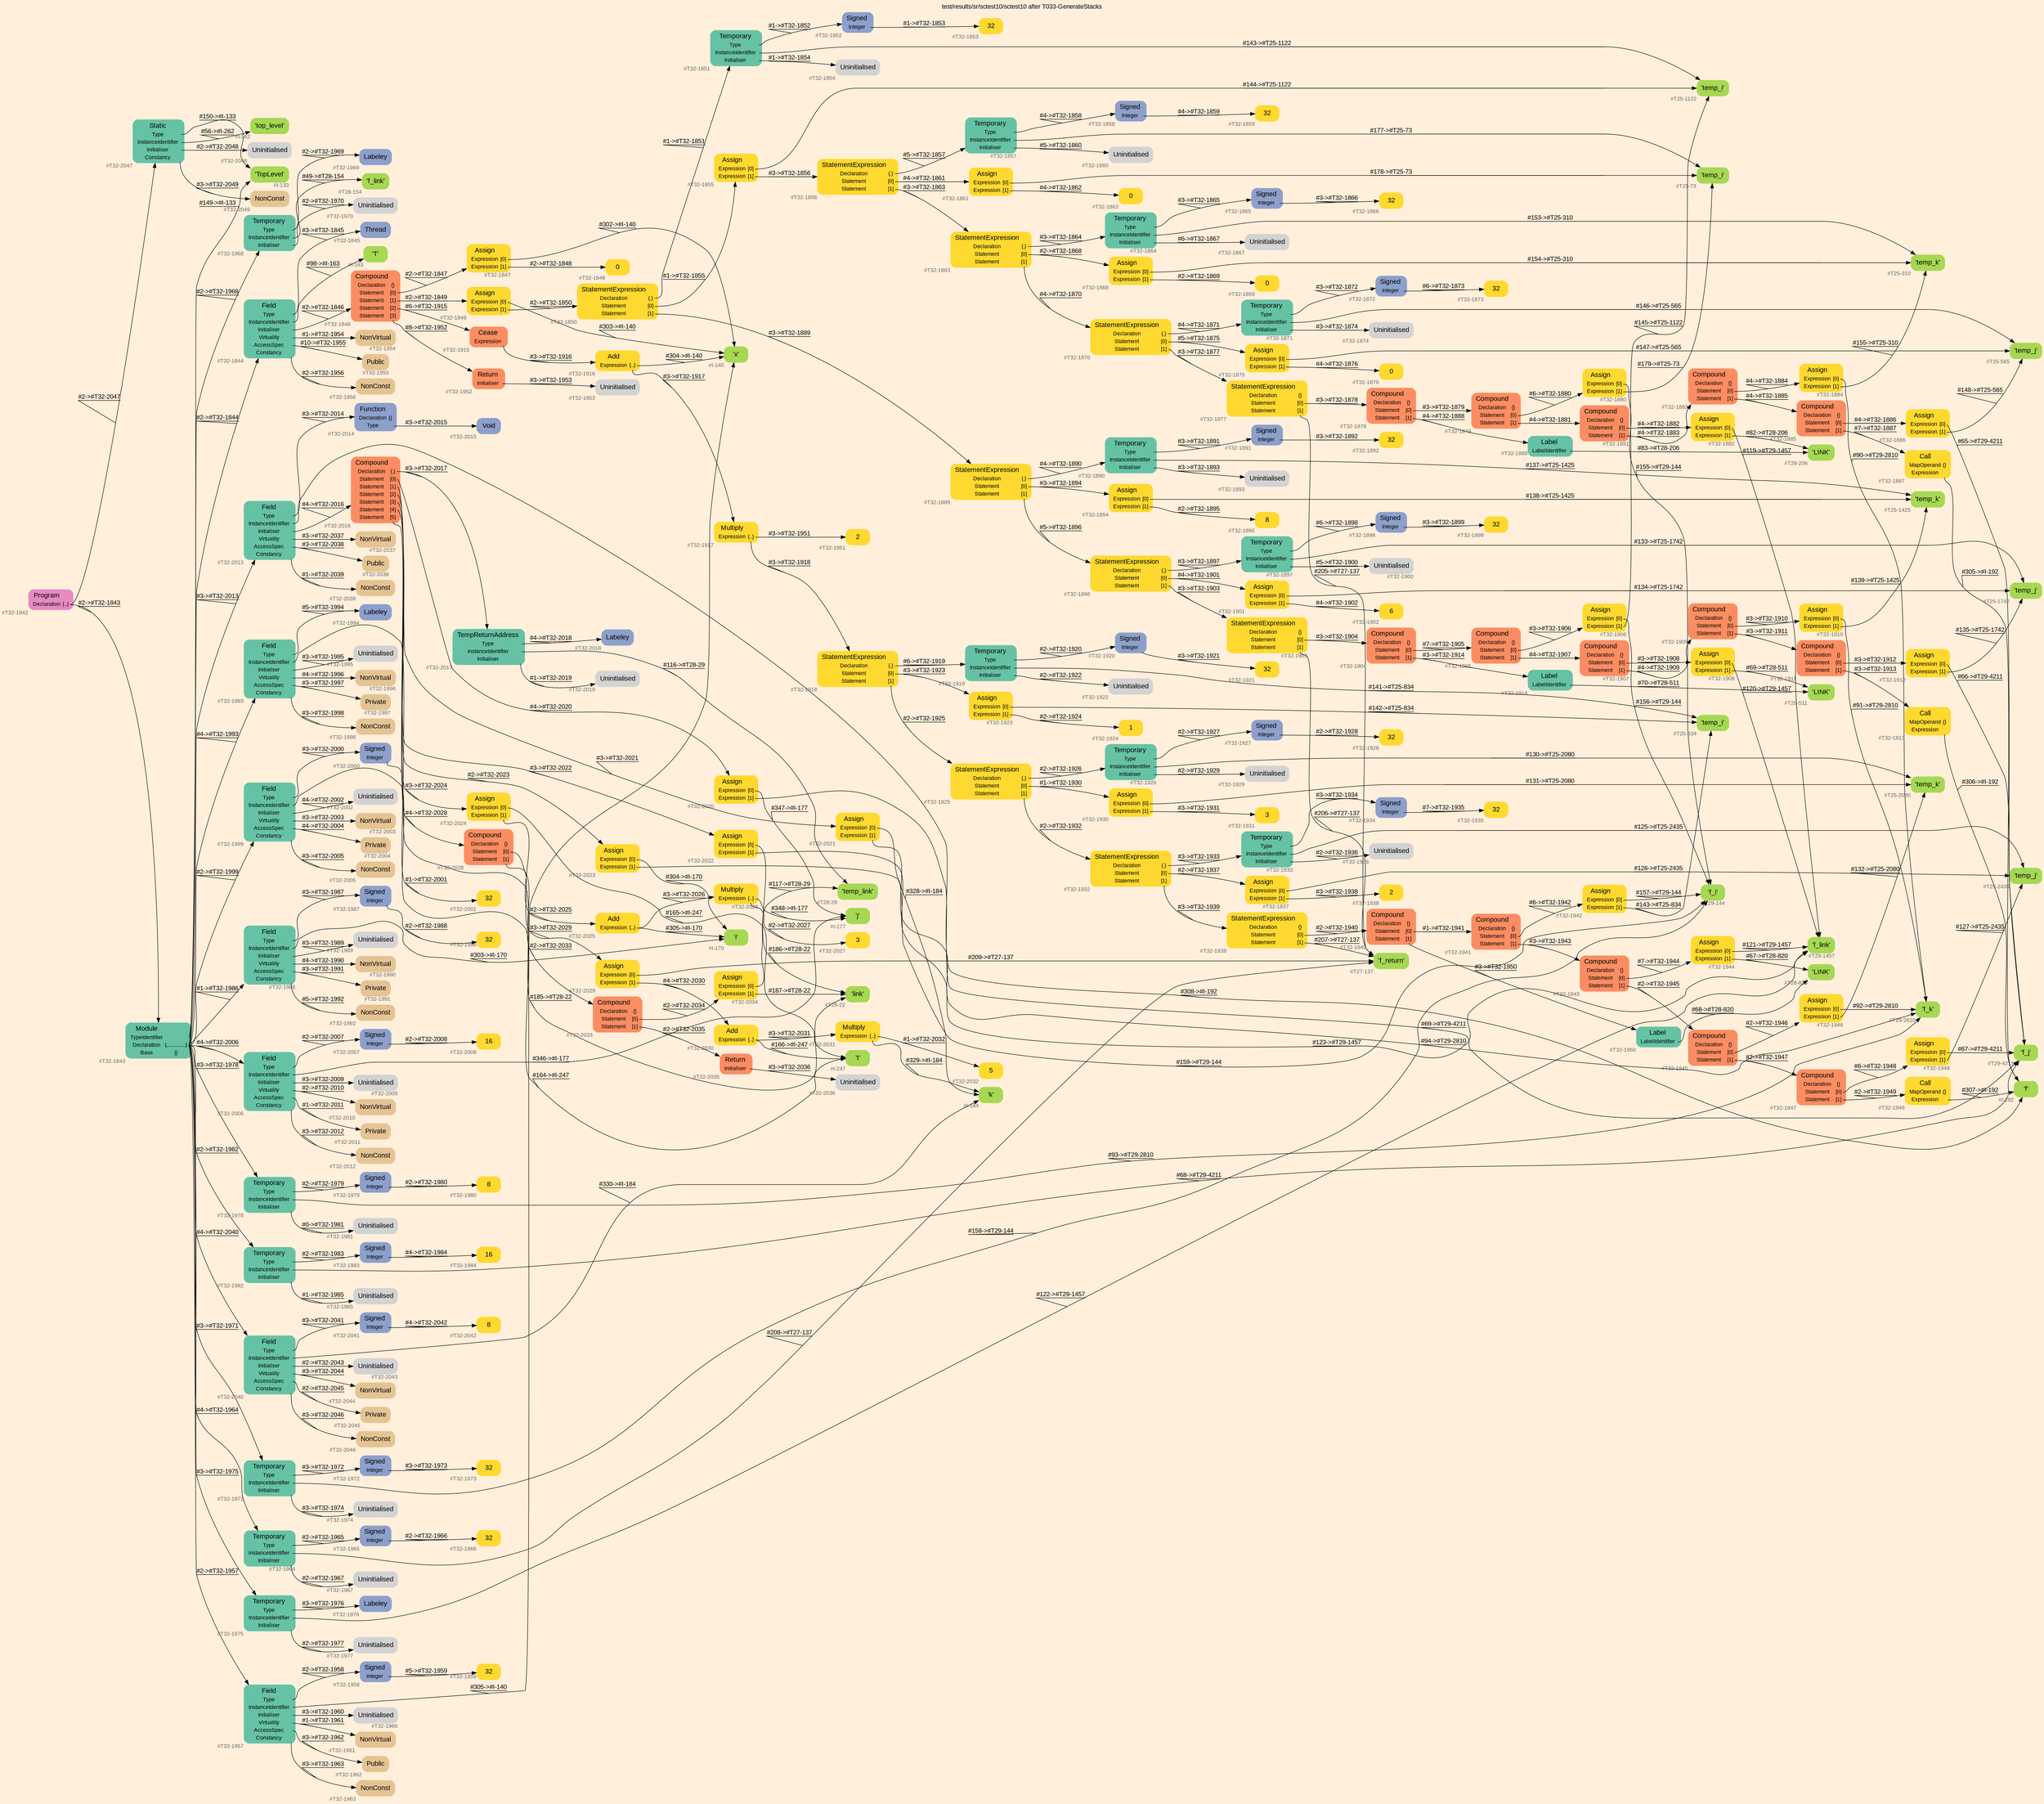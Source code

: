 digraph "test/results/sr/sctest10/sctest10 after T033-GenerateStacks" {
label = "test/results/sr/sctest10/sctest10 after T033-GenerateStacks"
labelloc = t
graph [
    rankdir = "LR"
    ranksep = 0.3
    bgcolor = antiquewhite1
    color = black
    fontcolor = black
    fontname = "Arial"
];
node [
    fontname = "Arial"
];
edge [
    fontname = "Arial"
];

// -------------------- node figure --------------------
// -------- block #T32-1842 ----------
"#T32-1842" [
    fillcolor = "/set28/4"
    xlabel = "#T32-1842"
    fontsize = "12"
    fontcolor = grey40
    shape = "plaintext"
    label = <<TABLE BORDER="0" CELLBORDER="0" CELLSPACING="0">
     <TR><TD><FONT COLOR="black" POINT-SIZE="15">Program</FONT></TD></TR>
     <TR><TD><FONT COLOR="black" POINT-SIZE="12">Declaration</FONT></TD><TD PORT="port0"><FONT COLOR="black" POINT-SIZE="12">{..}</FONT></TD></TR>
    </TABLE>>
    style = "rounded,filled"
];

// -------- block #T32-1843 ----------
"#T32-1843" [
    fillcolor = "/set28/1"
    xlabel = "#T32-1843"
    fontsize = "12"
    fontcolor = grey40
    shape = "plaintext"
    label = <<TABLE BORDER="0" CELLBORDER="0" CELLSPACING="0">
     <TR><TD><FONT COLOR="black" POINT-SIZE="15">Module</FONT></TD></TR>
     <TR><TD><FONT COLOR="black" POINT-SIZE="12">TypeIdentifier</FONT></TD><TD PORT="port0"></TD></TR>
     <TR><TD><FONT COLOR="black" POINT-SIZE="12">Declaration</FONT></TD><TD PORT="port1"><FONT COLOR="black" POINT-SIZE="12">{..............}</FONT></TD></TR>
     <TR><TD><FONT COLOR="black" POINT-SIZE="12">Base</FONT></TD><TD PORT="port2"><FONT COLOR="black" POINT-SIZE="12">{}</FONT></TD></TR>
    </TABLE>>
    style = "rounded,filled"
];

// -------- block #I-133 ----------
"#I-133" [
    fillcolor = "/set28/5"
    xlabel = "#I-133"
    fontsize = "12"
    fontcolor = grey40
    shape = "plaintext"
    label = <<TABLE BORDER="0" CELLBORDER="0" CELLSPACING="0">
     <TR><TD><FONT COLOR="black" POINT-SIZE="15">'TopLevel'</FONT></TD></TR>
    </TABLE>>
    style = "rounded,filled"
];

// -------- block #T32-1844 ----------
"#T32-1844" [
    fillcolor = "/set28/1"
    xlabel = "#T32-1844"
    fontsize = "12"
    fontcolor = grey40
    shape = "plaintext"
    label = <<TABLE BORDER="0" CELLBORDER="0" CELLSPACING="0">
     <TR><TD><FONT COLOR="black" POINT-SIZE="15">Field</FONT></TD></TR>
     <TR><TD><FONT COLOR="black" POINT-SIZE="12">Type</FONT></TD><TD PORT="port0"></TD></TR>
     <TR><TD><FONT COLOR="black" POINT-SIZE="12">InstanceIdentifier</FONT></TD><TD PORT="port1"></TD></TR>
     <TR><TD><FONT COLOR="black" POINT-SIZE="12">Initialiser</FONT></TD><TD PORT="port2"></TD></TR>
     <TR><TD><FONT COLOR="black" POINT-SIZE="12">Virtuality</FONT></TD><TD PORT="port3"></TD></TR>
     <TR><TD><FONT COLOR="black" POINT-SIZE="12">AccessSpec</FONT></TD><TD PORT="port4"></TD></TR>
     <TR><TD><FONT COLOR="black" POINT-SIZE="12">Constancy</FONT></TD><TD PORT="port5"></TD></TR>
    </TABLE>>
    style = "rounded,filled"
];

// -------- block #T32-1845 ----------
"#T32-1845" [
    fillcolor = "/set28/3"
    xlabel = "#T32-1845"
    fontsize = "12"
    fontcolor = grey40
    shape = "plaintext"
    label = <<TABLE BORDER="0" CELLBORDER="0" CELLSPACING="0">
     <TR><TD><FONT COLOR="black" POINT-SIZE="15">Thread</FONT></TD></TR>
    </TABLE>>
    style = "rounded,filled"
];

// -------- block #I-163 ----------
"#I-163" [
    fillcolor = "/set28/5"
    xlabel = "#I-163"
    fontsize = "12"
    fontcolor = grey40
    shape = "plaintext"
    label = <<TABLE BORDER="0" CELLBORDER="0" CELLSPACING="0">
     <TR><TD><FONT COLOR="black" POINT-SIZE="15">'T'</FONT></TD></TR>
    </TABLE>>
    style = "rounded,filled"
];

// -------- block #T32-1846 ----------
"#T32-1846" [
    fillcolor = "/set28/2"
    xlabel = "#T32-1846"
    fontsize = "12"
    fontcolor = grey40
    shape = "plaintext"
    label = <<TABLE BORDER="0" CELLBORDER="0" CELLSPACING="0">
     <TR><TD><FONT COLOR="black" POINT-SIZE="15">Compound</FONT></TD></TR>
     <TR><TD><FONT COLOR="black" POINT-SIZE="12">Declaration</FONT></TD><TD PORT="port0"><FONT COLOR="black" POINT-SIZE="12">{}</FONT></TD></TR>
     <TR><TD><FONT COLOR="black" POINT-SIZE="12">Statement</FONT></TD><TD PORT="port1"><FONT COLOR="black" POINT-SIZE="12">[0]</FONT></TD></TR>
     <TR><TD><FONT COLOR="black" POINT-SIZE="12">Statement</FONT></TD><TD PORT="port2"><FONT COLOR="black" POINT-SIZE="12">[1]</FONT></TD></TR>
     <TR><TD><FONT COLOR="black" POINT-SIZE="12">Statement</FONT></TD><TD PORT="port3"><FONT COLOR="black" POINT-SIZE="12">[2]</FONT></TD></TR>
     <TR><TD><FONT COLOR="black" POINT-SIZE="12">Statement</FONT></TD><TD PORT="port4"><FONT COLOR="black" POINT-SIZE="12">[3]</FONT></TD></TR>
    </TABLE>>
    style = "rounded,filled"
];

// -------- block #T32-1847 ----------
"#T32-1847" [
    fillcolor = "/set28/6"
    xlabel = "#T32-1847"
    fontsize = "12"
    fontcolor = grey40
    shape = "plaintext"
    label = <<TABLE BORDER="0" CELLBORDER="0" CELLSPACING="0">
     <TR><TD><FONT COLOR="black" POINT-SIZE="15">Assign</FONT></TD></TR>
     <TR><TD><FONT COLOR="black" POINT-SIZE="12">Expression</FONT></TD><TD PORT="port0"><FONT COLOR="black" POINT-SIZE="12">[0]</FONT></TD></TR>
     <TR><TD><FONT COLOR="black" POINT-SIZE="12">Expression</FONT></TD><TD PORT="port1"><FONT COLOR="black" POINT-SIZE="12">[1]</FONT></TD></TR>
    </TABLE>>
    style = "rounded,filled"
];

// -------- block #I-140 ----------
"#I-140" [
    fillcolor = "/set28/5"
    xlabel = "#I-140"
    fontsize = "12"
    fontcolor = grey40
    shape = "plaintext"
    label = <<TABLE BORDER="0" CELLBORDER="0" CELLSPACING="0">
     <TR><TD><FONT COLOR="black" POINT-SIZE="15">'x'</FONT></TD></TR>
    </TABLE>>
    style = "rounded,filled"
];

// -------- block #T32-1848 ----------
"#T32-1848" [
    fillcolor = "/set28/6"
    xlabel = "#T32-1848"
    fontsize = "12"
    fontcolor = grey40
    shape = "plaintext"
    label = <<TABLE BORDER="0" CELLBORDER="0" CELLSPACING="0">
     <TR><TD><FONT COLOR="black" POINT-SIZE="15">0</FONT></TD></TR>
    </TABLE>>
    style = "rounded,filled"
];

// -------- block #T32-1849 ----------
"#T32-1849" [
    fillcolor = "/set28/6"
    xlabel = "#T32-1849"
    fontsize = "12"
    fontcolor = grey40
    shape = "plaintext"
    label = <<TABLE BORDER="0" CELLBORDER="0" CELLSPACING="0">
     <TR><TD><FONT COLOR="black" POINT-SIZE="15">Assign</FONT></TD></TR>
     <TR><TD><FONT COLOR="black" POINT-SIZE="12">Expression</FONT></TD><TD PORT="port0"><FONT COLOR="black" POINT-SIZE="12">[0]</FONT></TD></TR>
     <TR><TD><FONT COLOR="black" POINT-SIZE="12">Expression</FONT></TD><TD PORT="port1"><FONT COLOR="black" POINT-SIZE="12">[1]</FONT></TD></TR>
    </TABLE>>
    style = "rounded,filled"
];

// -------- block #T32-1850 ----------
"#T32-1850" [
    fillcolor = "/set28/6"
    xlabel = "#T32-1850"
    fontsize = "12"
    fontcolor = grey40
    shape = "plaintext"
    label = <<TABLE BORDER="0" CELLBORDER="0" CELLSPACING="0">
     <TR><TD><FONT COLOR="black" POINT-SIZE="15">StatementExpression</FONT></TD></TR>
     <TR><TD><FONT COLOR="black" POINT-SIZE="12">Declaration</FONT></TD><TD PORT="port0"><FONT COLOR="black" POINT-SIZE="12">{.}</FONT></TD></TR>
     <TR><TD><FONT COLOR="black" POINT-SIZE="12">Statement</FONT></TD><TD PORT="port1"><FONT COLOR="black" POINT-SIZE="12">[0]</FONT></TD></TR>
     <TR><TD><FONT COLOR="black" POINT-SIZE="12">Statement</FONT></TD><TD PORT="port2"><FONT COLOR="black" POINT-SIZE="12">[1]</FONT></TD></TR>
    </TABLE>>
    style = "rounded,filled"
];

// -------- block #T32-1851 ----------
"#T32-1851" [
    fillcolor = "/set28/1"
    xlabel = "#T32-1851"
    fontsize = "12"
    fontcolor = grey40
    shape = "plaintext"
    label = <<TABLE BORDER="0" CELLBORDER="0" CELLSPACING="0">
     <TR><TD><FONT COLOR="black" POINT-SIZE="15">Temporary</FONT></TD></TR>
     <TR><TD><FONT COLOR="black" POINT-SIZE="12">Type</FONT></TD><TD PORT="port0"></TD></TR>
     <TR><TD><FONT COLOR="black" POINT-SIZE="12">InstanceIdentifier</FONT></TD><TD PORT="port1"></TD></TR>
     <TR><TD><FONT COLOR="black" POINT-SIZE="12">Initialiser</FONT></TD><TD PORT="port2"></TD></TR>
    </TABLE>>
    style = "rounded,filled"
];

// -------- block #T32-1852 ----------
"#T32-1852" [
    fillcolor = "/set28/3"
    xlabel = "#T32-1852"
    fontsize = "12"
    fontcolor = grey40
    shape = "plaintext"
    label = <<TABLE BORDER="0" CELLBORDER="0" CELLSPACING="0">
     <TR><TD><FONT COLOR="black" POINT-SIZE="15">Signed</FONT></TD></TR>
     <TR><TD><FONT COLOR="black" POINT-SIZE="12">Integer</FONT></TD><TD PORT="port0"></TD></TR>
    </TABLE>>
    style = "rounded,filled"
];

// -------- block #T32-1853 ----------
"#T32-1853" [
    fillcolor = "/set28/6"
    xlabel = "#T32-1853"
    fontsize = "12"
    fontcolor = grey40
    shape = "plaintext"
    label = <<TABLE BORDER="0" CELLBORDER="0" CELLSPACING="0">
     <TR><TD><FONT COLOR="black" POINT-SIZE="15">32</FONT></TD></TR>
    </TABLE>>
    style = "rounded,filled"
];

// -------- block #T25-1122 ----------
"#T25-1122" [
    fillcolor = "/set28/5"
    xlabel = "#T25-1122"
    fontsize = "12"
    fontcolor = grey40
    shape = "plaintext"
    label = <<TABLE BORDER="0" CELLBORDER="0" CELLSPACING="0">
     <TR><TD><FONT COLOR="black" POINT-SIZE="15">'temp_i'</FONT></TD></TR>
    </TABLE>>
    style = "rounded,filled"
];

// -------- block #T32-1854 ----------
"#T32-1854" [
    xlabel = "#T32-1854"
    fontsize = "12"
    fontcolor = grey40
    shape = "plaintext"
    label = <<TABLE BORDER="0" CELLBORDER="0" CELLSPACING="0">
     <TR><TD><FONT COLOR="black" POINT-SIZE="15">Uninitialised</FONT></TD></TR>
    </TABLE>>
    style = "rounded,filled"
];

// -------- block #T32-1855 ----------
"#T32-1855" [
    fillcolor = "/set28/6"
    xlabel = "#T32-1855"
    fontsize = "12"
    fontcolor = grey40
    shape = "plaintext"
    label = <<TABLE BORDER="0" CELLBORDER="0" CELLSPACING="0">
     <TR><TD><FONT COLOR="black" POINT-SIZE="15">Assign</FONT></TD></TR>
     <TR><TD><FONT COLOR="black" POINT-SIZE="12">Expression</FONT></TD><TD PORT="port0"><FONT COLOR="black" POINT-SIZE="12">[0]</FONT></TD></TR>
     <TR><TD><FONT COLOR="black" POINT-SIZE="12">Expression</FONT></TD><TD PORT="port1"><FONT COLOR="black" POINT-SIZE="12">[1]</FONT></TD></TR>
    </TABLE>>
    style = "rounded,filled"
];

// -------- block #T32-1856 ----------
"#T32-1856" [
    fillcolor = "/set28/6"
    xlabel = "#T32-1856"
    fontsize = "12"
    fontcolor = grey40
    shape = "plaintext"
    label = <<TABLE BORDER="0" CELLBORDER="0" CELLSPACING="0">
     <TR><TD><FONT COLOR="black" POINT-SIZE="15">StatementExpression</FONT></TD></TR>
     <TR><TD><FONT COLOR="black" POINT-SIZE="12">Declaration</FONT></TD><TD PORT="port0"><FONT COLOR="black" POINT-SIZE="12">{.}</FONT></TD></TR>
     <TR><TD><FONT COLOR="black" POINT-SIZE="12">Statement</FONT></TD><TD PORT="port1"><FONT COLOR="black" POINT-SIZE="12">[0]</FONT></TD></TR>
     <TR><TD><FONT COLOR="black" POINT-SIZE="12">Statement</FONT></TD><TD PORT="port2"><FONT COLOR="black" POINT-SIZE="12">[1]</FONT></TD></TR>
    </TABLE>>
    style = "rounded,filled"
];

// -------- block #T32-1857 ----------
"#T32-1857" [
    fillcolor = "/set28/1"
    xlabel = "#T32-1857"
    fontsize = "12"
    fontcolor = grey40
    shape = "plaintext"
    label = <<TABLE BORDER="0" CELLBORDER="0" CELLSPACING="0">
     <TR><TD><FONT COLOR="black" POINT-SIZE="15">Temporary</FONT></TD></TR>
     <TR><TD><FONT COLOR="black" POINT-SIZE="12">Type</FONT></TD><TD PORT="port0"></TD></TR>
     <TR><TD><FONT COLOR="black" POINT-SIZE="12">InstanceIdentifier</FONT></TD><TD PORT="port1"></TD></TR>
     <TR><TD><FONT COLOR="black" POINT-SIZE="12">Initialiser</FONT></TD><TD PORT="port2"></TD></TR>
    </TABLE>>
    style = "rounded,filled"
];

// -------- block #T32-1858 ----------
"#T32-1858" [
    fillcolor = "/set28/3"
    xlabel = "#T32-1858"
    fontsize = "12"
    fontcolor = grey40
    shape = "plaintext"
    label = <<TABLE BORDER="0" CELLBORDER="0" CELLSPACING="0">
     <TR><TD><FONT COLOR="black" POINT-SIZE="15">Signed</FONT></TD></TR>
     <TR><TD><FONT COLOR="black" POINT-SIZE="12">Integer</FONT></TD><TD PORT="port0"></TD></TR>
    </TABLE>>
    style = "rounded,filled"
];

// -------- block #T32-1859 ----------
"#T32-1859" [
    fillcolor = "/set28/6"
    xlabel = "#T32-1859"
    fontsize = "12"
    fontcolor = grey40
    shape = "plaintext"
    label = <<TABLE BORDER="0" CELLBORDER="0" CELLSPACING="0">
     <TR><TD><FONT COLOR="black" POINT-SIZE="15">32</FONT></TD></TR>
    </TABLE>>
    style = "rounded,filled"
];

// -------- block #T25-73 ----------
"#T25-73" [
    fillcolor = "/set28/5"
    xlabel = "#T25-73"
    fontsize = "12"
    fontcolor = grey40
    shape = "plaintext"
    label = <<TABLE BORDER="0" CELLBORDER="0" CELLSPACING="0">
     <TR><TD><FONT COLOR="black" POINT-SIZE="15">'temp_i'</FONT></TD></TR>
    </TABLE>>
    style = "rounded,filled"
];

// -------- block #T32-1860 ----------
"#T32-1860" [
    xlabel = "#T32-1860"
    fontsize = "12"
    fontcolor = grey40
    shape = "plaintext"
    label = <<TABLE BORDER="0" CELLBORDER="0" CELLSPACING="0">
     <TR><TD><FONT COLOR="black" POINT-SIZE="15">Uninitialised</FONT></TD></TR>
    </TABLE>>
    style = "rounded,filled"
];

// -------- block #T32-1861 ----------
"#T32-1861" [
    fillcolor = "/set28/6"
    xlabel = "#T32-1861"
    fontsize = "12"
    fontcolor = grey40
    shape = "plaintext"
    label = <<TABLE BORDER="0" CELLBORDER="0" CELLSPACING="0">
     <TR><TD><FONT COLOR="black" POINT-SIZE="15">Assign</FONT></TD></TR>
     <TR><TD><FONT COLOR="black" POINT-SIZE="12">Expression</FONT></TD><TD PORT="port0"><FONT COLOR="black" POINT-SIZE="12">[0]</FONT></TD></TR>
     <TR><TD><FONT COLOR="black" POINT-SIZE="12">Expression</FONT></TD><TD PORT="port1"><FONT COLOR="black" POINT-SIZE="12">[1]</FONT></TD></TR>
    </TABLE>>
    style = "rounded,filled"
];

// -------- block #T32-1862 ----------
"#T32-1862" [
    fillcolor = "/set28/6"
    xlabel = "#T32-1862"
    fontsize = "12"
    fontcolor = grey40
    shape = "plaintext"
    label = <<TABLE BORDER="0" CELLBORDER="0" CELLSPACING="0">
     <TR><TD><FONT COLOR="black" POINT-SIZE="15">0</FONT></TD></TR>
    </TABLE>>
    style = "rounded,filled"
];

// -------- block #T32-1863 ----------
"#T32-1863" [
    fillcolor = "/set28/6"
    xlabel = "#T32-1863"
    fontsize = "12"
    fontcolor = grey40
    shape = "plaintext"
    label = <<TABLE BORDER="0" CELLBORDER="0" CELLSPACING="0">
     <TR><TD><FONT COLOR="black" POINT-SIZE="15">StatementExpression</FONT></TD></TR>
     <TR><TD><FONT COLOR="black" POINT-SIZE="12">Declaration</FONT></TD><TD PORT="port0"><FONT COLOR="black" POINT-SIZE="12">{.}</FONT></TD></TR>
     <TR><TD><FONT COLOR="black" POINT-SIZE="12">Statement</FONT></TD><TD PORT="port1"><FONT COLOR="black" POINT-SIZE="12">[0]</FONT></TD></TR>
     <TR><TD><FONT COLOR="black" POINT-SIZE="12">Statement</FONT></TD><TD PORT="port2"><FONT COLOR="black" POINT-SIZE="12">[1]</FONT></TD></TR>
    </TABLE>>
    style = "rounded,filled"
];

// -------- block #T32-1864 ----------
"#T32-1864" [
    fillcolor = "/set28/1"
    xlabel = "#T32-1864"
    fontsize = "12"
    fontcolor = grey40
    shape = "plaintext"
    label = <<TABLE BORDER="0" CELLBORDER="0" CELLSPACING="0">
     <TR><TD><FONT COLOR="black" POINT-SIZE="15">Temporary</FONT></TD></TR>
     <TR><TD><FONT COLOR="black" POINT-SIZE="12">Type</FONT></TD><TD PORT="port0"></TD></TR>
     <TR><TD><FONT COLOR="black" POINT-SIZE="12">InstanceIdentifier</FONT></TD><TD PORT="port1"></TD></TR>
     <TR><TD><FONT COLOR="black" POINT-SIZE="12">Initialiser</FONT></TD><TD PORT="port2"></TD></TR>
    </TABLE>>
    style = "rounded,filled"
];

// -------- block #T32-1865 ----------
"#T32-1865" [
    fillcolor = "/set28/3"
    xlabel = "#T32-1865"
    fontsize = "12"
    fontcolor = grey40
    shape = "plaintext"
    label = <<TABLE BORDER="0" CELLBORDER="0" CELLSPACING="0">
     <TR><TD><FONT COLOR="black" POINT-SIZE="15">Signed</FONT></TD></TR>
     <TR><TD><FONT COLOR="black" POINT-SIZE="12">Integer</FONT></TD><TD PORT="port0"></TD></TR>
    </TABLE>>
    style = "rounded,filled"
];

// -------- block #T32-1866 ----------
"#T32-1866" [
    fillcolor = "/set28/6"
    xlabel = "#T32-1866"
    fontsize = "12"
    fontcolor = grey40
    shape = "plaintext"
    label = <<TABLE BORDER="0" CELLBORDER="0" CELLSPACING="0">
     <TR><TD><FONT COLOR="black" POINT-SIZE="15">32</FONT></TD></TR>
    </TABLE>>
    style = "rounded,filled"
];

// -------- block #T25-310 ----------
"#T25-310" [
    fillcolor = "/set28/5"
    xlabel = "#T25-310"
    fontsize = "12"
    fontcolor = grey40
    shape = "plaintext"
    label = <<TABLE BORDER="0" CELLBORDER="0" CELLSPACING="0">
     <TR><TD><FONT COLOR="black" POINT-SIZE="15">'temp_k'</FONT></TD></TR>
    </TABLE>>
    style = "rounded,filled"
];

// -------- block #T32-1867 ----------
"#T32-1867" [
    xlabel = "#T32-1867"
    fontsize = "12"
    fontcolor = grey40
    shape = "plaintext"
    label = <<TABLE BORDER="0" CELLBORDER="0" CELLSPACING="0">
     <TR><TD><FONT COLOR="black" POINT-SIZE="15">Uninitialised</FONT></TD></TR>
    </TABLE>>
    style = "rounded,filled"
];

// -------- block #T32-1868 ----------
"#T32-1868" [
    fillcolor = "/set28/6"
    xlabel = "#T32-1868"
    fontsize = "12"
    fontcolor = grey40
    shape = "plaintext"
    label = <<TABLE BORDER="0" CELLBORDER="0" CELLSPACING="0">
     <TR><TD><FONT COLOR="black" POINT-SIZE="15">Assign</FONT></TD></TR>
     <TR><TD><FONT COLOR="black" POINT-SIZE="12">Expression</FONT></TD><TD PORT="port0"><FONT COLOR="black" POINT-SIZE="12">[0]</FONT></TD></TR>
     <TR><TD><FONT COLOR="black" POINT-SIZE="12">Expression</FONT></TD><TD PORT="port1"><FONT COLOR="black" POINT-SIZE="12">[1]</FONT></TD></TR>
    </TABLE>>
    style = "rounded,filled"
];

// -------- block #T32-1869 ----------
"#T32-1869" [
    fillcolor = "/set28/6"
    xlabel = "#T32-1869"
    fontsize = "12"
    fontcolor = grey40
    shape = "plaintext"
    label = <<TABLE BORDER="0" CELLBORDER="0" CELLSPACING="0">
     <TR><TD><FONT COLOR="black" POINT-SIZE="15">0</FONT></TD></TR>
    </TABLE>>
    style = "rounded,filled"
];

// -------- block #T32-1870 ----------
"#T32-1870" [
    fillcolor = "/set28/6"
    xlabel = "#T32-1870"
    fontsize = "12"
    fontcolor = grey40
    shape = "plaintext"
    label = <<TABLE BORDER="0" CELLBORDER="0" CELLSPACING="0">
     <TR><TD><FONT COLOR="black" POINT-SIZE="15">StatementExpression</FONT></TD></TR>
     <TR><TD><FONT COLOR="black" POINT-SIZE="12">Declaration</FONT></TD><TD PORT="port0"><FONT COLOR="black" POINT-SIZE="12">{.}</FONT></TD></TR>
     <TR><TD><FONT COLOR="black" POINT-SIZE="12">Statement</FONT></TD><TD PORT="port1"><FONT COLOR="black" POINT-SIZE="12">[0]</FONT></TD></TR>
     <TR><TD><FONT COLOR="black" POINT-SIZE="12">Statement</FONT></TD><TD PORT="port2"><FONT COLOR="black" POINT-SIZE="12">[1]</FONT></TD></TR>
    </TABLE>>
    style = "rounded,filled"
];

// -------- block #T32-1871 ----------
"#T32-1871" [
    fillcolor = "/set28/1"
    xlabel = "#T32-1871"
    fontsize = "12"
    fontcolor = grey40
    shape = "plaintext"
    label = <<TABLE BORDER="0" CELLBORDER="0" CELLSPACING="0">
     <TR><TD><FONT COLOR="black" POINT-SIZE="15">Temporary</FONT></TD></TR>
     <TR><TD><FONT COLOR="black" POINT-SIZE="12">Type</FONT></TD><TD PORT="port0"></TD></TR>
     <TR><TD><FONT COLOR="black" POINT-SIZE="12">InstanceIdentifier</FONT></TD><TD PORT="port1"></TD></TR>
     <TR><TD><FONT COLOR="black" POINT-SIZE="12">Initialiser</FONT></TD><TD PORT="port2"></TD></TR>
    </TABLE>>
    style = "rounded,filled"
];

// -------- block #T32-1872 ----------
"#T32-1872" [
    fillcolor = "/set28/3"
    xlabel = "#T32-1872"
    fontsize = "12"
    fontcolor = grey40
    shape = "plaintext"
    label = <<TABLE BORDER="0" CELLBORDER="0" CELLSPACING="0">
     <TR><TD><FONT COLOR="black" POINT-SIZE="15">Signed</FONT></TD></TR>
     <TR><TD><FONT COLOR="black" POINT-SIZE="12">Integer</FONT></TD><TD PORT="port0"></TD></TR>
    </TABLE>>
    style = "rounded,filled"
];

// -------- block #T32-1873 ----------
"#T32-1873" [
    fillcolor = "/set28/6"
    xlabel = "#T32-1873"
    fontsize = "12"
    fontcolor = grey40
    shape = "plaintext"
    label = <<TABLE BORDER="0" CELLBORDER="0" CELLSPACING="0">
     <TR><TD><FONT COLOR="black" POINT-SIZE="15">32</FONT></TD></TR>
    </TABLE>>
    style = "rounded,filled"
];

// -------- block #T25-565 ----------
"#T25-565" [
    fillcolor = "/set28/5"
    xlabel = "#T25-565"
    fontsize = "12"
    fontcolor = grey40
    shape = "plaintext"
    label = <<TABLE BORDER="0" CELLBORDER="0" CELLSPACING="0">
     <TR><TD><FONT COLOR="black" POINT-SIZE="15">'temp_j'</FONT></TD></TR>
    </TABLE>>
    style = "rounded,filled"
];

// -------- block #T32-1874 ----------
"#T32-1874" [
    xlabel = "#T32-1874"
    fontsize = "12"
    fontcolor = grey40
    shape = "plaintext"
    label = <<TABLE BORDER="0" CELLBORDER="0" CELLSPACING="0">
     <TR><TD><FONT COLOR="black" POINT-SIZE="15">Uninitialised</FONT></TD></TR>
    </TABLE>>
    style = "rounded,filled"
];

// -------- block #T32-1875 ----------
"#T32-1875" [
    fillcolor = "/set28/6"
    xlabel = "#T32-1875"
    fontsize = "12"
    fontcolor = grey40
    shape = "plaintext"
    label = <<TABLE BORDER="0" CELLBORDER="0" CELLSPACING="0">
     <TR><TD><FONT COLOR="black" POINT-SIZE="15">Assign</FONT></TD></TR>
     <TR><TD><FONT COLOR="black" POINT-SIZE="12">Expression</FONT></TD><TD PORT="port0"><FONT COLOR="black" POINT-SIZE="12">[0]</FONT></TD></TR>
     <TR><TD><FONT COLOR="black" POINT-SIZE="12">Expression</FONT></TD><TD PORT="port1"><FONT COLOR="black" POINT-SIZE="12">[1]</FONT></TD></TR>
    </TABLE>>
    style = "rounded,filled"
];

// -------- block #T32-1876 ----------
"#T32-1876" [
    fillcolor = "/set28/6"
    xlabel = "#T32-1876"
    fontsize = "12"
    fontcolor = grey40
    shape = "plaintext"
    label = <<TABLE BORDER="0" CELLBORDER="0" CELLSPACING="0">
     <TR><TD><FONT COLOR="black" POINT-SIZE="15">0</FONT></TD></TR>
    </TABLE>>
    style = "rounded,filled"
];

// -------- block #T32-1877 ----------
"#T32-1877" [
    fillcolor = "/set28/6"
    xlabel = "#T32-1877"
    fontsize = "12"
    fontcolor = grey40
    shape = "plaintext"
    label = <<TABLE BORDER="0" CELLBORDER="0" CELLSPACING="0">
     <TR><TD><FONT COLOR="black" POINT-SIZE="15">StatementExpression</FONT></TD></TR>
     <TR><TD><FONT COLOR="black" POINT-SIZE="12">Declaration</FONT></TD><TD PORT="port0"><FONT COLOR="black" POINT-SIZE="12">{}</FONT></TD></TR>
     <TR><TD><FONT COLOR="black" POINT-SIZE="12">Statement</FONT></TD><TD PORT="port1"><FONT COLOR="black" POINT-SIZE="12">[0]</FONT></TD></TR>
     <TR><TD><FONT COLOR="black" POINT-SIZE="12">Statement</FONT></TD><TD PORT="port2"><FONT COLOR="black" POINT-SIZE="12">[1]</FONT></TD></TR>
    </TABLE>>
    style = "rounded,filled"
];

// -------- block #T32-1878 ----------
"#T32-1878" [
    fillcolor = "/set28/2"
    xlabel = "#T32-1878"
    fontsize = "12"
    fontcolor = grey40
    shape = "plaintext"
    label = <<TABLE BORDER="0" CELLBORDER="0" CELLSPACING="0">
     <TR><TD><FONT COLOR="black" POINT-SIZE="15">Compound</FONT></TD></TR>
     <TR><TD><FONT COLOR="black" POINT-SIZE="12">Declaration</FONT></TD><TD PORT="port0"><FONT COLOR="black" POINT-SIZE="12">{}</FONT></TD></TR>
     <TR><TD><FONT COLOR="black" POINT-SIZE="12">Statement</FONT></TD><TD PORT="port1"><FONT COLOR="black" POINT-SIZE="12">[0]</FONT></TD></TR>
     <TR><TD><FONT COLOR="black" POINT-SIZE="12">Statement</FONT></TD><TD PORT="port2"><FONT COLOR="black" POINT-SIZE="12">[1]</FONT></TD></TR>
    </TABLE>>
    style = "rounded,filled"
];

// -------- block #T32-1879 ----------
"#T32-1879" [
    fillcolor = "/set28/2"
    xlabel = "#T32-1879"
    fontsize = "12"
    fontcolor = grey40
    shape = "plaintext"
    label = <<TABLE BORDER="0" CELLBORDER="0" CELLSPACING="0">
     <TR><TD><FONT COLOR="black" POINT-SIZE="15">Compound</FONT></TD></TR>
     <TR><TD><FONT COLOR="black" POINT-SIZE="12">Declaration</FONT></TD><TD PORT="port0"><FONT COLOR="black" POINT-SIZE="12">{}</FONT></TD></TR>
     <TR><TD><FONT COLOR="black" POINT-SIZE="12">Statement</FONT></TD><TD PORT="port1"><FONT COLOR="black" POINT-SIZE="12">[0]</FONT></TD></TR>
     <TR><TD><FONT COLOR="black" POINT-SIZE="12">Statement</FONT></TD><TD PORT="port2"><FONT COLOR="black" POINT-SIZE="12">[1]</FONT></TD></TR>
    </TABLE>>
    style = "rounded,filled"
];

// -------- block #T32-1880 ----------
"#T32-1880" [
    fillcolor = "/set28/6"
    xlabel = "#T32-1880"
    fontsize = "12"
    fontcolor = grey40
    shape = "plaintext"
    label = <<TABLE BORDER="0" CELLBORDER="0" CELLSPACING="0">
     <TR><TD><FONT COLOR="black" POINT-SIZE="15">Assign</FONT></TD></TR>
     <TR><TD><FONT COLOR="black" POINT-SIZE="12">Expression</FONT></TD><TD PORT="port0"><FONT COLOR="black" POINT-SIZE="12">[0]</FONT></TD></TR>
     <TR><TD><FONT COLOR="black" POINT-SIZE="12">Expression</FONT></TD><TD PORT="port1"><FONT COLOR="black" POINT-SIZE="12">[1]</FONT></TD></TR>
    </TABLE>>
    style = "rounded,filled"
];

// -------- block #T29-144 ----------
"#T29-144" [
    fillcolor = "/set28/5"
    xlabel = "#T29-144"
    fontsize = "12"
    fontcolor = grey40
    shape = "plaintext"
    label = <<TABLE BORDER="0" CELLBORDER="0" CELLSPACING="0">
     <TR><TD><FONT COLOR="black" POINT-SIZE="15">'f_i'</FONT></TD></TR>
    </TABLE>>
    style = "rounded,filled"
];

// -------- block #T32-1881 ----------
"#T32-1881" [
    fillcolor = "/set28/2"
    xlabel = "#T32-1881"
    fontsize = "12"
    fontcolor = grey40
    shape = "plaintext"
    label = <<TABLE BORDER="0" CELLBORDER="0" CELLSPACING="0">
     <TR><TD><FONT COLOR="black" POINT-SIZE="15">Compound</FONT></TD></TR>
     <TR><TD><FONT COLOR="black" POINT-SIZE="12">Declaration</FONT></TD><TD PORT="port0"><FONT COLOR="black" POINT-SIZE="12">{}</FONT></TD></TR>
     <TR><TD><FONT COLOR="black" POINT-SIZE="12">Statement</FONT></TD><TD PORT="port1"><FONT COLOR="black" POINT-SIZE="12">[0]</FONT></TD></TR>
     <TR><TD><FONT COLOR="black" POINT-SIZE="12">Statement</FONT></TD><TD PORT="port2"><FONT COLOR="black" POINT-SIZE="12">[1]</FONT></TD></TR>
    </TABLE>>
    style = "rounded,filled"
];

// -------- block #T32-1882 ----------
"#T32-1882" [
    fillcolor = "/set28/6"
    xlabel = "#T32-1882"
    fontsize = "12"
    fontcolor = grey40
    shape = "plaintext"
    label = <<TABLE BORDER="0" CELLBORDER="0" CELLSPACING="0">
     <TR><TD><FONT COLOR="black" POINT-SIZE="15">Assign</FONT></TD></TR>
     <TR><TD><FONT COLOR="black" POINT-SIZE="12">Expression</FONT></TD><TD PORT="port0"><FONT COLOR="black" POINT-SIZE="12">[0]</FONT></TD></TR>
     <TR><TD><FONT COLOR="black" POINT-SIZE="12">Expression</FONT></TD><TD PORT="port1"><FONT COLOR="black" POINT-SIZE="12">[1]</FONT></TD></TR>
    </TABLE>>
    style = "rounded,filled"
];

// -------- block #T29-1457 ----------
"#T29-1457" [
    fillcolor = "/set28/5"
    xlabel = "#T29-1457"
    fontsize = "12"
    fontcolor = grey40
    shape = "plaintext"
    label = <<TABLE BORDER="0" CELLBORDER="0" CELLSPACING="0">
     <TR><TD><FONT COLOR="black" POINT-SIZE="15">'f_link'</FONT></TD></TR>
    </TABLE>>
    style = "rounded,filled"
];

// -------- block #T28-206 ----------
"#T28-206" [
    fillcolor = "/set28/5"
    xlabel = "#T28-206"
    fontsize = "12"
    fontcolor = grey40
    shape = "plaintext"
    label = <<TABLE BORDER="0" CELLBORDER="0" CELLSPACING="0">
     <TR><TD><FONT COLOR="black" POINT-SIZE="15">'LINK'</FONT></TD></TR>
    </TABLE>>
    style = "rounded,filled"
];

// -------- block #T32-1883 ----------
"#T32-1883" [
    fillcolor = "/set28/2"
    xlabel = "#T32-1883"
    fontsize = "12"
    fontcolor = grey40
    shape = "plaintext"
    label = <<TABLE BORDER="0" CELLBORDER="0" CELLSPACING="0">
     <TR><TD><FONT COLOR="black" POINT-SIZE="15">Compound</FONT></TD></TR>
     <TR><TD><FONT COLOR="black" POINT-SIZE="12">Declaration</FONT></TD><TD PORT="port0"><FONT COLOR="black" POINT-SIZE="12">{}</FONT></TD></TR>
     <TR><TD><FONT COLOR="black" POINT-SIZE="12">Statement</FONT></TD><TD PORT="port1"><FONT COLOR="black" POINT-SIZE="12">[0]</FONT></TD></TR>
     <TR><TD><FONT COLOR="black" POINT-SIZE="12">Statement</FONT></TD><TD PORT="port2"><FONT COLOR="black" POINT-SIZE="12">[1]</FONT></TD></TR>
    </TABLE>>
    style = "rounded,filled"
];

// -------- block #T32-1884 ----------
"#T32-1884" [
    fillcolor = "/set28/6"
    xlabel = "#T32-1884"
    fontsize = "12"
    fontcolor = grey40
    shape = "plaintext"
    label = <<TABLE BORDER="0" CELLBORDER="0" CELLSPACING="0">
     <TR><TD><FONT COLOR="black" POINT-SIZE="15">Assign</FONT></TD></TR>
     <TR><TD><FONT COLOR="black" POINT-SIZE="12">Expression</FONT></TD><TD PORT="port0"><FONT COLOR="black" POINT-SIZE="12">[0]</FONT></TD></TR>
     <TR><TD><FONT COLOR="black" POINT-SIZE="12">Expression</FONT></TD><TD PORT="port1"><FONT COLOR="black" POINT-SIZE="12">[1]</FONT></TD></TR>
    </TABLE>>
    style = "rounded,filled"
];

// -------- block #T29-2810 ----------
"#T29-2810" [
    fillcolor = "/set28/5"
    xlabel = "#T29-2810"
    fontsize = "12"
    fontcolor = grey40
    shape = "plaintext"
    label = <<TABLE BORDER="0" CELLBORDER="0" CELLSPACING="0">
     <TR><TD><FONT COLOR="black" POINT-SIZE="15">'f_k'</FONT></TD></TR>
    </TABLE>>
    style = "rounded,filled"
];

// -------- block #T32-1885 ----------
"#T32-1885" [
    fillcolor = "/set28/2"
    xlabel = "#T32-1885"
    fontsize = "12"
    fontcolor = grey40
    shape = "plaintext"
    label = <<TABLE BORDER="0" CELLBORDER="0" CELLSPACING="0">
     <TR><TD><FONT COLOR="black" POINT-SIZE="15">Compound</FONT></TD></TR>
     <TR><TD><FONT COLOR="black" POINT-SIZE="12">Declaration</FONT></TD><TD PORT="port0"><FONT COLOR="black" POINT-SIZE="12">{}</FONT></TD></TR>
     <TR><TD><FONT COLOR="black" POINT-SIZE="12">Statement</FONT></TD><TD PORT="port1"><FONT COLOR="black" POINT-SIZE="12">[0]</FONT></TD></TR>
     <TR><TD><FONT COLOR="black" POINT-SIZE="12">Statement</FONT></TD><TD PORT="port2"><FONT COLOR="black" POINT-SIZE="12">[1]</FONT></TD></TR>
    </TABLE>>
    style = "rounded,filled"
];

// -------- block #T32-1886 ----------
"#T32-1886" [
    fillcolor = "/set28/6"
    xlabel = "#T32-1886"
    fontsize = "12"
    fontcolor = grey40
    shape = "plaintext"
    label = <<TABLE BORDER="0" CELLBORDER="0" CELLSPACING="0">
     <TR><TD><FONT COLOR="black" POINT-SIZE="15">Assign</FONT></TD></TR>
     <TR><TD><FONT COLOR="black" POINT-SIZE="12">Expression</FONT></TD><TD PORT="port0"><FONT COLOR="black" POINT-SIZE="12">[0]</FONT></TD></TR>
     <TR><TD><FONT COLOR="black" POINT-SIZE="12">Expression</FONT></TD><TD PORT="port1"><FONT COLOR="black" POINT-SIZE="12">[1]</FONT></TD></TR>
    </TABLE>>
    style = "rounded,filled"
];

// -------- block #T29-4211 ----------
"#T29-4211" [
    fillcolor = "/set28/5"
    xlabel = "#T29-4211"
    fontsize = "12"
    fontcolor = grey40
    shape = "plaintext"
    label = <<TABLE BORDER="0" CELLBORDER="0" CELLSPACING="0">
     <TR><TD><FONT COLOR="black" POINT-SIZE="15">'f_j'</FONT></TD></TR>
    </TABLE>>
    style = "rounded,filled"
];

// -------- block #T32-1887 ----------
"#T32-1887" [
    fillcolor = "/set28/6"
    xlabel = "#T32-1887"
    fontsize = "12"
    fontcolor = grey40
    shape = "plaintext"
    label = <<TABLE BORDER="0" CELLBORDER="0" CELLSPACING="0">
     <TR><TD><FONT COLOR="black" POINT-SIZE="15">Call</FONT></TD></TR>
     <TR><TD><FONT COLOR="black" POINT-SIZE="12">MapOperand</FONT></TD><TD PORT="port0"><FONT COLOR="black" POINT-SIZE="12">{}</FONT></TD></TR>
     <TR><TD><FONT COLOR="black" POINT-SIZE="12">Expression</FONT></TD><TD PORT="port1"></TD></TR>
    </TABLE>>
    style = "rounded,filled"
];

// -------- block #I-192 ----------
"#I-192" [
    fillcolor = "/set28/5"
    xlabel = "#I-192"
    fontsize = "12"
    fontcolor = grey40
    shape = "plaintext"
    label = <<TABLE BORDER="0" CELLBORDER="0" CELLSPACING="0">
     <TR><TD><FONT COLOR="black" POINT-SIZE="15">'f'</FONT></TD></TR>
    </TABLE>>
    style = "rounded,filled"
];

// -------- block #T32-1888 ----------
"#T32-1888" [
    fillcolor = "/set28/1"
    xlabel = "#T32-1888"
    fontsize = "12"
    fontcolor = grey40
    shape = "plaintext"
    label = <<TABLE BORDER="0" CELLBORDER="0" CELLSPACING="0">
     <TR><TD><FONT COLOR="black" POINT-SIZE="15">Label</FONT></TD></TR>
     <TR><TD><FONT COLOR="black" POINT-SIZE="12">LabelIdentifier</FONT></TD><TD PORT="port0"></TD></TR>
    </TABLE>>
    style = "rounded,filled"
];

// -------- block #T27-137 ----------
"#T27-137" [
    fillcolor = "/set28/5"
    xlabel = "#T27-137"
    fontsize = "12"
    fontcolor = grey40
    shape = "plaintext"
    label = <<TABLE BORDER="0" CELLBORDER="0" CELLSPACING="0">
     <TR><TD><FONT COLOR="black" POINT-SIZE="15">'f_return'</FONT></TD></TR>
    </TABLE>>
    style = "rounded,filled"
];

// -------- block #T32-1889 ----------
"#T32-1889" [
    fillcolor = "/set28/6"
    xlabel = "#T32-1889"
    fontsize = "12"
    fontcolor = grey40
    shape = "plaintext"
    label = <<TABLE BORDER="0" CELLBORDER="0" CELLSPACING="0">
     <TR><TD><FONT COLOR="black" POINT-SIZE="15">StatementExpression</FONT></TD></TR>
     <TR><TD><FONT COLOR="black" POINT-SIZE="12">Declaration</FONT></TD><TD PORT="port0"><FONT COLOR="black" POINT-SIZE="12">{.}</FONT></TD></TR>
     <TR><TD><FONT COLOR="black" POINT-SIZE="12">Statement</FONT></TD><TD PORT="port1"><FONT COLOR="black" POINT-SIZE="12">[0]</FONT></TD></TR>
     <TR><TD><FONT COLOR="black" POINT-SIZE="12">Statement</FONT></TD><TD PORT="port2"><FONT COLOR="black" POINT-SIZE="12">[1]</FONT></TD></TR>
    </TABLE>>
    style = "rounded,filled"
];

// -------- block #T32-1890 ----------
"#T32-1890" [
    fillcolor = "/set28/1"
    xlabel = "#T32-1890"
    fontsize = "12"
    fontcolor = grey40
    shape = "plaintext"
    label = <<TABLE BORDER="0" CELLBORDER="0" CELLSPACING="0">
     <TR><TD><FONT COLOR="black" POINT-SIZE="15">Temporary</FONT></TD></TR>
     <TR><TD><FONT COLOR="black" POINT-SIZE="12">Type</FONT></TD><TD PORT="port0"></TD></TR>
     <TR><TD><FONT COLOR="black" POINT-SIZE="12">InstanceIdentifier</FONT></TD><TD PORT="port1"></TD></TR>
     <TR><TD><FONT COLOR="black" POINT-SIZE="12">Initialiser</FONT></TD><TD PORT="port2"></TD></TR>
    </TABLE>>
    style = "rounded,filled"
];

// -------- block #T32-1891 ----------
"#T32-1891" [
    fillcolor = "/set28/3"
    xlabel = "#T32-1891"
    fontsize = "12"
    fontcolor = grey40
    shape = "plaintext"
    label = <<TABLE BORDER="0" CELLBORDER="0" CELLSPACING="0">
     <TR><TD><FONT COLOR="black" POINT-SIZE="15">Signed</FONT></TD></TR>
     <TR><TD><FONT COLOR="black" POINT-SIZE="12">Integer</FONT></TD><TD PORT="port0"></TD></TR>
    </TABLE>>
    style = "rounded,filled"
];

// -------- block #T32-1892 ----------
"#T32-1892" [
    fillcolor = "/set28/6"
    xlabel = "#T32-1892"
    fontsize = "12"
    fontcolor = grey40
    shape = "plaintext"
    label = <<TABLE BORDER="0" CELLBORDER="0" CELLSPACING="0">
     <TR><TD><FONT COLOR="black" POINT-SIZE="15">32</FONT></TD></TR>
    </TABLE>>
    style = "rounded,filled"
];

// -------- block #T25-1425 ----------
"#T25-1425" [
    fillcolor = "/set28/5"
    xlabel = "#T25-1425"
    fontsize = "12"
    fontcolor = grey40
    shape = "plaintext"
    label = <<TABLE BORDER="0" CELLBORDER="0" CELLSPACING="0">
     <TR><TD><FONT COLOR="black" POINT-SIZE="15">'temp_k'</FONT></TD></TR>
    </TABLE>>
    style = "rounded,filled"
];

// -------- block #T32-1893 ----------
"#T32-1893" [
    xlabel = "#T32-1893"
    fontsize = "12"
    fontcolor = grey40
    shape = "plaintext"
    label = <<TABLE BORDER="0" CELLBORDER="0" CELLSPACING="0">
     <TR><TD><FONT COLOR="black" POINT-SIZE="15">Uninitialised</FONT></TD></TR>
    </TABLE>>
    style = "rounded,filled"
];

// -------- block #T32-1894 ----------
"#T32-1894" [
    fillcolor = "/set28/6"
    xlabel = "#T32-1894"
    fontsize = "12"
    fontcolor = grey40
    shape = "plaintext"
    label = <<TABLE BORDER="0" CELLBORDER="0" CELLSPACING="0">
     <TR><TD><FONT COLOR="black" POINT-SIZE="15">Assign</FONT></TD></TR>
     <TR><TD><FONT COLOR="black" POINT-SIZE="12">Expression</FONT></TD><TD PORT="port0"><FONT COLOR="black" POINT-SIZE="12">[0]</FONT></TD></TR>
     <TR><TD><FONT COLOR="black" POINT-SIZE="12">Expression</FONT></TD><TD PORT="port1"><FONT COLOR="black" POINT-SIZE="12">[1]</FONT></TD></TR>
    </TABLE>>
    style = "rounded,filled"
];

// -------- block #T32-1895 ----------
"#T32-1895" [
    fillcolor = "/set28/6"
    xlabel = "#T32-1895"
    fontsize = "12"
    fontcolor = grey40
    shape = "plaintext"
    label = <<TABLE BORDER="0" CELLBORDER="0" CELLSPACING="0">
     <TR><TD><FONT COLOR="black" POINT-SIZE="15">8</FONT></TD></TR>
    </TABLE>>
    style = "rounded,filled"
];

// -------- block #T32-1896 ----------
"#T32-1896" [
    fillcolor = "/set28/6"
    xlabel = "#T32-1896"
    fontsize = "12"
    fontcolor = grey40
    shape = "plaintext"
    label = <<TABLE BORDER="0" CELLBORDER="0" CELLSPACING="0">
     <TR><TD><FONT COLOR="black" POINT-SIZE="15">StatementExpression</FONT></TD></TR>
     <TR><TD><FONT COLOR="black" POINT-SIZE="12">Declaration</FONT></TD><TD PORT="port0"><FONT COLOR="black" POINT-SIZE="12">{.}</FONT></TD></TR>
     <TR><TD><FONT COLOR="black" POINT-SIZE="12">Statement</FONT></TD><TD PORT="port1"><FONT COLOR="black" POINT-SIZE="12">[0]</FONT></TD></TR>
     <TR><TD><FONT COLOR="black" POINT-SIZE="12">Statement</FONT></TD><TD PORT="port2"><FONT COLOR="black" POINT-SIZE="12">[1]</FONT></TD></TR>
    </TABLE>>
    style = "rounded,filled"
];

// -------- block #T32-1897 ----------
"#T32-1897" [
    fillcolor = "/set28/1"
    xlabel = "#T32-1897"
    fontsize = "12"
    fontcolor = grey40
    shape = "plaintext"
    label = <<TABLE BORDER="0" CELLBORDER="0" CELLSPACING="0">
     <TR><TD><FONT COLOR="black" POINT-SIZE="15">Temporary</FONT></TD></TR>
     <TR><TD><FONT COLOR="black" POINT-SIZE="12">Type</FONT></TD><TD PORT="port0"></TD></TR>
     <TR><TD><FONT COLOR="black" POINT-SIZE="12">InstanceIdentifier</FONT></TD><TD PORT="port1"></TD></TR>
     <TR><TD><FONT COLOR="black" POINT-SIZE="12">Initialiser</FONT></TD><TD PORT="port2"></TD></TR>
    </TABLE>>
    style = "rounded,filled"
];

// -------- block #T32-1898 ----------
"#T32-1898" [
    fillcolor = "/set28/3"
    xlabel = "#T32-1898"
    fontsize = "12"
    fontcolor = grey40
    shape = "plaintext"
    label = <<TABLE BORDER="0" CELLBORDER="0" CELLSPACING="0">
     <TR><TD><FONT COLOR="black" POINT-SIZE="15">Signed</FONT></TD></TR>
     <TR><TD><FONT COLOR="black" POINT-SIZE="12">Integer</FONT></TD><TD PORT="port0"></TD></TR>
    </TABLE>>
    style = "rounded,filled"
];

// -------- block #T32-1899 ----------
"#T32-1899" [
    fillcolor = "/set28/6"
    xlabel = "#T32-1899"
    fontsize = "12"
    fontcolor = grey40
    shape = "plaintext"
    label = <<TABLE BORDER="0" CELLBORDER="0" CELLSPACING="0">
     <TR><TD><FONT COLOR="black" POINT-SIZE="15">32</FONT></TD></TR>
    </TABLE>>
    style = "rounded,filled"
];

// -------- block #T25-1742 ----------
"#T25-1742" [
    fillcolor = "/set28/5"
    xlabel = "#T25-1742"
    fontsize = "12"
    fontcolor = grey40
    shape = "plaintext"
    label = <<TABLE BORDER="0" CELLBORDER="0" CELLSPACING="0">
     <TR><TD><FONT COLOR="black" POINT-SIZE="15">'temp_j'</FONT></TD></TR>
    </TABLE>>
    style = "rounded,filled"
];

// -------- block #T32-1900 ----------
"#T32-1900" [
    xlabel = "#T32-1900"
    fontsize = "12"
    fontcolor = grey40
    shape = "plaintext"
    label = <<TABLE BORDER="0" CELLBORDER="0" CELLSPACING="0">
     <TR><TD><FONT COLOR="black" POINT-SIZE="15">Uninitialised</FONT></TD></TR>
    </TABLE>>
    style = "rounded,filled"
];

// -------- block #T32-1901 ----------
"#T32-1901" [
    fillcolor = "/set28/6"
    xlabel = "#T32-1901"
    fontsize = "12"
    fontcolor = grey40
    shape = "plaintext"
    label = <<TABLE BORDER="0" CELLBORDER="0" CELLSPACING="0">
     <TR><TD><FONT COLOR="black" POINT-SIZE="15">Assign</FONT></TD></TR>
     <TR><TD><FONT COLOR="black" POINT-SIZE="12">Expression</FONT></TD><TD PORT="port0"><FONT COLOR="black" POINT-SIZE="12">[0]</FONT></TD></TR>
     <TR><TD><FONT COLOR="black" POINT-SIZE="12">Expression</FONT></TD><TD PORT="port1"><FONT COLOR="black" POINT-SIZE="12">[1]</FONT></TD></TR>
    </TABLE>>
    style = "rounded,filled"
];

// -------- block #T32-1902 ----------
"#T32-1902" [
    fillcolor = "/set28/6"
    xlabel = "#T32-1902"
    fontsize = "12"
    fontcolor = grey40
    shape = "plaintext"
    label = <<TABLE BORDER="0" CELLBORDER="0" CELLSPACING="0">
     <TR><TD><FONT COLOR="black" POINT-SIZE="15">6</FONT></TD></TR>
    </TABLE>>
    style = "rounded,filled"
];

// -------- block #T32-1903 ----------
"#T32-1903" [
    fillcolor = "/set28/6"
    xlabel = "#T32-1903"
    fontsize = "12"
    fontcolor = grey40
    shape = "plaintext"
    label = <<TABLE BORDER="0" CELLBORDER="0" CELLSPACING="0">
     <TR><TD><FONT COLOR="black" POINT-SIZE="15">StatementExpression</FONT></TD></TR>
     <TR><TD><FONT COLOR="black" POINT-SIZE="12">Declaration</FONT></TD><TD PORT="port0"><FONT COLOR="black" POINT-SIZE="12">{}</FONT></TD></TR>
     <TR><TD><FONT COLOR="black" POINT-SIZE="12">Statement</FONT></TD><TD PORT="port1"><FONT COLOR="black" POINT-SIZE="12">[0]</FONT></TD></TR>
     <TR><TD><FONT COLOR="black" POINT-SIZE="12">Statement</FONT></TD><TD PORT="port2"><FONT COLOR="black" POINT-SIZE="12">[1]</FONT></TD></TR>
    </TABLE>>
    style = "rounded,filled"
];

// -------- block #T32-1904 ----------
"#T32-1904" [
    fillcolor = "/set28/2"
    xlabel = "#T32-1904"
    fontsize = "12"
    fontcolor = grey40
    shape = "plaintext"
    label = <<TABLE BORDER="0" CELLBORDER="0" CELLSPACING="0">
     <TR><TD><FONT COLOR="black" POINT-SIZE="15">Compound</FONT></TD></TR>
     <TR><TD><FONT COLOR="black" POINT-SIZE="12">Declaration</FONT></TD><TD PORT="port0"><FONT COLOR="black" POINT-SIZE="12">{}</FONT></TD></TR>
     <TR><TD><FONT COLOR="black" POINT-SIZE="12">Statement</FONT></TD><TD PORT="port1"><FONT COLOR="black" POINT-SIZE="12">[0]</FONT></TD></TR>
     <TR><TD><FONT COLOR="black" POINT-SIZE="12">Statement</FONT></TD><TD PORT="port2"><FONT COLOR="black" POINT-SIZE="12">[1]</FONT></TD></TR>
    </TABLE>>
    style = "rounded,filled"
];

// -------- block #T32-1905 ----------
"#T32-1905" [
    fillcolor = "/set28/2"
    xlabel = "#T32-1905"
    fontsize = "12"
    fontcolor = grey40
    shape = "plaintext"
    label = <<TABLE BORDER="0" CELLBORDER="0" CELLSPACING="0">
     <TR><TD><FONT COLOR="black" POINT-SIZE="15">Compound</FONT></TD></TR>
     <TR><TD><FONT COLOR="black" POINT-SIZE="12">Declaration</FONT></TD><TD PORT="port0"><FONT COLOR="black" POINT-SIZE="12">{}</FONT></TD></TR>
     <TR><TD><FONT COLOR="black" POINT-SIZE="12">Statement</FONT></TD><TD PORT="port1"><FONT COLOR="black" POINT-SIZE="12">[0]</FONT></TD></TR>
     <TR><TD><FONT COLOR="black" POINT-SIZE="12">Statement</FONT></TD><TD PORT="port2"><FONT COLOR="black" POINT-SIZE="12">[1]</FONT></TD></TR>
    </TABLE>>
    style = "rounded,filled"
];

// -------- block #T32-1906 ----------
"#T32-1906" [
    fillcolor = "/set28/6"
    xlabel = "#T32-1906"
    fontsize = "12"
    fontcolor = grey40
    shape = "plaintext"
    label = <<TABLE BORDER="0" CELLBORDER="0" CELLSPACING="0">
     <TR><TD><FONT COLOR="black" POINT-SIZE="15">Assign</FONT></TD></TR>
     <TR><TD><FONT COLOR="black" POINT-SIZE="12">Expression</FONT></TD><TD PORT="port0"><FONT COLOR="black" POINT-SIZE="12">[0]</FONT></TD></TR>
     <TR><TD><FONT COLOR="black" POINT-SIZE="12">Expression</FONT></TD><TD PORT="port1"><FONT COLOR="black" POINT-SIZE="12">[1]</FONT></TD></TR>
    </TABLE>>
    style = "rounded,filled"
];

// -------- block #T32-1907 ----------
"#T32-1907" [
    fillcolor = "/set28/2"
    xlabel = "#T32-1907"
    fontsize = "12"
    fontcolor = grey40
    shape = "plaintext"
    label = <<TABLE BORDER="0" CELLBORDER="0" CELLSPACING="0">
     <TR><TD><FONT COLOR="black" POINT-SIZE="15">Compound</FONT></TD></TR>
     <TR><TD><FONT COLOR="black" POINT-SIZE="12">Declaration</FONT></TD><TD PORT="port0"><FONT COLOR="black" POINT-SIZE="12">{}</FONT></TD></TR>
     <TR><TD><FONT COLOR="black" POINT-SIZE="12">Statement</FONT></TD><TD PORT="port1"><FONT COLOR="black" POINT-SIZE="12">[0]</FONT></TD></TR>
     <TR><TD><FONT COLOR="black" POINT-SIZE="12">Statement</FONT></TD><TD PORT="port2"><FONT COLOR="black" POINT-SIZE="12">[1]</FONT></TD></TR>
    </TABLE>>
    style = "rounded,filled"
];

// -------- block #T32-1908 ----------
"#T32-1908" [
    fillcolor = "/set28/6"
    xlabel = "#T32-1908"
    fontsize = "12"
    fontcolor = grey40
    shape = "plaintext"
    label = <<TABLE BORDER="0" CELLBORDER="0" CELLSPACING="0">
     <TR><TD><FONT COLOR="black" POINT-SIZE="15">Assign</FONT></TD></TR>
     <TR><TD><FONT COLOR="black" POINT-SIZE="12">Expression</FONT></TD><TD PORT="port0"><FONT COLOR="black" POINT-SIZE="12">[0]</FONT></TD></TR>
     <TR><TD><FONT COLOR="black" POINT-SIZE="12">Expression</FONT></TD><TD PORT="port1"><FONT COLOR="black" POINT-SIZE="12">[1]</FONT></TD></TR>
    </TABLE>>
    style = "rounded,filled"
];

// -------- block #T28-511 ----------
"#T28-511" [
    fillcolor = "/set28/5"
    xlabel = "#T28-511"
    fontsize = "12"
    fontcolor = grey40
    shape = "plaintext"
    label = <<TABLE BORDER="0" CELLBORDER="0" CELLSPACING="0">
     <TR><TD><FONT COLOR="black" POINT-SIZE="15">'LINK'</FONT></TD></TR>
    </TABLE>>
    style = "rounded,filled"
];

// -------- block #T32-1909 ----------
"#T32-1909" [
    fillcolor = "/set28/2"
    xlabel = "#T32-1909"
    fontsize = "12"
    fontcolor = grey40
    shape = "plaintext"
    label = <<TABLE BORDER="0" CELLBORDER="0" CELLSPACING="0">
     <TR><TD><FONT COLOR="black" POINT-SIZE="15">Compound</FONT></TD></TR>
     <TR><TD><FONT COLOR="black" POINT-SIZE="12">Declaration</FONT></TD><TD PORT="port0"><FONT COLOR="black" POINT-SIZE="12">{}</FONT></TD></TR>
     <TR><TD><FONT COLOR="black" POINT-SIZE="12">Statement</FONT></TD><TD PORT="port1"><FONT COLOR="black" POINT-SIZE="12">[0]</FONT></TD></TR>
     <TR><TD><FONT COLOR="black" POINT-SIZE="12">Statement</FONT></TD><TD PORT="port2"><FONT COLOR="black" POINT-SIZE="12">[1]</FONT></TD></TR>
    </TABLE>>
    style = "rounded,filled"
];

// -------- block #T32-1910 ----------
"#T32-1910" [
    fillcolor = "/set28/6"
    xlabel = "#T32-1910"
    fontsize = "12"
    fontcolor = grey40
    shape = "plaintext"
    label = <<TABLE BORDER="0" CELLBORDER="0" CELLSPACING="0">
     <TR><TD><FONT COLOR="black" POINT-SIZE="15">Assign</FONT></TD></TR>
     <TR><TD><FONT COLOR="black" POINT-SIZE="12">Expression</FONT></TD><TD PORT="port0"><FONT COLOR="black" POINT-SIZE="12">[0]</FONT></TD></TR>
     <TR><TD><FONT COLOR="black" POINT-SIZE="12">Expression</FONT></TD><TD PORT="port1"><FONT COLOR="black" POINT-SIZE="12">[1]</FONT></TD></TR>
    </TABLE>>
    style = "rounded,filled"
];

// -------- block #T32-1911 ----------
"#T32-1911" [
    fillcolor = "/set28/2"
    xlabel = "#T32-1911"
    fontsize = "12"
    fontcolor = grey40
    shape = "plaintext"
    label = <<TABLE BORDER="0" CELLBORDER="0" CELLSPACING="0">
     <TR><TD><FONT COLOR="black" POINT-SIZE="15">Compound</FONT></TD></TR>
     <TR><TD><FONT COLOR="black" POINT-SIZE="12">Declaration</FONT></TD><TD PORT="port0"><FONT COLOR="black" POINT-SIZE="12">{}</FONT></TD></TR>
     <TR><TD><FONT COLOR="black" POINT-SIZE="12">Statement</FONT></TD><TD PORT="port1"><FONT COLOR="black" POINT-SIZE="12">[0]</FONT></TD></TR>
     <TR><TD><FONT COLOR="black" POINT-SIZE="12">Statement</FONT></TD><TD PORT="port2"><FONT COLOR="black" POINT-SIZE="12">[1]</FONT></TD></TR>
    </TABLE>>
    style = "rounded,filled"
];

// -------- block #T32-1912 ----------
"#T32-1912" [
    fillcolor = "/set28/6"
    xlabel = "#T32-1912"
    fontsize = "12"
    fontcolor = grey40
    shape = "plaintext"
    label = <<TABLE BORDER="0" CELLBORDER="0" CELLSPACING="0">
     <TR><TD><FONT COLOR="black" POINT-SIZE="15">Assign</FONT></TD></TR>
     <TR><TD><FONT COLOR="black" POINT-SIZE="12">Expression</FONT></TD><TD PORT="port0"><FONT COLOR="black" POINT-SIZE="12">[0]</FONT></TD></TR>
     <TR><TD><FONT COLOR="black" POINT-SIZE="12">Expression</FONT></TD><TD PORT="port1"><FONT COLOR="black" POINT-SIZE="12">[1]</FONT></TD></TR>
    </TABLE>>
    style = "rounded,filled"
];

// -------- block #T32-1913 ----------
"#T32-1913" [
    fillcolor = "/set28/6"
    xlabel = "#T32-1913"
    fontsize = "12"
    fontcolor = grey40
    shape = "plaintext"
    label = <<TABLE BORDER="0" CELLBORDER="0" CELLSPACING="0">
     <TR><TD><FONT COLOR="black" POINT-SIZE="15">Call</FONT></TD></TR>
     <TR><TD><FONT COLOR="black" POINT-SIZE="12">MapOperand</FONT></TD><TD PORT="port0"><FONT COLOR="black" POINT-SIZE="12">{}</FONT></TD></TR>
     <TR><TD><FONT COLOR="black" POINT-SIZE="12">Expression</FONT></TD><TD PORT="port1"></TD></TR>
    </TABLE>>
    style = "rounded,filled"
];

// -------- block #T32-1914 ----------
"#T32-1914" [
    fillcolor = "/set28/1"
    xlabel = "#T32-1914"
    fontsize = "12"
    fontcolor = grey40
    shape = "plaintext"
    label = <<TABLE BORDER="0" CELLBORDER="0" CELLSPACING="0">
     <TR><TD><FONT COLOR="black" POINT-SIZE="15">Label</FONT></TD></TR>
     <TR><TD><FONT COLOR="black" POINT-SIZE="12">LabelIdentifier</FONT></TD><TD PORT="port0"></TD></TR>
    </TABLE>>
    style = "rounded,filled"
];

// -------- block #T32-1915 ----------
"#T32-1915" [
    fillcolor = "/set28/2"
    xlabel = "#T32-1915"
    fontsize = "12"
    fontcolor = grey40
    shape = "plaintext"
    label = <<TABLE BORDER="0" CELLBORDER="0" CELLSPACING="0">
     <TR><TD><FONT COLOR="black" POINT-SIZE="15">Cease</FONT></TD></TR>
     <TR><TD><FONT COLOR="black" POINT-SIZE="12">Expression</FONT></TD><TD PORT="port0"></TD></TR>
    </TABLE>>
    style = "rounded,filled"
];

// -------- block #T32-1916 ----------
"#T32-1916" [
    fillcolor = "/set28/6"
    xlabel = "#T32-1916"
    fontsize = "12"
    fontcolor = grey40
    shape = "plaintext"
    label = <<TABLE BORDER="0" CELLBORDER="0" CELLSPACING="0">
     <TR><TD><FONT COLOR="black" POINT-SIZE="15">Add</FONT></TD></TR>
     <TR><TD><FONT COLOR="black" POINT-SIZE="12">Expression</FONT></TD><TD PORT="port0"><FONT COLOR="black" POINT-SIZE="12">{..}</FONT></TD></TR>
    </TABLE>>
    style = "rounded,filled"
];

// -------- block #T32-1917 ----------
"#T32-1917" [
    fillcolor = "/set28/6"
    xlabel = "#T32-1917"
    fontsize = "12"
    fontcolor = grey40
    shape = "plaintext"
    label = <<TABLE BORDER="0" CELLBORDER="0" CELLSPACING="0">
     <TR><TD><FONT COLOR="black" POINT-SIZE="15">Multiply</FONT></TD></TR>
     <TR><TD><FONT COLOR="black" POINT-SIZE="12">Expression</FONT></TD><TD PORT="port0"><FONT COLOR="black" POINT-SIZE="12">{..}</FONT></TD></TR>
    </TABLE>>
    style = "rounded,filled"
];

// -------- block #T32-1918 ----------
"#T32-1918" [
    fillcolor = "/set28/6"
    xlabel = "#T32-1918"
    fontsize = "12"
    fontcolor = grey40
    shape = "plaintext"
    label = <<TABLE BORDER="0" CELLBORDER="0" CELLSPACING="0">
     <TR><TD><FONT COLOR="black" POINT-SIZE="15">StatementExpression</FONT></TD></TR>
     <TR><TD><FONT COLOR="black" POINT-SIZE="12">Declaration</FONT></TD><TD PORT="port0"><FONT COLOR="black" POINT-SIZE="12">{.}</FONT></TD></TR>
     <TR><TD><FONT COLOR="black" POINT-SIZE="12">Statement</FONT></TD><TD PORT="port1"><FONT COLOR="black" POINT-SIZE="12">[0]</FONT></TD></TR>
     <TR><TD><FONT COLOR="black" POINT-SIZE="12">Statement</FONT></TD><TD PORT="port2"><FONT COLOR="black" POINT-SIZE="12">[1]</FONT></TD></TR>
    </TABLE>>
    style = "rounded,filled"
];

// -------- block #T32-1919 ----------
"#T32-1919" [
    fillcolor = "/set28/1"
    xlabel = "#T32-1919"
    fontsize = "12"
    fontcolor = grey40
    shape = "plaintext"
    label = <<TABLE BORDER="0" CELLBORDER="0" CELLSPACING="0">
     <TR><TD><FONT COLOR="black" POINT-SIZE="15">Temporary</FONT></TD></TR>
     <TR><TD><FONT COLOR="black" POINT-SIZE="12">Type</FONT></TD><TD PORT="port0"></TD></TR>
     <TR><TD><FONT COLOR="black" POINT-SIZE="12">InstanceIdentifier</FONT></TD><TD PORT="port1"></TD></TR>
     <TR><TD><FONT COLOR="black" POINT-SIZE="12">Initialiser</FONT></TD><TD PORT="port2"></TD></TR>
    </TABLE>>
    style = "rounded,filled"
];

// -------- block #T32-1920 ----------
"#T32-1920" [
    fillcolor = "/set28/3"
    xlabel = "#T32-1920"
    fontsize = "12"
    fontcolor = grey40
    shape = "plaintext"
    label = <<TABLE BORDER="0" CELLBORDER="0" CELLSPACING="0">
     <TR><TD><FONT COLOR="black" POINT-SIZE="15">Signed</FONT></TD></TR>
     <TR><TD><FONT COLOR="black" POINT-SIZE="12">Integer</FONT></TD><TD PORT="port0"></TD></TR>
    </TABLE>>
    style = "rounded,filled"
];

// -------- block #T32-1921 ----------
"#T32-1921" [
    fillcolor = "/set28/6"
    xlabel = "#T32-1921"
    fontsize = "12"
    fontcolor = grey40
    shape = "plaintext"
    label = <<TABLE BORDER="0" CELLBORDER="0" CELLSPACING="0">
     <TR><TD><FONT COLOR="black" POINT-SIZE="15">32</FONT></TD></TR>
    </TABLE>>
    style = "rounded,filled"
];

// -------- block #T25-834 ----------
"#T25-834" [
    fillcolor = "/set28/5"
    xlabel = "#T25-834"
    fontsize = "12"
    fontcolor = grey40
    shape = "plaintext"
    label = <<TABLE BORDER="0" CELLBORDER="0" CELLSPACING="0">
     <TR><TD><FONT COLOR="black" POINT-SIZE="15">'temp_i'</FONT></TD></TR>
    </TABLE>>
    style = "rounded,filled"
];

// -------- block #T32-1922 ----------
"#T32-1922" [
    xlabel = "#T32-1922"
    fontsize = "12"
    fontcolor = grey40
    shape = "plaintext"
    label = <<TABLE BORDER="0" CELLBORDER="0" CELLSPACING="0">
     <TR><TD><FONT COLOR="black" POINT-SIZE="15">Uninitialised</FONT></TD></TR>
    </TABLE>>
    style = "rounded,filled"
];

// -------- block #T32-1923 ----------
"#T32-1923" [
    fillcolor = "/set28/6"
    xlabel = "#T32-1923"
    fontsize = "12"
    fontcolor = grey40
    shape = "plaintext"
    label = <<TABLE BORDER="0" CELLBORDER="0" CELLSPACING="0">
     <TR><TD><FONT COLOR="black" POINT-SIZE="15">Assign</FONT></TD></TR>
     <TR><TD><FONT COLOR="black" POINT-SIZE="12">Expression</FONT></TD><TD PORT="port0"><FONT COLOR="black" POINT-SIZE="12">[0]</FONT></TD></TR>
     <TR><TD><FONT COLOR="black" POINT-SIZE="12">Expression</FONT></TD><TD PORT="port1"><FONT COLOR="black" POINT-SIZE="12">[1]</FONT></TD></TR>
    </TABLE>>
    style = "rounded,filled"
];

// -------- block #T32-1924 ----------
"#T32-1924" [
    fillcolor = "/set28/6"
    xlabel = "#T32-1924"
    fontsize = "12"
    fontcolor = grey40
    shape = "plaintext"
    label = <<TABLE BORDER="0" CELLBORDER="0" CELLSPACING="0">
     <TR><TD><FONT COLOR="black" POINT-SIZE="15">1</FONT></TD></TR>
    </TABLE>>
    style = "rounded,filled"
];

// -------- block #T32-1925 ----------
"#T32-1925" [
    fillcolor = "/set28/6"
    xlabel = "#T32-1925"
    fontsize = "12"
    fontcolor = grey40
    shape = "plaintext"
    label = <<TABLE BORDER="0" CELLBORDER="0" CELLSPACING="0">
     <TR><TD><FONT COLOR="black" POINT-SIZE="15">StatementExpression</FONT></TD></TR>
     <TR><TD><FONT COLOR="black" POINT-SIZE="12">Declaration</FONT></TD><TD PORT="port0"><FONT COLOR="black" POINT-SIZE="12">{.}</FONT></TD></TR>
     <TR><TD><FONT COLOR="black" POINT-SIZE="12">Statement</FONT></TD><TD PORT="port1"><FONT COLOR="black" POINT-SIZE="12">[0]</FONT></TD></TR>
     <TR><TD><FONT COLOR="black" POINT-SIZE="12">Statement</FONT></TD><TD PORT="port2"><FONT COLOR="black" POINT-SIZE="12">[1]</FONT></TD></TR>
    </TABLE>>
    style = "rounded,filled"
];

// -------- block #T32-1926 ----------
"#T32-1926" [
    fillcolor = "/set28/1"
    xlabel = "#T32-1926"
    fontsize = "12"
    fontcolor = grey40
    shape = "plaintext"
    label = <<TABLE BORDER="0" CELLBORDER="0" CELLSPACING="0">
     <TR><TD><FONT COLOR="black" POINT-SIZE="15">Temporary</FONT></TD></TR>
     <TR><TD><FONT COLOR="black" POINT-SIZE="12">Type</FONT></TD><TD PORT="port0"></TD></TR>
     <TR><TD><FONT COLOR="black" POINT-SIZE="12">InstanceIdentifier</FONT></TD><TD PORT="port1"></TD></TR>
     <TR><TD><FONT COLOR="black" POINT-SIZE="12">Initialiser</FONT></TD><TD PORT="port2"></TD></TR>
    </TABLE>>
    style = "rounded,filled"
];

// -------- block #T32-1927 ----------
"#T32-1927" [
    fillcolor = "/set28/3"
    xlabel = "#T32-1927"
    fontsize = "12"
    fontcolor = grey40
    shape = "plaintext"
    label = <<TABLE BORDER="0" CELLBORDER="0" CELLSPACING="0">
     <TR><TD><FONT COLOR="black" POINT-SIZE="15">Signed</FONT></TD></TR>
     <TR><TD><FONT COLOR="black" POINT-SIZE="12">Integer</FONT></TD><TD PORT="port0"></TD></TR>
    </TABLE>>
    style = "rounded,filled"
];

// -------- block #T32-1928 ----------
"#T32-1928" [
    fillcolor = "/set28/6"
    xlabel = "#T32-1928"
    fontsize = "12"
    fontcolor = grey40
    shape = "plaintext"
    label = <<TABLE BORDER="0" CELLBORDER="0" CELLSPACING="0">
     <TR><TD><FONT COLOR="black" POINT-SIZE="15">32</FONT></TD></TR>
    </TABLE>>
    style = "rounded,filled"
];

// -------- block #T25-2080 ----------
"#T25-2080" [
    fillcolor = "/set28/5"
    xlabel = "#T25-2080"
    fontsize = "12"
    fontcolor = grey40
    shape = "plaintext"
    label = <<TABLE BORDER="0" CELLBORDER="0" CELLSPACING="0">
     <TR><TD><FONT COLOR="black" POINT-SIZE="15">'temp_k'</FONT></TD></TR>
    </TABLE>>
    style = "rounded,filled"
];

// -------- block #T32-1929 ----------
"#T32-1929" [
    xlabel = "#T32-1929"
    fontsize = "12"
    fontcolor = grey40
    shape = "plaintext"
    label = <<TABLE BORDER="0" CELLBORDER="0" CELLSPACING="0">
     <TR><TD><FONT COLOR="black" POINT-SIZE="15">Uninitialised</FONT></TD></TR>
    </TABLE>>
    style = "rounded,filled"
];

// -------- block #T32-1930 ----------
"#T32-1930" [
    fillcolor = "/set28/6"
    xlabel = "#T32-1930"
    fontsize = "12"
    fontcolor = grey40
    shape = "plaintext"
    label = <<TABLE BORDER="0" CELLBORDER="0" CELLSPACING="0">
     <TR><TD><FONT COLOR="black" POINT-SIZE="15">Assign</FONT></TD></TR>
     <TR><TD><FONT COLOR="black" POINT-SIZE="12">Expression</FONT></TD><TD PORT="port0"><FONT COLOR="black" POINT-SIZE="12">[0]</FONT></TD></TR>
     <TR><TD><FONT COLOR="black" POINT-SIZE="12">Expression</FONT></TD><TD PORT="port1"><FONT COLOR="black" POINT-SIZE="12">[1]</FONT></TD></TR>
    </TABLE>>
    style = "rounded,filled"
];

// -------- block #T32-1931 ----------
"#T32-1931" [
    fillcolor = "/set28/6"
    xlabel = "#T32-1931"
    fontsize = "12"
    fontcolor = grey40
    shape = "plaintext"
    label = <<TABLE BORDER="0" CELLBORDER="0" CELLSPACING="0">
     <TR><TD><FONT COLOR="black" POINT-SIZE="15">3</FONT></TD></TR>
    </TABLE>>
    style = "rounded,filled"
];

// -------- block #T32-1932 ----------
"#T32-1932" [
    fillcolor = "/set28/6"
    xlabel = "#T32-1932"
    fontsize = "12"
    fontcolor = grey40
    shape = "plaintext"
    label = <<TABLE BORDER="0" CELLBORDER="0" CELLSPACING="0">
     <TR><TD><FONT COLOR="black" POINT-SIZE="15">StatementExpression</FONT></TD></TR>
     <TR><TD><FONT COLOR="black" POINT-SIZE="12">Declaration</FONT></TD><TD PORT="port0"><FONT COLOR="black" POINT-SIZE="12">{.}</FONT></TD></TR>
     <TR><TD><FONT COLOR="black" POINT-SIZE="12">Statement</FONT></TD><TD PORT="port1"><FONT COLOR="black" POINT-SIZE="12">[0]</FONT></TD></TR>
     <TR><TD><FONT COLOR="black" POINT-SIZE="12">Statement</FONT></TD><TD PORT="port2"><FONT COLOR="black" POINT-SIZE="12">[1]</FONT></TD></TR>
    </TABLE>>
    style = "rounded,filled"
];

// -------- block #T32-1933 ----------
"#T32-1933" [
    fillcolor = "/set28/1"
    xlabel = "#T32-1933"
    fontsize = "12"
    fontcolor = grey40
    shape = "plaintext"
    label = <<TABLE BORDER="0" CELLBORDER="0" CELLSPACING="0">
     <TR><TD><FONT COLOR="black" POINT-SIZE="15">Temporary</FONT></TD></TR>
     <TR><TD><FONT COLOR="black" POINT-SIZE="12">Type</FONT></TD><TD PORT="port0"></TD></TR>
     <TR><TD><FONT COLOR="black" POINT-SIZE="12">InstanceIdentifier</FONT></TD><TD PORT="port1"></TD></TR>
     <TR><TD><FONT COLOR="black" POINT-SIZE="12">Initialiser</FONT></TD><TD PORT="port2"></TD></TR>
    </TABLE>>
    style = "rounded,filled"
];

// -------- block #T32-1934 ----------
"#T32-1934" [
    fillcolor = "/set28/3"
    xlabel = "#T32-1934"
    fontsize = "12"
    fontcolor = grey40
    shape = "plaintext"
    label = <<TABLE BORDER="0" CELLBORDER="0" CELLSPACING="0">
     <TR><TD><FONT COLOR="black" POINT-SIZE="15">Signed</FONT></TD></TR>
     <TR><TD><FONT COLOR="black" POINT-SIZE="12">Integer</FONT></TD><TD PORT="port0"></TD></TR>
    </TABLE>>
    style = "rounded,filled"
];

// -------- block #T32-1935 ----------
"#T32-1935" [
    fillcolor = "/set28/6"
    xlabel = "#T32-1935"
    fontsize = "12"
    fontcolor = grey40
    shape = "plaintext"
    label = <<TABLE BORDER="0" CELLBORDER="0" CELLSPACING="0">
     <TR><TD><FONT COLOR="black" POINT-SIZE="15">32</FONT></TD></TR>
    </TABLE>>
    style = "rounded,filled"
];

// -------- block #T25-2435 ----------
"#T25-2435" [
    fillcolor = "/set28/5"
    xlabel = "#T25-2435"
    fontsize = "12"
    fontcolor = grey40
    shape = "plaintext"
    label = <<TABLE BORDER="0" CELLBORDER="0" CELLSPACING="0">
     <TR><TD><FONT COLOR="black" POINT-SIZE="15">'temp_j'</FONT></TD></TR>
    </TABLE>>
    style = "rounded,filled"
];

// -------- block #T32-1936 ----------
"#T32-1936" [
    xlabel = "#T32-1936"
    fontsize = "12"
    fontcolor = grey40
    shape = "plaintext"
    label = <<TABLE BORDER="0" CELLBORDER="0" CELLSPACING="0">
     <TR><TD><FONT COLOR="black" POINT-SIZE="15">Uninitialised</FONT></TD></TR>
    </TABLE>>
    style = "rounded,filled"
];

// -------- block #T32-1937 ----------
"#T32-1937" [
    fillcolor = "/set28/6"
    xlabel = "#T32-1937"
    fontsize = "12"
    fontcolor = grey40
    shape = "plaintext"
    label = <<TABLE BORDER="0" CELLBORDER="0" CELLSPACING="0">
     <TR><TD><FONT COLOR="black" POINT-SIZE="15">Assign</FONT></TD></TR>
     <TR><TD><FONT COLOR="black" POINT-SIZE="12">Expression</FONT></TD><TD PORT="port0"><FONT COLOR="black" POINT-SIZE="12">[0]</FONT></TD></TR>
     <TR><TD><FONT COLOR="black" POINT-SIZE="12">Expression</FONT></TD><TD PORT="port1"><FONT COLOR="black" POINT-SIZE="12">[1]</FONT></TD></TR>
    </TABLE>>
    style = "rounded,filled"
];

// -------- block #T32-1938 ----------
"#T32-1938" [
    fillcolor = "/set28/6"
    xlabel = "#T32-1938"
    fontsize = "12"
    fontcolor = grey40
    shape = "plaintext"
    label = <<TABLE BORDER="0" CELLBORDER="0" CELLSPACING="0">
     <TR><TD><FONT COLOR="black" POINT-SIZE="15">2</FONT></TD></TR>
    </TABLE>>
    style = "rounded,filled"
];

// -------- block #T32-1939 ----------
"#T32-1939" [
    fillcolor = "/set28/6"
    xlabel = "#T32-1939"
    fontsize = "12"
    fontcolor = grey40
    shape = "plaintext"
    label = <<TABLE BORDER="0" CELLBORDER="0" CELLSPACING="0">
     <TR><TD><FONT COLOR="black" POINT-SIZE="15">StatementExpression</FONT></TD></TR>
     <TR><TD><FONT COLOR="black" POINT-SIZE="12">Declaration</FONT></TD><TD PORT="port0"><FONT COLOR="black" POINT-SIZE="12">{}</FONT></TD></TR>
     <TR><TD><FONT COLOR="black" POINT-SIZE="12">Statement</FONT></TD><TD PORT="port1"><FONT COLOR="black" POINT-SIZE="12">[0]</FONT></TD></TR>
     <TR><TD><FONT COLOR="black" POINT-SIZE="12">Statement</FONT></TD><TD PORT="port2"><FONT COLOR="black" POINT-SIZE="12">[1]</FONT></TD></TR>
    </TABLE>>
    style = "rounded,filled"
];

// -------- block #T32-1940 ----------
"#T32-1940" [
    fillcolor = "/set28/2"
    xlabel = "#T32-1940"
    fontsize = "12"
    fontcolor = grey40
    shape = "plaintext"
    label = <<TABLE BORDER="0" CELLBORDER="0" CELLSPACING="0">
     <TR><TD><FONT COLOR="black" POINT-SIZE="15">Compound</FONT></TD></TR>
     <TR><TD><FONT COLOR="black" POINT-SIZE="12">Declaration</FONT></TD><TD PORT="port0"><FONT COLOR="black" POINT-SIZE="12">{}</FONT></TD></TR>
     <TR><TD><FONT COLOR="black" POINT-SIZE="12">Statement</FONT></TD><TD PORT="port1"><FONT COLOR="black" POINT-SIZE="12">[0]</FONT></TD></TR>
     <TR><TD><FONT COLOR="black" POINT-SIZE="12">Statement</FONT></TD><TD PORT="port2"><FONT COLOR="black" POINT-SIZE="12">[1]</FONT></TD></TR>
    </TABLE>>
    style = "rounded,filled"
];

// -------- block #T32-1941 ----------
"#T32-1941" [
    fillcolor = "/set28/2"
    xlabel = "#T32-1941"
    fontsize = "12"
    fontcolor = grey40
    shape = "plaintext"
    label = <<TABLE BORDER="0" CELLBORDER="0" CELLSPACING="0">
     <TR><TD><FONT COLOR="black" POINT-SIZE="15">Compound</FONT></TD></TR>
     <TR><TD><FONT COLOR="black" POINT-SIZE="12">Declaration</FONT></TD><TD PORT="port0"><FONT COLOR="black" POINT-SIZE="12">{}</FONT></TD></TR>
     <TR><TD><FONT COLOR="black" POINT-SIZE="12">Statement</FONT></TD><TD PORT="port1"><FONT COLOR="black" POINT-SIZE="12">[0]</FONT></TD></TR>
     <TR><TD><FONT COLOR="black" POINT-SIZE="12">Statement</FONT></TD><TD PORT="port2"><FONT COLOR="black" POINT-SIZE="12">[1]</FONT></TD></TR>
    </TABLE>>
    style = "rounded,filled"
];

// -------- block #T32-1942 ----------
"#T32-1942" [
    fillcolor = "/set28/6"
    xlabel = "#T32-1942"
    fontsize = "12"
    fontcolor = grey40
    shape = "plaintext"
    label = <<TABLE BORDER="0" CELLBORDER="0" CELLSPACING="0">
     <TR><TD><FONT COLOR="black" POINT-SIZE="15">Assign</FONT></TD></TR>
     <TR><TD><FONT COLOR="black" POINT-SIZE="12">Expression</FONT></TD><TD PORT="port0"><FONT COLOR="black" POINT-SIZE="12">[0]</FONT></TD></TR>
     <TR><TD><FONT COLOR="black" POINT-SIZE="12">Expression</FONT></TD><TD PORT="port1"><FONT COLOR="black" POINT-SIZE="12">[1]</FONT></TD></TR>
    </TABLE>>
    style = "rounded,filled"
];

// -------- block #T32-1943 ----------
"#T32-1943" [
    fillcolor = "/set28/2"
    xlabel = "#T32-1943"
    fontsize = "12"
    fontcolor = grey40
    shape = "plaintext"
    label = <<TABLE BORDER="0" CELLBORDER="0" CELLSPACING="0">
     <TR><TD><FONT COLOR="black" POINT-SIZE="15">Compound</FONT></TD></TR>
     <TR><TD><FONT COLOR="black" POINT-SIZE="12">Declaration</FONT></TD><TD PORT="port0"><FONT COLOR="black" POINT-SIZE="12">{}</FONT></TD></TR>
     <TR><TD><FONT COLOR="black" POINT-SIZE="12">Statement</FONT></TD><TD PORT="port1"><FONT COLOR="black" POINT-SIZE="12">[0]</FONT></TD></TR>
     <TR><TD><FONT COLOR="black" POINT-SIZE="12">Statement</FONT></TD><TD PORT="port2"><FONT COLOR="black" POINT-SIZE="12">[1]</FONT></TD></TR>
    </TABLE>>
    style = "rounded,filled"
];

// -------- block #T32-1944 ----------
"#T32-1944" [
    fillcolor = "/set28/6"
    xlabel = "#T32-1944"
    fontsize = "12"
    fontcolor = grey40
    shape = "plaintext"
    label = <<TABLE BORDER="0" CELLBORDER="0" CELLSPACING="0">
     <TR><TD><FONT COLOR="black" POINT-SIZE="15">Assign</FONT></TD></TR>
     <TR><TD><FONT COLOR="black" POINT-SIZE="12">Expression</FONT></TD><TD PORT="port0"><FONT COLOR="black" POINT-SIZE="12">[0]</FONT></TD></TR>
     <TR><TD><FONT COLOR="black" POINT-SIZE="12">Expression</FONT></TD><TD PORT="port1"><FONT COLOR="black" POINT-SIZE="12">[1]</FONT></TD></TR>
    </TABLE>>
    style = "rounded,filled"
];

// -------- block #T28-820 ----------
"#T28-820" [
    fillcolor = "/set28/5"
    xlabel = "#T28-820"
    fontsize = "12"
    fontcolor = grey40
    shape = "plaintext"
    label = <<TABLE BORDER="0" CELLBORDER="0" CELLSPACING="0">
     <TR><TD><FONT COLOR="black" POINT-SIZE="15">'LINK'</FONT></TD></TR>
    </TABLE>>
    style = "rounded,filled"
];

// -------- block #T32-1945 ----------
"#T32-1945" [
    fillcolor = "/set28/2"
    xlabel = "#T32-1945"
    fontsize = "12"
    fontcolor = grey40
    shape = "plaintext"
    label = <<TABLE BORDER="0" CELLBORDER="0" CELLSPACING="0">
     <TR><TD><FONT COLOR="black" POINT-SIZE="15">Compound</FONT></TD></TR>
     <TR><TD><FONT COLOR="black" POINT-SIZE="12">Declaration</FONT></TD><TD PORT="port0"><FONT COLOR="black" POINT-SIZE="12">{}</FONT></TD></TR>
     <TR><TD><FONT COLOR="black" POINT-SIZE="12">Statement</FONT></TD><TD PORT="port1"><FONT COLOR="black" POINT-SIZE="12">[0]</FONT></TD></TR>
     <TR><TD><FONT COLOR="black" POINT-SIZE="12">Statement</FONT></TD><TD PORT="port2"><FONT COLOR="black" POINT-SIZE="12">[1]</FONT></TD></TR>
    </TABLE>>
    style = "rounded,filled"
];

// -------- block #T32-1946 ----------
"#T32-1946" [
    fillcolor = "/set28/6"
    xlabel = "#T32-1946"
    fontsize = "12"
    fontcolor = grey40
    shape = "plaintext"
    label = <<TABLE BORDER="0" CELLBORDER="0" CELLSPACING="0">
     <TR><TD><FONT COLOR="black" POINT-SIZE="15">Assign</FONT></TD></TR>
     <TR><TD><FONT COLOR="black" POINT-SIZE="12">Expression</FONT></TD><TD PORT="port0"><FONT COLOR="black" POINT-SIZE="12">[0]</FONT></TD></TR>
     <TR><TD><FONT COLOR="black" POINT-SIZE="12">Expression</FONT></TD><TD PORT="port1"><FONT COLOR="black" POINT-SIZE="12">[1]</FONT></TD></TR>
    </TABLE>>
    style = "rounded,filled"
];

// -------- block #T32-1947 ----------
"#T32-1947" [
    fillcolor = "/set28/2"
    xlabel = "#T32-1947"
    fontsize = "12"
    fontcolor = grey40
    shape = "plaintext"
    label = <<TABLE BORDER="0" CELLBORDER="0" CELLSPACING="0">
     <TR><TD><FONT COLOR="black" POINT-SIZE="15">Compound</FONT></TD></TR>
     <TR><TD><FONT COLOR="black" POINT-SIZE="12">Declaration</FONT></TD><TD PORT="port0"><FONT COLOR="black" POINT-SIZE="12">{}</FONT></TD></TR>
     <TR><TD><FONT COLOR="black" POINT-SIZE="12">Statement</FONT></TD><TD PORT="port1"><FONT COLOR="black" POINT-SIZE="12">[0]</FONT></TD></TR>
     <TR><TD><FONT COLOR="black" POINT-SIZE="12">Statement</FONT></TD><TD PORT="port2"><FONT COLOR="black" POINT-SIZE="12">[1]</FONT></TD></TR>
    </TABLE>>
    style = "rounded,filled"
];

// -------- block #T32-1948 ----------
"#T32-1948" [
    fillcolor = "/set28/6"
    xlabel = "#T32-1948"
    fontsize = "12"
    fontcolor = grey40
    shape = "plaintext"
    label = <<TABLE BORDER="0" CELLBORDER="0" CELLSPACING="0">
     <TR><TD><FONT COLOR="black" POINT-SIZE="15">Assign</FONT></TD></TR>
     <TR><TD><FONT COLOR="black" POINT-SIZE="12">Expression</FONT></TD><TD PORT="port0"><FONT COLOR="black" POINT-SIZE="12">[0]</FONT></TD></TR>
     <TR><TD><FONT COLOR="black" POINT-SIZE="12">Expression</FONT></TD><TD PORT="port1"><FONT COLOR="black" POINT-SIZE="12">[1]</FONT></TD></TR>
    </TABLE>>
    style = "rounded,filled"
];

// -------- block #T32-1949 ----------
"#T32-1949" [
    fillcolor = "/set28/6"
    xlabel = "#T32-1949"
    fontsize = "12"
    fontcolor = grey40
    shape = "plaintext"
    label = <<TABLE BORDER="0" CELLBORDER="0" CELLSPACING="0">
     <TR><TD><FONT COLOR="black" POINT-SIZE="15">Call</FONT></TD></TR>
     <TR><TD><FONT COLOR="black" POINT-SIZE="12">MapOperand</FONT></TD><TD PORT="port0"><FONT COLOR="black" POINT-SIZE="12">{}</FONT></TD></TR>
     <TR><TD><FONT COLOR="black" POINT-SIZE="12">Expression</FONT></TD><TD PORT="port1"></TD></TR>
    </TABLE>>
    style = "rounded,filled"
];

// -------- block #T32-1950 ----------
"#T32-1950" [
    fillcolor = "/set28/1"
    xlabel = "#T32-1950"
    fontsize = "12"
    fontcolor = grey40
    shape = "plaintext"
    label = <<TABLE BORDER="0" CELLBORDER="0" CELLSPACING="0">
     <TR><TD><FONT COLOR="black" POINT-SIZE="15">Label</FONT></TD></TR>
     <TR><TD><FONT COLOR="black" POINT-SIZE="12">LabelIdentifier</FONT></TD><TD PORT="port0"></TD></TR>
    </TABLE>>
    style = "rounded,filled"
];

// -------- block #T32-1951 ----------
"#T32-1951" [
    fillcolor = "/set28/6"
    xlabel = "#T32-1951"
    fontsize = "12"
    fontcolor = grey40
    shape = "plaintext"
    label = <<TABLE BORDER="0" CELLBORDER="0" CELLSPACING="0">
     <TR><TD><FONT COLOR="black" POINT-SIZE="15">2</FONT></TD></TR>
    </TABLE>>
    style = "rounded,filled"
];

// -------- block #T32-1952 ----------
"#T32-1952" [
    fillcolor = "/set28/2"
    xlabel = "#T32-1952"
    fontsize = "12"
    fontcolor = grey40
    shape = "plaintext"
    label = <<TABLE BORDER="0" CELLBORDER="0" CELLSPACING="0">
     <TR><TD><FONT COLOR="black" POINT-SIZE="15">Return</FONT></TD></TR>
     <TR><TD><FONT COLOR="black" POINT-SIZE="12">Initialiser</FONT></TD><TD PORT="port0"></TD></TR>
    </TABLE>>
    style = "rounded,filled"
];

// -------- block #T32-1953 ----------
"#T32-1953" [
    xlabel = "#T32-1953"
    fontsize = "12"
    fontcolor = grey40
    shape = "plaintext"
    label = <<TABLE BORDER="0" CELLBORDER="0" CELLSPACING="0">
     <TR><TD><FONT COLOR="black" POINT-SIZE="15">Uninitialised</FONT></TD></TR>
    </TABLE>>
    style = "rounded,filled"
];

// -------- block #T32-1954 ----------
"#T32-1954" [
    fillcolor = "/set28/7"
    xlabel = "#T32-1954"
    fontsize = "12"
    fontcolor = grey40
    shape = "plaintext"
    label = <<TABLE BORDER="0" CELLBORDER="0" CELLSPACING="0">
     <TR><TD><FONT COLOR="black" POINT-SIZE="15">NonVirtual</FONT></TD></TR>
    </TABLE>>
    style = "rounded,filled"
];

// -------- block #T32-1955 ----------
"#T32-1955" [
    fillcolor = "/set28/7"
    xlabel = "#T32-1955"
    fontsize = "12"
    fontcolor = grey40
    shape = "plaintext"
    label = <<TABLE BORDER="0" CELLBORDER="0" CELLSPACING="0">
     <TR><TD><FONT COLOR="black" POINT-SIZE="15">Public</FONT></TD></TR>
    </TABLE>>
    style = "rounded,filled"
];

// -------- block #T32-1956 ----------
"#T32-1956" [
    fillcolor = "/set28/7"
    xlabel = "#T32-1956"
    fontsize = "12"
    fontcolor = grey40
    shape = "plaintext"
    label = <<TABLE BORDER="0" CELLBORDER="0" CELLSPACING="0">
     <TR><TD><FONT COLOR="black" POINT-SIZE="15">NonConst</FONT></TD></TR>
    </TABLE>>
    style = "rounded,filled"
];

// -------- block #T32-1957 ----------
"#T32-1957" [
    fillcolor = "/set28/1"
    xlabel = "#T32-1957"
    fontsize = "12"
    fontcolor = grey40
    shape = "plaintext"
    label = <<TABLE BORDER="0" CELLBORDER="0" CELLSPACING="0">
     <TR><TD><FONT COLOR="black" POINT-SIZE="15">Field</FONT></TD></TR>
     <TR><TD><FONT COLOR="black" POINT-SIZE="12">Type</FONT></TD><TD PORT="port0"></TD></TR>
     <TR><TD><FONT COLOR="black" POINT-SIZE="12">InstanceIdentifier</FONT></TD><TD PORT="port1"></TD></TR>
     <TR><TD><FONT COLOR="black" POINT-SIZE="12">Initialiser</FONT></TD><TD PORT="port2"></TD></TR>
     <TR><TD><FONT COLOR="black" POINT-SIZE="12">Virtuality</FONT></TD><TD PORT="port3"></TD></TR>
     <TR><TD><FONT COLOR="black" POINT-SIZE="12">AccessSpec</FONT></TD><TD PORT="port4"></TD></TR>
     <TR><TD><FONT COLOR="black" POINT-SIZE="12">Constancy</FONT></TD><TD PORT="port5"></TD></TR>
    </TABLE>>
    style = "rounded,filled"
];

// -------- block #T32-1958 ----------
"#T32-1958" [
    fillcolor = "/set28/3"
    xlabel = "#T32-1958"
    fontsize = "12"
    fontcolor = grey40
    shape = "plaintext"
    label = <<TABLE BORDER="0" CELLBORDER="0" CELLSPACING="0">
     <TR><TD><FONT COLOR="black" POINT-SIZE="15">Signed</FONT></TD></TR>
     <TR><TD><FONT COLOR="black" POINT-SIZE="12">Integer</FONT></TD><TD PORT="port0"></TD></TR>
    </TABLE>>
    style = "rounded,filled"
];

// -------- block #T32-1959 ----------
"#T32-1959" [
    fillcolor = "/set28/6"
    xlabel = "#T32-1959"
    fontsize = "12"
    fontcolor = grey40
    shape = "plaintext"
    label = <<TABLE BORDER="0" CELLBORDER="0" CELLSPACING="0">
     <TR><TD><FONT COLOR="black" POINT-SIZE="15">32</FONT></TD></TR>
    </TABLE>>
    style = "rounded,filled"
];

// -------- block #T32-1960 ----------
"#T32-1960" [
    xlabel = "#T32-1960"
    fontsize = "12"
    fontcolor = grey40
    shape = "plaintext"
    label = <<TABLE BORDER="0" CELLBORDER="0" CELLSPACING="0">
     <TR><TD><FONT COLOR="black" POINT-SIZE="15">Uninitialised</FONT></TD></TR>
    </TABLE>>
    style = "rounded,filled"
];

// -------- block #T32-1961 ----------
"#T32-1961" [
    fillcolor = "/set28/7"
    xlabel = "#T32-1961"
    fontsize = "12"
    fontcolor = grey40
    shape = "plaintext"
    label = <<TABLE BORDER="0" CELLBORDER="0" CELLSPACING="0">
     <TR><TD><FONT COLOR="black" POINT-SIZE="15">NonVirtual</FONT></TD></TR>
    </TABLE>>
    style = "rounded,filled"
];

// -------- block #T32-1962 ----------
"#T32-1962" [
    fillcolor = "/set28/7"
    xlabel = "#T32-1962"
    fontsize = "12"
    fontcolor = grey40
    shape = "plaintext"
    label = <<TABLE BORDER="0" CELLBORDER="0" CELLSPACING="0">
     <TR><TD><FONT COLOR="black" POINT-SIZE="15">Public</FONT></TD></TR>
    </TABLE>>
    style = "rounded,filled"
];

// -------- block #T32-1963 ----------
"#T32-1963" [
    fillcolor = "/set28/7"
    xlabel = "#T32-1963"
    fontsize = "12"
    fontcolor = grey40
    shape = "plaintext"
    label = <<TABLE BORDER="0" CELLBORDER="0" CELLSPACING="0">
     <TR><TD><FONT COLOR="black" POINT-SIZE="15">NonConst</FONT></TD></TR>
    </TABLE>>
    style = "rounded,filled"
];

// -------- block #T32-1964 ----------
"#T32-1964" [
    fillcolor = "/set28/1"
    xlabel = "#T32-1964"
    fontsize = "12"
    fontcolor = grey40
    shape = "plaintext"
    label = <<TABLE BORDER="0" CELLBORDER="0" CELLSPACING="0">
     <TR><TD><FONT COLOR="black" POINT-SIZE="15">Temporary</FONT></TD></TR>
     <TR><TD><FONT COLOR="black" POINT-SIZE="12">Type</FONT></TD><TD PORT="port0"></TD></TR>
     <TR><TD><FONT COLOR="black" POINT-SIZE="12">InstanceIdentifier</FONT></TD><TD PORT="port1"></TD></TR>
     <TR><TD><FONT COLOR="black" POINT-SIZE="12">Initialiser</FONT></TD><TD PORT="port2"></TD></TR>
    </TABLE>>
    style = "rounded,filled"
];

// -------- block #T32-1965 ----------
"#T32-1965" [
    fillcolor = "/set28/3"
    xlabel = "#T32-1965"
    fontsize = "12"
    fontcolor = grey40
    shape = "plaintext"
    label = <<TABLE BORDER="0" CELLBORDER="0" CELLSPACING="0">
     <TR><TD><FONT COLOR="black" POINT-SIZE="15">Signed</FONT></TD></TR>
     <TR><TD><FONT COLOR="black" POINT-SIZE="12">Integer</FONT></TD><TD PORT="port0"></TD></TR>
    </TABLE>>
    style = "rounded,filled"
];

// -------- block #T32-1966 ----------
"#T32-1966" [
    fillcolor = "/set28/6"
    xlabel = "#T32-1966"
    fontsize = "12"
    fontcolor = grey40
    shape = "plaintext"
    label = <<TABLE BORDER="0" CELLBORDER="0" CELLSPACING="0">
     <TR><TD><FONT COLOR="black" POINT-SIZE="15">32</FONT></TD></TR>
    </TABLE>>
    style = "rounded,filled"
];

// -------- block #T32-1967 ----------
"#T32-1967" [
    xlabel = "#T32-1967"
    fontsize = "12"
    fontcolor = grey40
    shape = "plaintext"
    label = <<TABLE BORDER="0" CELLBORDER="0" CELLSPACING="0">
     <TR><TD><FONT COLOR="black" POINT-SIZE="15">Uninitialised</FONT></TD></TR>
    </TABLE>>
    style = "rounded,filled"
];

// -------- block #T32-1968 ----------
"#T32-1968" [
    fillcolor = "/set28/1"
    xlabel = "#T32-1968"
    fontsize = "12"
    fontcolor = grey40
    shape = "plaintext"
    label = <<TABLE BORDER="0" CELLBORDER="0" CELLSPACING="0">
     <TR><TD><FONT COLOR="black" POINT-SIZE="15">Temporary</FONT></TD></TR>
     <TR><TD><FONT COLOR="black" POINT-SIZE="12">Type</FONT></TD><TD PORT="port0"></TD></TR>
     <TR><TD><FONT COLOR="black" POINT-SIZE="12">InstanceIdentifier</FONT></TD><TD PORT="port1"></TD></TR>
     <TR><TD><FONT COLOR="black" POINT-SIZE="12">Initialiser</FONT></TD><TD PORT="port2"></TD></TR>
    </TABLE>>
    style = "rounded,filled"
];

// -------- block #T32-1969 ----------
"#T32-1969" [
    fillcolor = "/set28/3"
    xlabel = "#T32-1969"
    fontsize = "12"
    fontcolor = grey40
    shape = "plaintext"
    label = <<TABLE BORDER="0" CELLBORDER="0" CELLSPACING="0">
     <TR><TD><FONT COLOR="black" POINT-SIZE="15">Labeley</FONT></TD></TR>
    </TABLE>>
    style = "rounded,filled"
];

// -------- block #T28-154 ----------
"#T28-154" [
    fillcolor = "/set28/5"
    xlabel = "#T28-154"
    fontsize = "12"
    fontcolor = grey40
    shape = "plaintext"
    label = <<TABLE BORDER="0" CELLBORDER="0" CELLSPACING="0">
     <TR><TD><FONT COLOR="black" POINT-SIZE="15">'f_link'</FONT></TD></TR>
    </TABLE>>
    style = "rounded,filled"
];

// -------- block #T32-1970 ----------
"#T32-1970" [
    xlabel = "#T32-1970"
    fontsize = "12"
    fontcolor = grey40
    shape = "plaintext"
    label = <<TABLE BORDER="0" CELLBORDER="0" CELLSPACING="0">
     <TR><TD><FONT COLOR="black" POINT-SIZE="15">Uninitialised</FONT></TD></TR>
    </TABLE>>
    style = "rounded,filled"
];

// -------- block #T32-1971 ----------
"#T32-1971" [
    fillcolor = "/set28/1"
    xlabel = "#T32-1971"
    fontsize = "12"
    fontcolor = grey40
    shape = "plaintext"
    label = <<TABLE BORDER="0" CELLBORDER="0" CELLSPACING="0">
     <TR><TD><FONT COLOR="black" POINT-SIZE="15">Temporary</FONT></TD></TR>
     <TR><TD><FONT COLOR="black" POINT-SIZE="12">Type</FONT></TD><TD PORT="port0"></TD></TR>
     <TR><TD><FONT COLOR="black" POINT-SIZE="12">InstanceIdentifier</FONT></TD><TD PORT="port1"></TD></TR>
     <TR><TD><FONT COLOR="black" POINT-SIZE="12">Initialiser</FONT></TD><TD PORT="port2"></TD></TR>
    </TABLE>>
    style = "rounded,filled"
];

// -------- block #T32-1972 ----------
"#T32-1972" [
    fillcolor = "/set28/3"
    xlabel = "#T32-1972"
    fontsize = "12"
    fontcolor = grey40
    shape = "plaintext"
    label = <<TABLE BORDER="0" CELLBORDER="0" CELLSPACING="0">
     <TR><TD><FONT COLOR="black" POINT-SIZE="15">Signed</FONT></TD></TR>
     <TR><TD><FONT COLOR="black" POINT-SIZE="12">Integer</FONT></TD><TD PORT="port0"></TD></TR>
    </TABLE>>
    style = "rounded,filled"
];

// -------- block #T32-1973 ----------
"#T32-1973" [
    fillcolor = "/set28/6"
    xlabel = "#T32-1973"
    fontsize = "12"
    fontcolor = grey40
    shape = "plaintext"
    label = <<TABLE BORDER="0" CELLBORDER="0" CELLSPACING="0">
     <TR><TD><FONT COLOR="black" POINT-SIZE="15">32</FONT></TD></TR>
    </TABLE>>
    style = "rounded,filled"
];

// -------- block #T32-1974 ----------
"#T32-1974" [
    xlabel = "#T32-1974"
    fontsize = "12"
    fontcolor = grey40
    shape = "plaintext"
    label = <<TABLE BORDER="0" CELLBORDER="0" CELLSPACING="0">
     <TR><TD><FONT COLOR="black" POINT-SIZE="15">Uninitialised</FONT></TD></TR>
    </TABLE>>
    style = "rounded,filled"
];

// -------- block #T32-1975 ----------
"#T32-1975" [
    fillcolor = "/set28/1"
    xlabel = "#T32-1975"
    fontsize = "12"
    fontcolor = grey40
    shape = "plaintext"
    label = <<TABLE BORDER="0" CELLBORDER="0" CELLSPACING="0">
     <TR><TD><FONT COLOR="black" POINT-SIZE="15">Temporary</FONT></TD></TR>
     <TR><TD><FONT COLOR="black" POINT-SIZE="12">Type</FONT></TD><TD PORT="port0"></TD></TR>
     <TR><TD><FONT COLOR="black" POINT-SIZE="12">InstanceIdentifier</FONT></TD><TD PORT="port1"></TD></TR>
     <TR><TD><FONT COLOR="black" POINT-SIZE="12">Initialiser</FONT></TD><TD PORT="port2"></TD></TR>
    </TABLE>>
    style = "rounded,filled"
];

// -------- block #T32-1976 ----------
"#T32-1976" [
    fillcolor = "/set28/3"
    xlabel = "#T32-1976"
    fontsize = "12"
    fontcolor = grey40
    shape = "plaintext"
    label = <<TABLE BORDER="0" CELLBORDER="0" CELLSPACING="0">
     <TR><TD><FONT COLOR="black" POINT-SIZE="15">Labeley</FONT></TD></TR>
    </TABLE>>
    style = "rounded,filled"
];

// -------- block #T32-1977 ----------
"#T32-1977" [
    xlabel = "#T32-1977"
    fontsize = "12"
    fontcolor = grey40
    shape = "plaintext"
    label = <<TABLE BORDER="0" CELLBORDER="0" CELLSPACING="0">
     <TR><TD><FONT COLOR="black" POINT-SIZE="15">Uninitialised</FONT></TD></TR>
    </TABLE>>
    style = "rounded,filled"
];

// -------- block #T32-1978 ----------
"#T32-1978" [
    fillcolor = "/set28/1"
    xlabel = "#T32-1978"
    fontsize = "12"
    fontcolor = grey40
    shape = "plaintext"
    label = <<TABLE BORDER="0" CELLBORDER="0" CELLSPACING="0">
     <TR><TD><FONT COLOR="black" POINT-SIZE="15">Temporary</FONT></TD></TR>
     <TR><TD><FONT COLOR="black" POINT-SIZE="12">Type</FONT></TD><TD PORT="port0"></TD></TR>
     <TR><TD><FONT COLOR="black" POINT-SIZE="12">InstanceIdentifier</FONT></TD><TD PORT="port1"></TD></TR>
     <TR><TD><FONT COLOR="black" POINT-SIZE="12">Initialiser</FONT></TD><TD PORT="port2"></TD></TR>
    </TABLE>>
    style = "rounded,filled"
];

// -------- block #T32-1979 ----------
"#T32-1979" [
    fillcolor = "/set28/3"
    xlabel = "#T32-1979"
    fontsize = "12"
    fontcolor = grey40
    shape = "plaintext"
    label = <<TABLE BORDER="0" CELLBORDER="0" CELLSPACING="0">
     <TR><TD><FONT COLOR="black" POINT-SIZE="15">Signed</FONT></TD></TR>
     <TR><TD><FONT COLOR="black" POINT-SIZE="12">Integer</FONT></TD><TD PORT="port0"></TD></TR>
    </TABLE>>
    style = "rounded,filled"
];

// -------- block #T32-1980 ----------
"#T32-1980" [
    fillcolor = "/set28/6"
    xlabel = "#T32-1980"
    fontsize = "12"
    fontcolor = grey40
    shape = "plaintext"
    label = <<TABLE BORDER="0" CELLBORDER="0" CELLSPACING="0">
     <TR><TD><FONT COLOR="black" POINT-SIZE="15">8</FONT></TD></TR>
    </TABLE>>
    style = "rounded,filled"
];

// -------- block #T32-1981 ----------
"#T32-1981" [
    xlabel = "#T32-1981"
    fontsize = "12"
    fontcolor = grey40
    shape = "plaintext"
    label = <<TABLE BORDER="0" CELLBORDER="0" CELLSPACING="0">
     <TR><TD><FONT COLOR="black" POINT-SIZE="15">Uninitialised</FONT></TD></TR>
    </TABLE>>
    style = "rounded,filled"
];

// -------- block #T32-1982 ----------
"#T32-1982" [
    fillcolor = "/set28/1"
    xlabel = "#T32-1982"
    fontsize = "12"
    fontcolor = grey40
    shape = "plaintext"
    label = <<TABLE BORDER="0" CELLBORDER="0" CELLSPACING="0">
     <TR><TD><FONT COLOR="black" POINT-SIZE="15">Temporary</FONT></TD></TR>
     <TR><TD><FONT COLOR="black" POINT-SIZE="12">Type</FONT></TD><TD PORT="port0"></TD></TR>
     <TR><TD><FONT COLOR="black" POINT-SIZE="12">InstanceIdentifier</FONT></TD><TD PORT="port1"></TD></TR>
     <TR><TD><FONT COLOR="black" POINT-SIZE="12">Initialiser</FONT></TD><TD PORT="port2"></TD></TR>
    </TABLE>>
    style = "rounded,filled"
];

// -------- block #T32-1983 ----------
"#T32-1983" [
    fillcolor = "/set28/3"
    xlabel = "#T32-1983"
    fontsize = "12"
    fontcolor = grey40
    shape = "plaintext"
    label = <<TABLE BORDER="0" CELLBORDER="0" CELLSPACING="0">
     <TR><TD><FONT COLOR="black" POINT-SIZE="15">Signed</FONT></TD></TR>
     <TR><TD><FONT COLOR="black" POINT-SIZE="12">Integer</FONT></TD><TD PORT="port0"></TD></TR>
    </TABLE>>
    style = "rounded,filled"
];

// -------- block #T32-1984 ----------
"#T32-1984" [
    fillcolor = "/set28/6"
    xlabel = "#T32-1984"
    fontsize = "12"
    fontcolor = grey40
    shape = "plaintext"
    label = <<TABLE BORDER="0" CELLBORDER="0" CELLSPACING="0">
     <TR><TD><FONT COLOR="black" POINT-SIZE="15">16</FONT></TD></TR>
    </TABLE>>
    style = "rounded,filled"
];

// -------- block #T32-1985 ----------
"#T32-1985" [
    xlabel = "#T32-1985"
    fontsize = "12"
    fontcolor = grey40
    shape = "plaintext"
    label = <<TABLE BORDER="0" CELLBORDER="0" CELLSPACING="0">
     <TR><TD><FONT COLOR="black" POINT-SIZE="15">Uninitialised</FONT></TD></TR>
    </TABLE>>
    style = "rounded,filled"
];

// -------- block #T32-1986 ----------
"#T32-1986" [
    fillcolor = "/set28/1"
    xlabel = "#T32-1986"
    fontsize = "12"
    fontcolor = grey40
    shape = "plaintext"
    label = <<TABLE BORDER="0" CELLBORDER="0" CELLSPACING="0">
     <TR><TD><FONT COLOR="black" POINT-SIZE="15">Field</FONT></TD></TR>
     <TR><TD><FONT COLOR="black" POINT-SIZE="12">Type</FONT></TD><TD PORT="port0"></TD></TR>
     <TR><TD><FONT COLOR="black" POINT-SIZE="12">InstanceIdentifier</FONT></TD><TD PORT="port1"></TD></TR>
     <TR><TD><FONT COLOR="black" POINT-SIZE="12">Initialiser</FONT></TD><TD PORT="port2"></TD></TR>
     <TR><TD><FONT COLOR="black" POINT-SIZE="12">Virtuality</FONT></TD><TD PORT="port3"></TD></TR>
     <TR><TD><FONT COLOR="black" POINT-SIZE="12">AccessSpec</FONT></TD><TD PORT="port4"></TD></TR>
     <TR><TD><FONT COLOR="black" POINT-SIZE="12">Constancy</FONT></TD><TD PORT="port5"></TD></TR>
    </TABLE>>
    style = "rounded,filled"
];

// -------- block #T32-1987 ----------
"#T32-1987" [
    fillcolor = "/set28/3"
    xlabel = "#T32-1987"
    fontsize = "12"
    fontcolor = grey40
    shape = "plaintext"
    label = <<TABLE BORDER="0" CELLBORDER="0" CELLSPACING="0">
     <TR><TD><FONT COLOR="black" POINT-SIZE="15">Signed</FONT></TD></TR>
     <TR><TD><FONT COLOR="black" POINT-SIZE="12">Integer</FONT></TD><TD PORT="port0"></TD></TR>
    </TABLE>>
    style = "rounded,filled"
];

// -------- block #T32-1988 ----------
"#T32-1988" [
    fillcolor = "/set28/6"
    xlabel = "#T32-1988"
    fontsize = "12"
    fontcolor = grey40
    shape = "plaintext"
    label = <<TABLE BORDER="0" CELLBORDER="0" CELLSPACING="0">
     <TR><TD><FONT COLOR="black" POINT-SIZE="15">32</FONT></TD></TR>
    </TABLE>>
    style = "rounded,filled"
];

// -------- block #I-170 ----------
"#I-170" [
    fillcolor = "/set28/5"
    xlabel = "#I-170"
    fontsize = "12"
    fontcolor = grey40
    shape = "plaintext"
    label = <<TABLE BORDER="0" CELLBORDER="0" CELLSPACING="0">
     <TR><TD><FONT COLOR="black" POINT-SIZE="15">'i'</FONT></TD></TR>
    </TABLE>>
    style = "rounded,filled"
];

// -------- block #T32-1989 ----------
"#T32-1989" [
    xlabel = "#T32-1989"
    fontsize = "12"
    fontcolor = grey40
    shape = "plaintext"
    label = <<TABLE BORDER="0" CELLBORDER="0" CELLSPACING="0">
     <TR><TD><FONT COLOR="black" POINT-SIZE="15">Uninitialised</FONT></TD></TR>
    </TABLE>>
    style = "rounded,filled"
];

// -------- block #T32-1990 ----------
"#T32-1990" [
    fillcolor = "/set28/7"
    xlabel = "#T32-1990"
    fontsize = "12"
    fontcolor = grey40
    shape = "plaintext"
    label = <<TABLE BORDER="0" CELLBORDER="0" CELLSPACING="0">
     <TR><TD><FONT COLOR="black" POINT-SIZE="15">NonVirtual</FONT></TD></TR>
    </TABLE>>
    style = "rounded,filled"
];

// -------- block #T32-1991 ----------
"#T32-1991" [
    fillcolor = "/set28/7"
    xlabel = "#T32-1991"
    fontsize = "12"
    fontcolor = grey40
    shape = "plaintext"
    label = <<TABLE BORDER="0" CELLBORDER="0" CELLSPACING="0">
     <TR><TD><FONT COLOR="black" POINT-SIZE="15">Private</FONT></TD></TR>
    </TABLE>>
    style = "rounded,filled"
];

// -------- block #T32-1992 ----------
"#T32-1992" [
    fillcolor = "/set28/7"
    xlabel = "#T32-1992"
    fontsize = "12"
    fontcolor = grey40
    shape = "plaintext"
    label = <<TABLE BORDER="0" CELLBORDER="0" CELLSPACING="0">
     <TR><TD><FONT COLOR="black" POINT-SIZE="15">NonConst</FONT></TD></TR>
    </TABLE>>
    style = "rounded,filled"
];

// -------- block #T32-1993 ----------
"#T32-1993" [
    fillcolor = "/set28/1"
    xlabel = "#T32-1993"
    fontsize = "12"
    fontcolor = grey40
    shape = "plaintext"
    label = <<TABLE BORDER="0" CELLBORDER="0" CELLSPACING="0">
     <TR><TD><FONT COLOR="black" POINT-SIZE="15">Field</FONT></TD></TR>
     <TR><TD><FONT COLOR="black" POINT-SIZE="12">Type</FONT></TD><TD PORT="port0"></TD></TR>
     <TR><TD><FONT COLOR="black" POINT-SIZE="12">InstanceIdentifier</FONT></TD><TD PORT="port1"></TD></TR>
     <TR><TD><FONT COLOR="black" POINT-SIZE="12">Initialiser</FONT></TD><TD PORT="port2"></TD></TR>
     <TR><TD><FONT COLOR="black" POINT-SIZE="12">Virtuality</FONT></TD><TD PORT="port3"></TD></TR>
     <TR><TD><FONT COLOR="black" POINT-SIZE="12">AccessSpec</FONT></TD><TD PORT="port4"></TD></TR>
     <TR><TD><FONT COLOR="black" POINT-SIZE="12">Constancy</FONT></TD><TD PORT="port5"></TD></TR>
    </TABLE>>
    style = "rounded,filled"
];

// -------- block #T32-1994 ----------
"#T32-1994" [
    fillcolor = "/set28/3"
    xlabel = "#T32-1994"
    fontsize = "12"
    fontcolor = grey40
    shape = "plaintext"
    label = <<TABLE BORDER="0" CELLBORDER="0" CELLSPACING="0">
     <TR><TD><FONT COLOR="black" POINT-SIZE="15">Labeley</FONT></TD></TR>
    </TABLE>>
    style = "rounded,filled"
];

// -------- block #T28-22 ----------
"#T28-22" [
    fillcolor = "/set28/5"
    xlabel = "#T28-22"
    fontsize = "12"
    fontcolor = grey40
    shape = "plaintext"
    label = <<TABLE BORDER="0" CELLBORDER="0" CELLSPACING="0">
     <TR><TD><FONT COLOR="black" POINT-SIZE="15">'link'</FONT></TD></TR>
    </TABLE>>
    style = "rounded,filled"
];

// -------- block #T32-1995 ----------
"#T32-1995" [
    xlabel = "#T32-1995"
    fontsize = "12"
    fontcolor = grey40
    shape = "plaintext"
    label = <<TABLE BORDER="0" CELLBORDER="0" CELLSPACING="0">
     <TR><TD><FONT COLOR="black" POINT-SIZE="15">Uninitialised</FONT></TD></TR>
    </TABLE>>
    style = "rounded,filled"
];

// -------- block #T32-1996 ----------
"#T32-1996" [
    fillcolor = "/set28/7"
    xlabel = "#T32-1996"
    fontsize = "12"
    fontcolor = grey40
    shape = "plaintext"
    label = <<TABLE BORDER="0" CELLBORDER="0" CELLSPACING="0">
     <TR><TD><FONT COLOR="black" POINT-SIZE="15">NonVirtual</FONT></TD></TR>
    </TABLE>>
    style = "rounded,filled"
];

// -------- block #T32-1997 ----------
"#T32-1997" [
    fillcolor = "/set28/7"
    xlabel = "#T32-1997"
    fontsize = "12"
    fontcolor = grey40
    shape = "plaintext"
    label = <<TABLE BORDER="0" CELLBORDER="0" CELLSPACING="0">
     <TR><TD><FONT COLOR="black" POINT-SIZE="15">Private</FONT></TD></TR>
    </TABLE>>
    style = "rounded,filled"
];

// -------- block #T32-1998 ----------
"#T32-1998" [
    fillcolor = "/set28/7"
    xlabel = "#T32-1998"
    fontsize = "12"
    fontcolor = grey40
    shape = "plaintext"
    label = <<TABLE BORDER="0" CELLBORDER="0" CELLSPACING="0">
     <TR><TD><FONT COLOR="black" POINT-SIZE="15">NonConst</FONT></TD></TR>
    </TABLE>>
    style = "rounded,filled"
];

// -------- block #T32-1999 ----------
"#T32-1999" [
    fillcolor = "/set28/1"
    xlabel = "#T32-1999"
    fontsize = "12"
    fontcolor = grey40
    shape = "plaintext"
    label = <<TABLE BORDER="0" CELLBORDER="0" CELLSPACING="0">
     <TR><TD><FONT COLOR="black" POINT-SIZE="15">Field</FONT></TD></TR>
     <TR><TD><FONT COLOR="black" POINT-SIZE="12">Type</FONT></TD><TD PORT="port0"></TD></TR>
     <TR><TD><FONT COLOR="black" POINT-SIZE="12">InstanceIdentifier</FONT></TD><TD PORT="port1"></TD></TR>
     <TR><TD><FONT COLOR="black" POINT-SIZE="12">Initialiser</FONT></TD><TD PORT="port2"></TD></TR>
     <TR><TD><FONT COLOR="black" POINT-SIZE="12">Virtuality</FONT></TD><TD PORT="port3"></TD></TR>
     <TR><TD><FONT COLOR="black" POINT-SIZE="12">AccessSpec</FONT></TD><TD PORT="port4"></TD></TR>
     <TR><TD><FONT COLOR="black" POINT-SIZE="12">Constancy</FONT></TD><TD PORT="port5"></TD></TR>
    </TABLE>>
    style = "rounded,filled"
];

// -------- block #T32-2000 ----------
"#T32-2000" [
    fillcolor = "/set28/3"
    xlabel = "#T32-2000"
    fontsize = "12"
    fontcolor = grey40
    shape = "plaintext"
    label = <<TABLE BORDER="0" CELLBORDER="0" CELLSPACING="0">
     <TR><TD><FONT COLOR="black" POINT-SIZE="15">Signed</FONT></TD></TR>
     <TR><TD><FONT COLOR="black" POINT-SIZE="12">Integer</FONT></TD><TD PORT="port0"></TD></TR>
    </TABLE>>
    style = "rounded,filled"
];

// -------- block #T32-2001 ----------
"#T32-2001" [
    fillcolor = "/set28/6"
    xlabel = "#T32-2001"
    fontsize = "12"
    fontcolor = grey40
    shape = "plaintext"
    label = <<TABLE BORDER="0" CELLBORDER="0" CELLSPACING="0">
     <TR><TD><FONT COLOR="black" POINT-SIZE="15">32</FONT></TD></TR>
    </TABLE>>
    style = "rounded,filled"
];

// -------- block #I-247 ----------
"#I-247" [
    fillcolor = "/set28/5"
    xlabel = "#I-247"
    fontsize = "12"
    fontcolor = grey40
    shape = "plaintext"
    label = <<TABLE BORDER="0" CELLBORDER="0" CELLSPACING="0">
     <TR><TD><FONT COLOR="black" POINT-SIZE="15">'t'</FONT></TD></TR>
    </TABLE>>
    style = "rounded,filled"
];

// -------- block #T32-2002 ----------
"#T32-2002" [
    xlabel = "#T32-2002"
    fontsize = "12"
    fontcolor = grey40
    shape = "plaintext"
    label = <<TABLE BORDER="0" CELLBORDER="0" CELLSPACING="0">
     <TR><TD><FONT COLOR="black" POINT-SIZE="15">Uninitialised</FONT></TD></TR>
    </TABLE>>
    style = "rounded,filled"
];

// -------- block #T32-2003 ----------
"#T32-2003" [
    fillcolor = "/set28/7"
    xlabel = "#T32-2003"
    fontsize = "12"
    fontcolor = grey40
    shape = "plaintext"
    label = <<TABLE BORDER="0" CELLBORDER="0" CELLSPACING="0">
     <TR><TD><FONT COLOR="black" POINT-SIZE="15">NonVirtual</FONT></TD></TR>
    </TABLE>>
    style = "rounded,filled"
];

// -------- block #T32-2004 ----------
"#T32-2004" [
    fillcolor = "/set28/7"
    xlabel = "#T32-2004"
    fontsize = "12"
    fontcolor = grey40
    shape = "plaintext"
    label = <<TABLE BORDER="0" CELLBORDER="0" CELLSPACING="0">
     <TR><TD><FONT COLOR="black" POINT-SIZE="15">Private</FONT></TD></TR>
    </TABLE>>
    style = "rounded,filled"
];

// -------- block #T32-2005 ----------
"#T32-2005" [
    fillcolor = "/set28/7"
    xlabel = "#T32-2005"
    fontsize = "12"
    fontcolor = grey40
    shape = "plaintext"
    label = <<TABLE BORDER="0" CELLBORDER="0" CELLSPACING="0">
     <TR><TD><FONT COLOR="black" POINT-SIZE="15">NonConst</FONT></TD></TR>
    </TABLE>>
    style = "rounded,filled"
];

// -------- block #T32-2006 ----------
"#T32-2006" [
    fillcolor = "/set28/1"
    xlabel = "#T32-2006"
    fontsize = "12"
    fontcolor = grey40
    shape = "plaintext"
    label = <<TABLE BORDER="0" CELLBORDER="0" CELLSPACING="0">
     <TR><TD><FONT COLOR="black" POINT-SIZE="15">Field</FONT></TD></TR>
     <TR><TD><FONT COLOR="black" POINT-SIZE="12">Type</FONT></TD><TD PORT="port0"></TD></TR>
     <TR><TD><FONT COLOR="black" POINT-SIZE="12">InstanceIdentifier</FONT></TD><TD PORT="port1"></TD></TR>
     <TR><TD><FONT COLOR="black" POINT-SIZE="12">Initialiser</FONT></TD><TD PORT="port2"></TD></TR>
     <TR><TD><FONT COLOR="black" POINT-SIZE="12">Virtuality</FONT></TD><TD PORT="port3"></TD></TR>
     <TR><TD><FONT COLOR="black" POINT-SIZE="12">AccessSpec</FONT></TD><TD PORT="port4"></TD></TR>
     <TR><TD><FONT COLOR="black" POINT-SIZE="12">Constancy</FONT></TD><TD PORT="port5"></TD></TR>
    </TABLE>>
    style = "rounded,filled"
];

// -------- block #T32-2007 ----------
"#T32-2007" [
    fillcolor = "/set28/3"
    xlabel = "#T32-2007"
    fontsize = "12"
    fontcolor = grey40
    shape = "plaintext"
    label = <<TABLE BORDER="0" CELLBORDER="0" CELLSPACING="0">
     <TR><TD><FONT COLOR="black" POINT-SIZE="15">Signed</FONT></TD></TR>
     <TR><TD><FONT COLOR="black" POINT-SIZE="12">Integer</FONT></TD><TD PORT="port0"></TD></TR>
    </TABLE>>
    style = "rounded,filled"
];

// -------- block #T32-2008 ----------
"#T32-2008" [
    fillcolor = "/set28/6"
    xlabel = "#T32-2008"
    fontsize = "12"
    fontcolor = grey40
    shape = "plaintext"
    label = <<TABLE BORDER="0" CELLBORDER="0" CELLSPACING="0">
     <TR><TD><FONT COLOR="black" POINT-SIZE="15">16</FONT></TD></TR>
    </TABLE>>
    style = "rounded,filled"
];

// -------- block #I-177 ----------
"#I-177" [
    fillcolor = "/set28/5"
    xlabel = "#I-177"
    fontsize = "12"
    fontcolor = grey40
    shape = "plaintext"
    label = <<TABLE BORDER="0" CELLBORDER="0" CELLSPACING="0">
     <TR><TD><FONT COLOR="black" POINT-SIZE="15">'j'</FONT></TD></TR>
    </TABLE>>
    style = "rounded,filled"
];

// -------- block #T32-2009 ----------
"#T32-2009" [
    xlabel = "#T32-2009"
    fontsize = "12"
    fontcolor = grey40
    shape = "plaintext"
    label = <<TABLE BORDER="0" CELLBORDER="0" CELLSPACING="0">
     <TR><TD><FONT COLOR="black" POINT-SIZE="15">Uninitialised</FONT></TD></TR>
    </TABLE>>
    style = "rounded,filled"
];

// -------- block #T32-2010 ----------
"#T32-2010" [
    fillcolor = "/set28/7"
    xlabel = "#T32-2010"
    fontsize = "12"
    fontcolor = grey40
    shape = "plaintext"
    label = <<TABLE BORDER="0" CELLBORDER="0" CELLSPACING="0">
     <TR><TD><FONT COLOR="black" POINT-SIZE="15">NonVirtual</FONT></TD></TR>
    </TABLE>>
    style = "rounded,filled"
];

// -------- block #T32-2011 ----------
"#T32-2011" [
    fillcolor = "/set28/7"
    xlabel = "#T32-2011"
    fontsize = "12"
    fontcolor = grey40
    shape = "plaintext"
    label = <<TABLE BORDER="0" CELLBORDER="0" CELLSPACING="0">
     <TR><TD><FONT COLOR="black" POINT-SIZE="15">Private</FONT></TD></TR>
    </TABLE>>
    style = "rounded,filled"
];

// -------- block #T32-2012 ----------
"#T32-2012" [
    fillcolor = "/set28/7"
    xlabel = "#T32-2012"
    fontsize = "12"
    fontcolor = grey40
    shape = "plaintext"
    label = <<TABLE BORDER="0" CELLBORDER="0" CELLSPACING="0">
     <TR><TD><FONT COLOR="black" POINT-SIZE="15">NonConst</FONT></TD></TR>
    </TABLE>>
    style = "rounded,filled"
];

// -------- block #T32-2013 ----------
"#T32-2013" [
    fillcolor = "/set28/1"
    xlabel = "#T32-2013"
    fontsize = "12"
    fontcolor = grey40
    shape = "plaintext"
    label = <<TABLE BORDER="0" CELLBORDER="0" CELLSPACING="0">
     <TR><TD><FONT COLOR="black" POINT-SIZE="15">Field</FONT></TD></TR>
     <TR><TD><FONT COLOR="black" POINT-SIZE="12">Type</FONT></TD><TD PORT="port0"></TD></TR>
     <TR><TD><FONT COLOR="black" POINT-SIZE="12">InstanceIdentifier</FONT></TD><TD PORT="port1"></TD></TR>
     <TR><TD><FONT COLOR="black" POINT-SIZE="12">Initialiser</FONT></TD><TD PORT="port2"></TD></TR>
     <TR><TD><FONT COLOR="black" POINT-SIZE="12">Virtuality</FONT></TD><TD PORT="port3"></TD></TR>
     <TR><TD><FONT COLOR="black" POINT-SIZE="12">AccessSpec</FONT></TD><TD PORT="port4"></TD></TR>
     <TR><TD><FONT COLOR="black" POINT-SIZE="12">Constancy</FONT></TD><TD PORT="port5"></TD></TR>
    </TABLE>>
    style = "rounded,filled"
];

// -------- block #T32-2014 ----------
"#T32-2014" [
    fillcolor = "/set28/3"
    xlabel = "#T32-2014"
    fontsize = "12"
    fontcolor = grey40
    shape = "plaintext"
    label = <<TABLE BORDER="0" CELLBORDER="0" CELLSPACING="0">
     <TR><TD><FONT COLOR="black" POINT-SIZE="15">Function</FONT></TD></TR>
     <TR><TD><FONT COLOR="black" POINT-SIZE="12">Declaration</FONT></TD><TD PORT="port0"><FONT COLOR="black" POINT-SIZE="12">{}</FONT></TD></TR>
     <TR><TD><FONT COLOR="black" POINT-SIZE="12">Type</FONT></TD><TD PORT="port1"></TD></TR>
    </TABLE>>
    style = "rounded,filled"
];

// -------- block #T32-2015 ----------
"#T32-2015" [
    fillcolor = "/set28/3"
    xlabel = "#T32-2015"
    fontsize = "12"
    fontcolor = grey40
    shape = "plaintext"
    label = <<TABLE BORDER="0" CELLBORDER="0" CELLSPACING="0">
     <TR><TD><FONT COLOR="black" POINT-SIZE="15">Void</FONT></TD></TR>
    </TABLE>>
    style = "rounded,filled"
];

// -------- block #T32-2016 ----------
"#T32-2016" [
    fillcolor = "/set28/2"
    xlabel = "#T32-2016"
    fontsize = "12"
    fontcolor = grey40
    shape = "plaintext"
    label = <<TABLE BORDER="0" CELLBORDER="0" CELLSPACING="0">
     <TR><TD><FONT COLOR="black" POINT-SIZE="15">Compound</FONT></TD></TR>
     <TR><TD><FONT COLOR="black" POINT-SIZE="12">Declaration</FONT></TD><TD PORT="port0"><FONT COLOR="black" POINT-SIZE="12">{.}</FONT></TD></TR>
     <TR><TD><FONT COLOR="black" POINT-SIZE="12">Statement</FONT></TD><TD PORT="port1"><FONT COLOR="black" POINT-SIZE="12">[0]</FONT></TD></TR>
     <TR><TD><FONT COLOR="black" POINT-SIZE="12">Statement</FONT></TD><TD PORT="port2"><FONT COLOR="black" POINT-SIZE="12">[1]</FONT></TD></TR>
     <TR><TD><FONT COLOR="black" POINT-SIZE="12">Statement</FONT></TD><TD PORT="port3"><FONT COLOR="black" POINT-SIZE="12">[2]</FONT></TD></TR>
     <TR><TD><FONT COLOR="black" POINT-SIZE="12">Statement</FONT></TD><TD PORT="port4"><FONT COLOR="black" POINT-SIZE="12">[3]</FONT></TD></TR>
     <TR><TD><FONT COLOR="black" POINT-SIZE="12">Statement</FONT></TD><TD PORT="port5"><FONT COLOR="black" POINT-SIZE="12">[4]</FONT></TD></TR>
     <TR><TD><FONT COLOR="black" POINT-SIZE="12">Statement</FONT></TD><TD PORT="port6"><FONT COLOR="black" POINT-SIZE="12">[5]</FONT></TD></TR>
    </TABLE>>
    style = "rounded,filled"
];

// -------- block #T32-2017 ----------
"#T32-2017" [
    fillcolor = "/set28/1"
    xlabel = "#T32-2017"
    fontsize = "12"
    fontcolor = grey40
    shape = "plaintext"
    label = <<TABLE BORDER="0" CELLBORDER="0" CELLSPACING="0">
     <TR><TD><FONT COLOR="black" POINT-SIZE="15">TempReturnAddress</FONT></TD></TR>
     <TR><TD><FONT COLOR="black" POINT-SIZE="12">Type</FONT></TD><TD PORT="port0"></TD></TR>
     <TR><TD><FONT COLOR="black" POINT-SIZE="12">InstanceIdentifier</FONT></TD><TD PORT="port1"></TD></TR>
     <TR><TD><FONT COLOR="black" POINT-SIZE="12">Initialiser</FONT></TD><TD PORT="port2"></TD></TR>
    </TABLE>>
    style = "rounded,filled"
];

// -------- block #T32-2018 ----------
"#T32-2018" [
    fillcolor = "/set28/3"
    xlabel = "#T32-2018"
    fontsize = "12"
    fontcolor = grey40
    shape = "plaintext"
    label = <<TABLE BORDER="0" CELLBORDER="0" CELLSPACING="0">
     <TR><TD><FONT COLOR="black" POINT-SIZE="15">Labeley</FONT></TD></TR>
    </TABLE>>
    style = "rounded,filled"
];

// -------- block #T28-29 ----------
"#T28-29" [
    fillcolor = "/set28/5"
    xlabel = "#T28-29"
    fontsize = "12"
    fontcolor = grey40
    shape = "plaintext"
    label = <<TABLE BORDER="0" CELLBORDER="0" CELLSPACING="0">
     <TR><TD><FONT COLOR="black" POINT-SIZE="15">'temp_link'</FONT></TD></TR>
    </TABLE>>
    style = "rounded,filled"
];

// -------- block #T32-2019 ----------
"#T32-2019" [
    xlabel = "#T32-2019"
    fontsize = "12"
    fontcolor = grey40
    shape = "plaintext"
    label = <<TABLE BORDER="0" CELLBORDER="0" CELLSPACING="0">
     <TR><TD><FONT COLOR="black" POINT-SIZE="15">Uninitialised</FONT></TD></TR>
    </TABLE>>
    style = "rounded,filled"
];

// -------- block #T32-2020 ----------
"#T32-2020" [
    fillcolor = "/set28/6"
    xlabel = "#T32-2020"
    fontsize = "12"
    fontcolor = grey40
    shape = "plaintext"
    label = <<TABLE BORDER="0" CELLBORDER="0" CELLSPACING="0">
     <TR><TD><FONT COLOR="black" POINT-SIZE="15">Assign</FONT></TD></TR>
     <TR><TD><FONT COLOR="black" POINT-SIZE="12">Expression</FONT></TD><TD PORT="port0"><FONT COLOR="black" POINT-SIZE="12">[0]</FONT></TD></TR>
     <TR><TD><FONT COLOR="black" POINT-SIZE="12">Expression</FONT></TD><TD PORT="port1"><FONT COLOR="black" POINT-SIZE="12">[1]</FONT></TD></TR>
    </TABLE>>
    style = "rounded,filled"
];

// -------- block #T32-2021 ----------
"#T32-2021" [
    fillcolor = "/set28/6"
    xlabel = "#T32-2021"
    fontsize = "12"
    fontcolor = grey40
    shape = "plaintext"
    label = <<TABLE BORDER="0" CELLBORDER="0" CELLSPACING="0">
     <TR><TD><FONT COLOR="black" POINT-SIZE="15">Assign</FONT></TD></TR>
     <TR><TD><FONT COLOR="black" POINT-SIZE="12">Expression</FONT></TD><TD PORT="port0"><FONT COLOR="black" POINT-SIZE="12">[0]</FONT></TD></TR>
     <TR><TD><FONT COLOR="black" POINT-SIZE="12">Expression</FONT></TD><TD PORT="port1"><FONT COLOR="black" POINT-SIZE="12">[1]</FONT></TD></TR>
    </TABLE>>
    style = "rounded,filled"
];

// -------- block #I-184 ----------
"#I-184" [
    fillcolor = "/set28/5"
    xlabel = "#I-184"
    fontsize = "12"
    fontcolor = grey40
    shape = "plaintext"
    label = <<TABLE BORDER="0" CELLBORDER="0" CELLSPACING="0">
     <TR><TD><FONT COLOR="black" POINT-SIZE="15">'k'</FONT></TD></TR>
    </TABLE>>
    style = "rounded,filled"
];

// -------- block #T32-2022 ----------
"#T32-2022" [
    fillcolor = "/set28/6"
    xlabel = "#T32-2022"
    fontsize = "12"
    fontcolor = grey40
    shape = "plaintext"
    label = <<TABLE BORDER="0" CELLBORDER="0" CELLSPACING="0">
     <TR><TD><FONT COLOR="black" POINT-SIZE="15">Assign</FONT></TD></TR>
     <TR><TD><FONT COLOR="black" POINT-SIZE="12">Expression</FONT></TD><TD PORT="port0"><FONT COLOR="black" POINT-SIZE="12">[0]</FONT></TD></TR>
     <TR><TD><FONT COLOR="black" POINT-SIZE="12">Expression</FONT></TD><TD PORT="port1"><FONT COLOR="black" POINT-SIZE="12">[1]</FONT></TD></TR>
    </TABLE>>
    style = "rounded,filled"
];

// -------- block #T32-2023 ----------
"#T32-2023" [
    fillcolor = "/set28/6"
    xlabel = "#T32-2023"
    fontsize = "12"
    fontcolor = grey40
    shape = "plaintext"
    label = <<TABLE BORDER="0" CELLBORDER="0" CELLSPACING="0">
     <TR><TD><FONT COLOR="black" POINT-SIZE="15">Assign</FONT></TD></TR>
     <TR><TD><FONT COLOR="black" POINT-SIZE="12">Expression</FONT></TD><TD PORT="port0"><FONT COLOR="black" POINT-SIZE="12">[0]</FONT></TD></TR>
     <TR><TD><FONT COLOR="black" POINT-SIZE="12">Expression</FONT></TD><TD PORT="port1"><FONT COLOR="black" POINT-SIZE="12">[1]</FONT></TD></TR>
    </TABLE>>
    style = "rounded,filled"
];

// -------- block #T32-2024 ----------
"#T32-2024" [
    fillcolor = "/set28/6"
    xlabel = "#T32-2024"
    fontsize = "12"
    fontcolor = grey40
    shape = "plaintext"
    label = <<TABLE BORDER="0" CELLBORDER="0" CELLSPACING="0">
     <TR><TD><FONT COLOR="black" POINT-SIZE="15">Assign</FONT></TD></TR>
     <TR><TD><FONT COLOR="black" POINT-SIZE="12">Expression</FONT></TD><TD PORT="port0"><FONT COLOR="black" POINT-SIZE="12">[0]</FONT></TD></TR>
     <TR><TD><FONT COLOR="black" POINT-SIZE="12">Expression</FONT></TD><TD PORT="port1"><FONT COLOR="black" POINT-SIZE="12">[1]</FONT></TD></TR>
    </TABLE>>
    style = "rounded,filled"
];

// -------- block #T32-2025 ----------
"#T32-2025" [
    fillcolor = "/set28/6"
    xlabel = "#T32-2025"
    fontsize = "12"
    fontcolor = grey40
    shape = "plaintext"
    label = <<TABLE BORDER="0" CELLBORDER="0" CELLSPACING="0">
     <TR><TD><FONT COLOR="black" POINT-SIZE="15">Add</FONT></TD></TR>
     <TR><TD><FONT COLOR="black" POINT-SIZE="12">Expression</FONT></TD><TD PORT="port0"><FONT COLOR="black" POINT-SIZE="12">{..}</FONT></TD></TR>
    </TABLE>>
    style = "rounded,filled"
];

// -------- block #T32-2026 ----------
"#T32-2026" [
    fillcolor = "/set28/6"
    xlabel = "#T32-2026"
    fontsize = "12"
    fontcolor = grey40
    shape = "plaintext"
    label = <<TABLE BORDER="0" CELLBORDER="0" CELLSPACING="0">
     <TR><TD><FONT COLOR="black" POINT-SIZE="15">Multiply</FONT></TD></TR>
     <TR><TD><FONT COLOR="black" POINT-SIZE="12">Expression</FONT></TD><TD PORT="port0"><FONT COLOR="black" POINT-SIZE="12">{..}</FONT></TD></TR>
    </TABLE>>
    style = "rounded,filled"
];

// -------- block #T32-2027 ----------
"#T32-2027" [
    fillcolor = "/set28/6"
    xlabel = "#T32-2027"
    fontsize = "12"
    fontcolor = grey40
    shape = "plaintext"
    label = <<TABLE BORDER="0" CELLBORDER="0" CELLSPACING="0">
     <TR><TD><FONT COLOR="black" POINT-SIZE="15">3</FONT></TD></TR>
    </TABLE>>
    style = "rounded,filled"
];

// -------- block #T32-2028 ----------
"#T32-2028" [
    fillcolor = "/set28/2"
    xlabel = "#T32-2028"
    fontsize = "12"
    fontcolor = grey40
    shape = "plaintext"
    label = <<TABLE BORDER="0" CELLBORDER="0" CELLSPACING="0">
     <TR><TD><FONT COLOR="black" POINT-SIZE="15">Compound</FONT></TD></TR>
     <TR><TD><FONT COLOR="black" POINT-SIZE="12">Declaration</FONT></TD><TD PORT="port0"><FONT COLOR="black" POINT-SIZE="12">{}</FONT></TD></TR>
     <TR><TD><FONT COLOR="black" POINT-SIZE="12">Statement</FONT></TD><TD PORT="port1"><FONT COLOR="black" POINT-SIZE="12">[0]</FONT></TD></TR>
     <TR><TD><FONT COLOR="black" POINT-SIZE="12">Statement</FONT></TD><TD PORT="port2"><FONT COLOR="black" POINT-SIZE="12">[1]</FONT></TD></TR>
    </TABLE>>
    style = "rounded,filled"
];

// -------- block #T32-2029 ----------
"#T32-2029" [
    fillcolor = "/set28/6"
    xlabel = "#T32-2029"
    fontsize = "12"
    fontcolor = grey40
    shape = "plaintext"
    label = <<TABLE BORDER="0" CELLBORDER="0" CELLSPACING="0">
     <TR><TD><FONT COLOR="black" POINT-SIZE="15">Assign</FONT></TD></TR>
     <TR><TD><FONT COLOR="black" POINT-SIZE="12">Expression</FONT></TD><TD PORT="port0"><FONT COLOR="black" POINT-SIZE="12">[0]</FONT></TD></TR>
     <TR><TD><FONT COLOR="black" POINT-SIZE="12">Expression</FONT></TD><TD PORT="port1"><FONT COLOR="black" POINT-SIZE="12">[1]</FONT></TD></TR>
    </TABLE>>
    style = "rounded,filled"
];

// -------- block #T32-2030 ----------
"#T32-2030" [
    fillcolor = "/set28/6"
    xlabel = "#T32-2030"
    fontsize = "12"
    fontcolor = grey40
    shape = "plaintext"
    label = <<TABLE BORDER="0" CELLBORDER="0" CELLSPACING="0">
     <TR><TD><FONT COLOR="black" POINT-SIZE="15">Add</FONT></TD></TR>
     <TR><TD><FONT COLOR="black" POINT-SIZE="12">Expression</FONT></TD><TD PORT="port0"><FONT COLOR="black" POINT-SIZE="12">{..}</FONT></TD></TR>
    </TABLE>>
    style = "rounded,filled"
];

// -------- block #T32-2031 ----------
"#T32-2031" [
    fillcolor = "/set28/6"
    xlabel = "#T32-2031"
    fontsize = "12"
    fontcolor = grey40
    shape = "plaintext"
    label = <<TABLE BORDER="0" CELLBORDER="0" CELLSPACING="0">
     <TR><TD><FONT COLOR="black" POINT-SIZE="15">Multiply</FONT></TD></TR>
     <TR><TD><FONT COLOR="black" POINT-SIZE="12">Expression</FONT></TD><TD PORT="port0"><FONT COLOR="black" POINT-SIZE="12">{..}</FONT></TD></TR>
    </TABLE>>
    style = "rounded,filled"
];

// -------- block #T32-2032 ----------
"#T32-2032" [
    fillcolor = "/set28/6"
    xlabel = "#T32-2032"
    fontsize = "12"
    fontcolor = grey40
    shape = "plaintext"
    label = <<TABLE BORDER="0" CELLBORDER="0" CELLSPACING="0">
     <TR><TD><FONT COLOR="black" POINT-SIZE="15">5</FONT></TD></TR>
    </TABLE>>
    style = "rounded,filled"
];

// -------- block #T32-2033 ----------
"#T32-2033" [
    fillcolor = "/set28/2"
    xlabel = "#T32-2033"
    fontsize = "12"
    fontcolor = grey40
    shape = "plaintext"
    label = <<TABLE BORDER="0" CELLBORDER="0" CELLSPACING="0">
     <TR><TD><FONT COLOR="black" POINT-SIZE="15">Compound</FONT></TD></TR>
     <TR><TD><FONT COLOR="black" POINT-SIZE="12">Declaration</FONT></TD><TD PORT="port0"><FONT COLOR="black" POINT-SIZE="12">{}</FONT></TD></TR>
     <TR><TD><FONT COLOR="black" POINT-SIZE="12">Statement</FONT></TD><TD PORT="port1"><FONT COLOR="black" POINT-SIZE="12">[0]</FONT></TD></TR>
     <TR><TD><FONT COLOR="black" POINT-SIZE="12">Statement</FONT></TD><TD PORT="port2"><FONT COLOR="black" POINT-SIZE="12">[1]</FONT></TD></TR>
    </TABLE>>
    style = "rounded,filled"
];

// -------- block #T32-2034 ----------
"#T32-2034" [
    fillcolor = "/set28/6"
    xlabel = "#T32-2034"
    fontsize = "12"
    fontcolor = grey40
    shape = "plaintext"
    label = <<TABLE BORDER="0" CELLBORDER="0" CELLSPACING="0">
     <TR><TD><FONT COLOR="black" POINT-SIZE="15">Assign</FONT></TD></TR>
     <TR><TD><FONT COLOR="black" POINT-SIZE="12">Expression</FONT></TD><TD PORT="port0"><FONT COLOR="black" POINT-SIZE="12">[0]</FONT></TD></TR>
     <TR><TD><FONT COLOR="black" POINT-SIZE="12">Expression</FONT></TD><TD PORT="port1"><FONT COLOR="black" POINT-SIZE="12">[1]</FONT></TD></TR>
    </TABLE>>
    style = "rounded,filled"
];

// -------- block #T32-2035 ----------
"#T32-2035" [
    fillcolor = "/set28/2"
    xlabel = "#T32-2035"
    fontsize = "12"
    fontcolor = grey40
    shape = "plaintext"
    label = <<TABLE BORDER="0" CELLBORDER="0" CELLSPACING="0">
     <TR><TD><FONT COLOR="black" POINT-SIZE="15">Return</FONT></TD></TR>
     <TR><TD><FONT COLOR="black" POINT-SIZE="12">Initialiser</FONT></TD><TD PORT="port0"></TD></TR>
    </TABLE>>
    style = "rounded,filled"
];

// -------- block #T32-2036 ----------
"#T32-2036" [
    xlabel = "#T32-2036"
    fontsize = "12"
    fontcolor = grey40
    shape = "plaintext"
    label = <<TABLE BORDER="0" CELLBORDER="0" CELLSPACING="0">
     <TR><TD><FONT COLOR="black" POINT-SIZE="15">Uninitialised</FONT></TD></TR>
    </TABLE>>
    style = "rounded,filled"
];

// -------- block #T32-2037 ----------
"#T32-2037" [
    fillcolor = "/set28/7"
    xlabel = "#T32-2037"
    fontsize = "12"
    fontcolor = grey40
    shape = "plaintext"
    label = <<TABLE BORDER="0" CELLBORDER="0" CELLSPACING="0">
     <TR><TD><FONT COLOR="black" POINT-SIZE="15">NonVirtual</FONT></TD></TR>
    </TABLE>>
    style = "rounded,filled"
];

// -------- block #T32-2038 ----------
"#T32-2038" [
    fillcolor = "/set28/7"
    xlabel = "#T32-2038"
    fontsize = "12"
    fontcolor = grey40
    shape = "plaintext"
    label = <<TABLE BORDER="0" CELLBORDER="0" CELLSPACING="0">
     <TR><TD><FONT COLOR="black" POINT-SIZE="15">Public</FONT></TD></TR>
    </TABLE>>
    style = "rounded,filled"
];

// -------- block #T32-2039 ----------
"#T32-2039" [
    fillcolor = "/set28/7"
    xlabel = "#T32-2039"
    fontsize = "12"
    fontcolor = grey40
    shape = "plaintext"
    label = <<TABLE BORDER="0" CELLBORDER="0" CELLSPACING="0">
     <TR><TD><FONT COLOR="black" POINT-SIZE="15">NonConst</FONT></TD></TR>
    </TABLE>>
    style = "rounded,filled"
];

// -------- block #T32-2040 ----------
"#T32-2040" [
    fillcolor = "/set28/1"
    xlabel = "#T32-2040"
    fontsize = "12"
    fontcolor = grey40
    shape = "plaintext"
    label = <<TABLE BORDER="0" CELLBORDER="0" CELLSPACING="0">
     <TR><TD><FONT COLOR="black" POINT-SIZE="15">Field</FONT></TD></TR>
     <TR><TD><FONT COLOR="black" POINT-SIZE="12">Type</FONT></TD><TD PORT="port0"></TD></TR>
     <TR><TD><FONT COLOR="black" POINT-SIZE="12">InstanceIdentifier</FONT></TD><TD PORT="port1"></TD></TR>
     <TR><TD><FONT COLOR="black" POINT-SIZE="12">Initialiser</FONT></TD><TD PORT="port2"></TD></TR>
     <TR><TD><FONT COLOR="black" POINT-SIZE="12">Virtuality</FONT></TD><TD PORT="port3"></TD></TR>
     <TR><TD><FONT COLOR="black" POINT-SIZE="12">AccessSpec</FONT></TD><TD PORT="port4"></TD></TR>
     <TR><TD><FONT COLOR="black" POINT-SIZE="12">Constancy</FONT></TD><TD PORT="port5"></TD></TR>
    </TABLE>>
    style = "rounded,filled"
];

// -------- block #T32-2041 ----------
"#T32-2041" [
    fillcolor = "/set28/3"
    xlabel = "#T32-2041"
    fontsize = "12"
    fontcolor = grey40
    shape = "plaintext"
    label = <<TABLE BORDER="0" CELLBORDER="0" CELLSPACING="0">
     <TR><TD><FONT COLOR="black" POINT-SIZE="15">Signed</FONT></TD></TR>
     <TR><TD><FONT COLOR="black" POINT-SIZE="12">Integer</FONT></TD><TD PORT="port0"></TD></TR>
    </TABLE>>
    style = "rounded,filled"
];

// -------- block #T32-2042 ----------
"#T32-2042" [
    fillcolor = "/set28/6"
    xlabel = "#T32-2042"
    fontsize = "12"
    fontcolor = grey40
    shape = "plaintext"
    label = <<TABLE BORDER="0" CELLBORDER="0" CELLSPACING="0">
     <TR><TD><FONT COLOR="black" POINT-SIZE="15">8</FONT></TD></TR>
    </TABLE>>
    style = "rounded,filled"
];

// -------- block #T32-2043 ----------
"#T32-2043" [
    xlabel = "#T32-2043"
    fontsize = "12"
    fontcolor = grey40
    shape = "plaintext"
    label = <<TABLE BORDER="0" CELLBORDER="0" CELLSPACING="0">
     <TR><TD><FONT COLOR="black" POINT-SIZE="15">Uninitialised</FONT></TD></TR>
    </TABLE>>
    style = "rounded,filled"
];

// -------- block #T32-2044 ----------
"#T32-2044" [
    fillcolor = "/set28/7"
    xlabel = "#T32-2044"
    fontsize = "12"
    fontcolor = grey40
    shape = "plaintext"
    label = <<TABLE BORDER="0" CELLBORDER="0" CELLSPACING="0">
     <TR><TD><FONT COLOR="black" POINT-SIZE="15">NonVirtual</FONT></TD></TR>
    </TABLE>>
    style = "rounded,filled"
];

// -------- block #T32-2045 ----------
"#T32-2045" [
    fillcolor = "/set28/7"
    xlabel = "#T32-2045"
    fontsize = "12"
    fontcolor = grey40
    shape = "plaintext"
    label = <<TABLE BORDER="0" CELLBORDER="0" CELLSPACING="0">
     <TR><TD><FONT COLOR="black" POINT-SIZE="15">Private</FONT></TD></TR>
    </TABLE>>
    style = "rounded,filled"
];

// -------- block #T32-2046 ----------
"#T32-2046" [
    fillcolor = "/set28/7"
    xlabel = "#T32-2046"
    fontsize = "12"
    fontcolor = grey40
    shape = "plaintext"
    label = <<TABLE BORDER="0" CELLBORDER="0" CELLSPACING="0">
     <TR><TD><FONT COLOR="black" POINT-SIZE="15">NonConst</FONT></TD></TR>
    </TABLE>>
    style = "rounded,filled"
];

// -------- block #T32-2047 ----------
"#T32-2047" [
    fillcolor = "/set28/1"
    xlabel = "#T32-2047"
    fontsize = "12"
    fontcolor = grey40
    shape = "plaintext"
    label = <<TABLE BORDER="0" CELLBORDER="0" CELLSPACING="0">
     <TR><TD><FONT COLOR="black" POINT-SIZE="15">Static</FONT></TD></TR>
     <TR><TD><FONT COLOR="black" POINT-SIZE="12">Type</FONT></TD><TD PORT="port0"></TD></TR>
     <TR><TD><FONT COLOR="black" POINT-SIZE="12">InstanceIdentifier</FONT></TD><TD PORT="port1"></TD></TR>
     <TR><TD><FONT COLOR="black" POINT-SIZE="12">Initialiser</FONT></TD><TD PORT="port2"></TD></TR>
     <TR><TD><FONT COLOR="black" POINT-SIZE="12">Constancy</FONT></TD><TD PORT="port3"></TD></TR>
    </TABLE>>
    style = "rounded,filled"
];

// -------- block #I-262 ----------
"#I-262" [
    fillcolor = "/set28/5"
    xlabel = "#I-262"
    fontsize = "12"
    fontcolor = grey40
    shape = "plaintext"
    label = <<TABLE BORDER="0" CELLBORDER="0" CELLSPACING="0">
     <TR><TD><FONT COLOR="black" POINT-SIZE="15">'top_level'</FONT></TD></TR>
    </TABLE>>
    style = "rounded,filled"
];

// -------- block #T32-2048 ----------
"#T32-2048" [
    xlabel = "#T32-2048"
    fontsize = "12"
    fontcolor = grey40
    shape = "plaintext"
    label = <<TABLE BORDER="0" CELLBORDER="0" CELLSPACING="0">
     <TR><TD><FONT COLOR="black" POINT-SIZE="15">Uninitialised</FONT></TD></TR>
    </TABLE>>
    style = "rounded,filled"
];

// -------- block #T32-2049 ----------
"#T32-2049" [
    fillcolor = "/set28/7"
    xlabel = "#T32-2049"
    fontsize = "12"
    fontcolor = grey40
    shape = "plaintext"
    label = <<TABLE BORDER="0" CELLBORDER="0" CELLSPACING="0">
     <TR><TD><FONT COLOR="black" POINT-SIZE="15">NonConst</FONT></TD></TR>
    </TABLE>>
    style = "rounded,filled"
];

"#T32-1842":port0 -> "#T32-1843" [
    label = "#2-&gt;#T32-1843"
    decorate = true
    color = black
    fontcolor = black
];

"#T32-1842":port0 -> "#T32-2047" [
    label = "#2-&gt;#T32-2047"
    decorate = true
    color = black
    fontcolor = black
];

"#T32-1843":port0 -> "#I-133" [
    label = "#149-&gt;#I-133"
    decorate = true
    color = black
    fontcolor = black
];

"#T32-1843":port1 -> "#T32-1844" [
    label = "#2-&gt;#T32-1844"
    decorate = true
    color = black
    fontcolor = black
];

"#T32-1843":port1 -> "#T32-1957" [
    label = "#2-&gt;#T32-1957"
    decorate = true
    color = black
    fontcolor = black
];

"#T32-1843":port1 -> "#T32-1964" [
    label = "#4-&gt;#T32-1964"
    decorate = true
    color = black
    fontcolor = black
];

"#T32-1843":port1 -> "#T32-1968" [
    label = "#2-&gt;#T32-1968"
    decorate = true
    color = black
    fontcolor = black
];

"#T32-1843":port1 -> "#T32-1971" [
    label = "#3-&gt;#T32-1971"
    decorate = true
    color = black
    fontcolor = black
];

"#T32-1843":port1 -> "#T32-1975" [
    label = "#3-&gt;#T32-1975"
    decorate = true
    color = black
    fontcolor = black
];

"#T32-1843":port1 -> "#T32-1978" [
    label = "#3-&gt;#T32-1978"
    decorate = true
    color = black
    fontcolor = black
];

"#T32-1843":port1 -> "#T32-1982" [
    label = "#2-&gt;#T32-1982"
    decorate = true
    color = black
    fontcolor = black
];

"#T32-1843":port1 -> "#T32-1986" [
    label = "#1-&gt;#T32-1986"
    decorate = true
    color = black
    fontcolor = black
];

"#T32-1843":port1 -> "#T32-1993" [
    label = "#4-&gt;#T32-1993"
    decorate = true
    color = black
    fontcolor = black
];

"#T32-1843":port1 -> "#T32-1999" [
    label = "#2-&gt;#T32-1999"
    decorate = true
    color = black
    fontcolor = black
];

"#T32-1843":port1 -> "#T32-2006" [
    label = "#4-&gt;#T32-2006"
    decorate = true
    color = black
    fontcolor = black
];

"#T32-1843":port1 -> "#T32-2013" [
    label = "#3-&gt;#T32-2013"
    decorate = true
    color = black
    fontcolor = black
];

"#T32-1843":port1 -> "#T32-2040" [
    label = "#4-&gt;#T32-2040"
    decorate = true
    color = black
    fontcolor = black
];

"#T32-1844":port0 -> "#T32-1845" [
    label = "#3-&gt;#T32-1845"
    decorate = true
    color = black
    fontcolor = black
];

"#T32-1844":port1 -> "#I-163" [
    label = "#98-&gt;#I-163"
    decorate = true
    color = black
    fontcolor = black
];

"#T32-1844":port2 -> "#T32-1846" [
    label = "#2-&gt;#T32-1846"
    decorate = true
    color = black
    fontcolor = black
];

"#T32-1844":port3 -> "#T32-1954" [
    label = "#1-&gt;#T32-1954"
    decorate = true
    color = black
    fontcolor = black
];

"#T32-1844":port4 -> "#T32-1955" [
    label = "#10-&gt;#T32-1955"
    decorate = true
    color = black
    fontcolor = black
];

"#T32-1844":port5 -> "#T32-1956" [
    label = "#2-&gt;#T32-1956"
    decorate = true
    color = black
    fontcolor = black
];

"#T32-1846":port1 -> "#T32-1847" [
    label = "#2-&gt;#T32-1847"
    decorate = true
    color = black
    fontcolor = black
];

"#T32-1846":port2 -> "#T32-1849" [
    label = "#2-&gt;#T32-1849"
    decorate = true
    color = black
    fontcolor = black
];

"#T32-1846":port3 -> "#T32-1915" [
    label = "#6-&gt;#T32-1915"
    decorate = true
    color = black
    fontcolor = black
];

"#T32-1846":port4 -> "#T32-1952" [
    label = "#8-&gt;#T32-1952"
    decorate = true
    color = black
    fontcolor = black
];

"#T32-1847":port0 -> "#I-140" [
    label = "#302-&gt;#I-140"
    decorate = true
    color = black
    fontcolor = black
];

"#T32-1847":port1 -> "#T32-1848" [
    label = "#2-&gt;#T32-1848"
    decorate = true
    color = black
    fontcolor = black
];

"#T32-1849":port0 -> "#I-140" [
    label = "#303-&gt;#I-140"
    decorate = true
    color = black
    fontcolor = black
];

"#T32-1849":port1 -> "#T32-1850" [
    label = "#2-&gt;#T32-1850"
    decorate = true
    color = black
    fontcolor = black
];

"#T32-1850":port0 -> "#T32-1851" [
    label = "#1-&gt;#T32-1851"
    decorate = true
    color = black
    fontcolor = black
];

"#T32-1850":port1 -> "#T32-1855" [
    label = "#1-&gt;#T32-1855"
    decorate = true
    color = black
    fontcolor = black
];

"#T32-1850":port2 -> "#T32-1889" [
    label = "#3-&gt;#T32-1889"
    decorate = true
    color = black
    fontcolor = black
];

"#T32-1851":port0 -> "#T32-1852" [
    label = "#1-&gt;#T32-1852"
    decorate = true
    color = black
    fontcolor = black
];

"#T32-1851":port1 -> "#T25-1122" [
    label = "#143-&gt;#T25-1122"
    decorate = true
    color = black
    fontcolor = black
];

"#T32-1851":port2 -> "#T32-1854" [
    label = "#1-&gt;#T32-1854"
    decorate = true
    color = black
    fontcolor = black
];

"#T32-1852":port0 -> "#T32-1853" [
    label = "#1-&gt;#T32-1853"
    decorate = true
    color = black
    fontcolor = black
];

"#T32-1855":port0 -> "#T25-1122" [
    label = "#144-&gt;#T25-1122"
    decorate = true
    color = black
    fontcolor = black
];

"#T32-1855":port1 -> "#T32-1856" [
    label = "#3-&gt;#T32-1856"
    decorate = true
    color = black
    fontcolor = black
];

"#T32-1856":port0 -> "#T32-1857" [
    label = "#5-&gt;#T32-1857"
    decorate = true
    color = black
    fontcolor = black
];

"#T32-1856":port1 -> "#T32-1861" [
    label = "#4-&gt;#T32-1861"
    decorate = true
    color = black
    fontcolor = black
];

"#T32-1856":port2 -> "#T32-1863" [
    label = "#3-&gt;#T32-1863"
    decorate = true
    color = black
    fontcolor = black
];

"#T32-1857":port0 -> "#T32-1858" [
    label = "#4-&gt;#T32-1858"
    decorate = true
    color = black
    fontcolor = black
];

"#T32-1857":port1 -> "#T25-73" [
    label = "#177-&gt;#T25-73"
    decorate = true
    color = black
    fontcolor = black
];

"#T32-1857":port2 -> "#T32-1860" [
    label = "#5-&gt;#T32-1860"
    decorate = true
    color = black
    fontcolor = black
];

"#T32-1858":port0 -> "#T32-1859" [
    label = "#4-&gt;#T32-1859"
    decorate = true
    color = black
    fontcolor = black
];

"#T32-1861":port0 -> "#T25-73" [
    label = "#178-&gt;#T25-73"
    decorate = true
    color = black
    fontcolor = black
];

"#T32-1861":port1 -> "#T32-1862" [
    label = "#4-&gt;#T32-1862"
    decorate = true
    color = black
    fontcolor = black
];

"#T32-1863":port0 -> "#T32-1864" [
    label = "#3-&gt;#T32-1864"
    decorate = true
    color = black
    fontcolor = black
];

"#T32-1863":port1 -> "#T32-1868" [
    label = "#2-&gt;#T32-1868"
    decorate = true
    color = black
    fontcolor = black
];

"#T32-1863":port2 -> "#T32-1870" [
    label = "#4-&gt;#T32-1870"
    decorate = true
    color = black
    fontcolor = black
];

"#T32-1864":port0 -> "#T32-1865" [
    label = "#3-&gt;#T32-1865"
    decorate = true
    color = black
    fontcolor = black
];

"#T32-1864":port1 -> "#T25-310" [
    label = "#153-&gt;#T25-310"
    decorate = true
    color = black
    fontcolor = black
];

"#T32-1864":port2 -> "#T32-1867" [
    label = "#6-&gt;#T32-1867"
    decorate = true
    color = black
    fontcolor = black
];

"#T32-1865":port0 -> "#T32-1866" [
    label = "#3-&gt;#T32-1866"
    decorate = true
    color = black
    fontcolor = black
];

"#T32-1868":port0 -> "#T25-310" [
    label = "#154-&gt;#T25-310"
    decorate = true
    color = black
    fontcolor = black
];

"#T32-1868":port1 -> "#T32-1869" [
    label = "#2-&gt;#T32-1869"
    decorate = true
    color = black
    fontcolor = black
];

"#T32-1870":port0 -> "#T32-1871" [
    label = "#4-&gt;#T32-1871"
    decorate = true
    color = black
    fontcolor = black
];

"#T32-1870":port1 -> "#T32-1875" [
    label = "#5-&gt;#T32-1875"
    decorate = true
    color = black
    fontcolor = black
];

"#T32-1870":port2 -> "#T32-1877" [
    label = "#3-&gt;#T32-1877"
    decorate = true
    color = black
    fontcolor = black
];

"#T32-1871":port0 -> "#T32-1872" [
    label = "#3-&gt;#T32-1872"
    decorate = true
    color = black
    fontcolor = black
];

"#T32-1871":port1 -> "#T25-565" [
    label = "#146-&gt;#T25-565"
    decorate = true
    color = black
    fontcolor = black
];

"#T32-1871":port2 -> "#T32-1874" [
    label = "#3-&gt;#T32-1874"
    decorate = true
    color = black
    fontcolor = black
];

"#T32-1872":port0 -> "#T32-1873" [
    label = "#6-&gt;#T32-1873"
    decorate = true
    color = black
    fontcolor = black
];

"#T32-1875":port0 -> "#T25-565" [
    label = "#147-&gt;#T25-565"
    decorate = true
    color = black
    fontcolor = black
];

"#T32-1875":port1 -> "#T32-1876" [
    label = "#4-&gt;#T32-1876"
    decorate = true
    color = black
    fontcolor = black
];

"#T32-1877":port1 -> "#T32-1878" [
    label = "#3-&gt;#T32-1878"
    decorate = true
    color = black
    fontcolor = black
];

"#T32-1877":port2 -> "#T27-137" [
    label = "#205-&gt;#T27-137"
    decorate = true
    color = black
    fontcolor = black
];

"#T32-1878":port1 -> "#T32-1879" [
    label = "#3-&gt;#T32-1879"
    decorate = true
    color = black
    fontcolor = black
];

"#T32-1878":port2 -> "#T32-1888" [
    label = "#4-&gt;#T32-1888"
    decorate = true
    color = black
    fontcolor = black
];

"#T32-1879":port1 -> "#T32-1880" [
    label = "#6-&gt;#T32-1880"
    decorate = true
    color = black
    fontcolor = black
];

"#T32-1879":port2 -> "#T32-1881" [
    label = "#4-&gt;#T32-1881"
    decorate = true
    color = black
    fontcolor = black
];

"#T32-1880":port0 -> "#T29-144" [
    label = "#155-&gt;#T29-144"
    decorate = true
    color = black
    fontcolor = black
];

"#T32-1880":port1 -> "#T25-73" [
    label = "#179-&gt;#T25-73"
    decorate = true
    color = black
    fontcolor = black
];

"#T32-1881":port1 -> "#T32-1882" [
    label = "#4-&gt;#T32-1882"
    decorate = true
    color = black
    fontcolor = black
];

"#T32-1881":port2 -> "#T32-1883" [
    label = "#4-&gt;#T32-1883"
    decorate = true
    color = black
    fontcolor = black
];

"#T32-1882":port0 -> "#T29-1457" [
    label = "#119-&gt;#T29-1457"
    decorate = true
    color = black
    fontcolor = black
];

"#T32-1882":port1 -> "#T28-206" [
    label = "#82-&gt;#T28-206"
    decorate = true
    color = black
    fontcolor = black
];

"#T32-1883":port1 -> "#T32-1884" [
    label = "#4-&gt;#T32-1884"
    decorate = true
    color = black
    fontcolor = black
];

"#T32-1883":port2 -> "#T32-1885" [
    label = "#4-&gt;#T32-1885"
    decorate = true
    color = black
    fontcolor = black
];

"#T32-1884":port0 -> "#T29-2810" [
    label = "#90-&gt;#T29-2810"
    decorate = true
    color = black
    fontcolor = black
];

"#T32-1884":port1 -> "#T25-310" [
    label = "#155-&gt;#T25-310"
    decorate = true
    color = black
    fontcolor = black
];

"#T32-1885":port1 -> "#T32-1886" [
    label = "#4-&gt;#T32-1886"
    decorate = true
    color = black
    fontcolor = black
];

"#T32-1885":port2 -> "#T32-1887" [
    label = "#7-&gt;#T32-1887"
    decorate = true
    color = black
    fontcolor = black
];

"#T32-1886":port0 -> "#T29-4211" [
    label = "#65-&gt;#T29-4211"
    decorate = true
    color = black
    fontcolor = black
];

"#T32-1886":port1 -> "#T25-565" [
    label = "#148-&gt;#T25-565"
    decorate = true
    color = black
    fontcolor = black
];

"#T32-1887":port1 -> "#I-192" [
    label = "#305-&gt;#I-192"
    decorate = true
    color = black
    fontcolor = black
];

"#T32-1888":port0 -> "#T28-206" [
    label = "#83-&gt;#T28-206"
    decorate = true
    color = black
    fontcolor = black
];

"#T32-1889":port0 -> "#T32-1890" [
    label = "#4-&gt;#T32-1890"
    decorate = true
    color = black
    fontcolor = black
];

"#T32-1889":port1 -> "#T32-1894" [
    label = "#3-&gt;#T32-1894"
    decorate = true
    color = black
    fontcolor = black
];

"#T32-1889":port2 -> "#T32-1896" [
    label = "#5-&gt;#T32-1896"
    decorate = true
    color = black
    fontcolor = black
];

"#T32-1890":port0 -> "#T32-1891" [
    label = "#3-&gt;#T32-1891"
    decorate = true
    color = black
    fontcolor = black
];

"#T32-1890":port1 -> "#T25-1425" [
    label = "#137-&gt;#T25-1425"
    decorate = true
    color = black
    fontcolor = black
];

"#T32-1890":port2 -> "#T32-1893" [
    label = "#3-&gt;#T32-1893"
    decorate = true
    color = black
    fontcolor = black
];

"#T32-1891":port0 -> "#T32-1892" [
    label = "#3-&gt;#T32-1892"
    decorate = true
    color = black
    fontcolor = black
];

"#T32-1894":port0 -> "#T25-1425" [
    label = "#138-&gt;#T25-1425"
    decorate = true
    color = black
    fontcolor = black
];

"#T32-1894":port1 -> "#T32-1895" [
    label = "#2-&gt;#T32-1895"
    decorate = true
    color = black
    fontcolor = black
];

"#T32-1896":port0 -> "#T32-1897" [
    label = "#3-&gt;#T32-1897"
    decorate = true
    color = black
    fontcolor = black
];

"#T32-1896":port1 -> "#T32-1901" [
    label = "#4-&gt;#T32-1901"
    decorate = true
    color = black
    fontcolor = black
];

"#T32-1896":port2 -> "#T32-1903" [
    label = "#3-&gt;#T32-1903"
    decorate = true
    color = black
    fontcolor = black
];

"#T32-1897":port0 -> "#T32-1898" [
    label = "#6-&gt;#T32-1898"
    decorate = true
    color = black
    fontcolor = black
];

"#T32-1897":port1 -> "#T25-1742" [
    label = "#133-&gt;#T25-1742"
    decorate = true
    color = black
    fontcolor = black
];

"#T32-1897":port2 -> "#T32-1900" [
    label = "#5-&gt;#T32-1900"
    decorate = true
    color = black
    fontcolor = black
];

"#T32-1898":port0 -> "#T32-1899" [
    label = "#3-&gt;#T32-1899"
    decorate = true
    color = black
    fontcolor = black
];

"#T32-1901":port0 -> "#T25-1742" [
    label = "#134-&gt;#T25-1742"
    decorate = true
    color = black
    fontcolor = black
];

"#T32-1901":port1 -> "#T32-1902" [
    label = "#4-&gt;#T32-1902"
    decorate = true
    color = black
    fontcolor = black
];

"#T32-1903":port1 -> "#T32-1904" [
    label = "#3-&gt;#T32-1904"
    decorate = true
    color = black
    fontcolor = black
];

"#T32-1903":port2 -> "#T27-137" [
    label = "#206-&gt;#T27-137"
    decorate = true
    color = black
    fontcolor = black
];

"#T32-1904":port1 -> "#T32-1905" [
    label = "#7-&gt;#T32-1905"
    decorate = true
    color = black
    fontcolor = black
];

"#T32-1904":port2 -> "#T32-1914" [
    label = "#3-&gt;#T32-1914"
    decorate = true
    color = black
    fontcolor = black
];

"#T32-1905":port1 -> "#T32-1906" [
    label = "#3-&gt;#T32-1906"
    decorate = true
    color = black
    fontcolor = black
];

"#T32-1905":port2 -> "#T32-1907" [
    label = "#4-&gt;#T32-1907"
    decorate = true
    color = black
    fontcolor = black
];

"#T32-1906":port0 -> "#T29-144" [
    label = "#156-&gt;#T29-144"
    decorate = true
    color = black
    fontcolor = black
];

"#T32-1906":port1 -> "#T25-1122" [
    label = "#145-&gt;#T25-1122"
    decorate = true
    color = black
    fontcolor = black
];

"#T32-1907":port1 -> "#T32-1908" [
    label = "#3-&gt;#T32-1908"
    decorate = true
    color = black
    fontcolor = black
];

"#T32-1907":port2 -> "#T32-1909" [
    label = "#4-&gt;#T32-1909"
    decorate = true
    color = black
    fontcolor = black
];

"#T32-1908":port0 -> "#T29-1457" [
    label = "#120-&gt;#T29-1457"
    decorate = true
    color = black
    fontcolor = black
];

"#T32-1908":port1 -> "#T28-511" [
    label = "#69-&gt;#T28-511"
    decorate = true
    color = black
    fontcolor = black
];

"#T32-1909":port1 -> "#T32-1910" [
    label = "#3-&gt;#T32-1910"
    decorate = true
    color = black
    fontcolor = black
];

"#T32-1909":port2 -> "#T32-1911" [
    label = "#3-&gt;#T32-1911"
    decorate = true
    color = black
    fontcolor = black
];

"#T32-1910":port0 -> "#T29-2810" [
    label = "#91-&gt;#T29-2810"
    decorate = true
    color = black
    fontcolor = black
];

"#T32-1910":port1 -> "#T25-1425" [
    label = "#139-&gt;#T25-1425"
    decorate = true
    color = black
    fontcolor = black
];

"#T32-1911":port1 -> "#T32-1912" [
    label = "#3-&gt;#T32-1912"
    decorate = true
    color = black
    fontcolor = black
];

"#T32-1911":port2 -> "#T32-1913" [
    label = "#3-&gt;#T32-1913"
    decorate = true
    color = black
    fontcolor = black
];

"#T32-1912":port0 -> "#T29-4211" [
    label = "#66-&gt;#T29-4211"
    decorate = true
    color = black
    fontcolor = black
];

"#T32-1912":port1 -> "#T25-1742" [
    label = "#135-&gt;#T25-1742"
    decorate = true
    color = black
    fontcolor = black
];

"#T32-1913":port1 -> "#I-192" [
    label = "#306-&gt;#I-192"
    decorate = true
    color = black
    fontcolor = black
];

"#T32-1914":port0 -> "#T28-511" [
    label = "#70-&gt;#T28-511"
    decorate = true
    color = black
    fontcolor = black
];

"#T32-1915":port0 -> "#T32-1916" [
    label = "#3-&gt;#T32-1916"
    decorate = true
    color = black
    fontcolor = black
];

"#T32-1916":port0 -> "#I-140" [
    label = "#304-&gt;#I-140"
    decorate = true
    color = black
    fontcolor = black
];

"#T32-1916":port0 -> "#T32-1917" [
    label = "#3-&gt;#T32-1917"
    decorate = true
    color = black
    fontcolor = black
];

"#T32-1917":port0 -> "#T32-1918" [
    label = "#3-&gt;#T32-1918"
    decorate = true
    color = black
    fontcolor = black
];

"#T32-1917":port0 -> "#T32-1951" [
    label = "#3-&gt;#T32-1951"
    decorate = true
    color = black
    fontcolor = black
];

"#T32-1918":port0 -> "#T32-1919" [
    label = "#6-&gt;#T32-1919"
    decorate = true
    color = black
    fontcolor = black
];

"#T32-1918":port1 -> "#T32-1923" [
    label = "#3-&gt;#T32-1923"
    decorate = true
    color = black
    fontcolor = black
];

"#T32-1918":port2 -> "#T32-1925" [
    label = "#2-&gt;#T32-1925"
    decorate = true
    color = black
    fontcolor = black
];

"#T32-1919":port0 -> "#T32-1920" [
    label = "#2-&gt;#T32-1920"
    decorate = true
    color = black
    fontcolor = black
];

"#T32-1919":port1 -> "#T25-834" [
    label = "#141-&gt;#T25-834"
    decorate = true
    color = black
    fontcolor = black
];

"#T32-1919":port2 -> "#T32-1922" [
    label = "#2-&gt;#T32-1922"
    decorate = true
    color = black
    fontcolor = black
];

"#T32-1920":port0 -> "#T32-1921" [
    label = "#3-&gt;#T32-1921"
    decorate = true
    color = black
    fontcolor = black
];

"#T32-1923":port0 -> "#T25-834" [
    label = "#142-&gt;#T25-834"
    decorate = true
    color = black
    fontcolor = black
];

"#T32-1923":port1 -> "#T32-1924" [
    label = "#2-&gt;#T32-1924"
    decorate = true
    color = black
    fontcolor = black
];

"#T32-1925":port0 -> "#T32-1926" [
    label = "#2-&gt;#T32-1926"
    decorate = true
    color = black
    fontcolor = black
];

"#T32-1925":port1 -> "#T32-1930" [
    label = "#1-&gt;#T32-1930"
    decorate = true
    color = black
    fontcolor = black
];

"#T32-1925":port2 -> "#T32-1932" [
    label = "#2-&gt;#T32-1932"
    decorate = true
    color = black
    fontcolor = black
];

"#T32-1926":port0 -> "#T32-1927" [
    label = "#2-&gt;#T32-1927"
    decorate = true
    color = black
    fontcolor = black
];

"#T32-1926":port1 -> "#T25-2080" [
    label = "#130-&gt;#T25-2080"
    decorate = true
    color = black
    fontcolor = black
];

"#T32-1926":port2 -> "#T32-1929" [
    label = "#2-&gt;#T32-1929"
    decorate = true
    color = black
    fontcolor = black
];

"#T32-1927":port0 -> "#T32-1928" [
    label = "#2-&gt;#T32-1928"
    decorate = true
    color = black
    fontcolor = black
];

"#T32-1930":port0 -> "#T25-2080" [
    label = "#131-&gt;#T25-2080"
    decorate = true
    color = black
    fontcolor = black
];

"#T32-1930":port1 -> "#T32-1931" [
    label = "#3-&gt;#T32-1931"
    decorate = true
    color = black
    fontcolor = black
];

"#T32-1932":port0 -> "#T32-1933" [
    label = "#3-&gt;#T32-1933"
    decorate = true
    color = black
    fontcolor = black
];

"#T32-1932":port1 -> "#T32-1937" [
    label = "#2-&gt;#T32-1937"
    decorate = true
    color = black
    fontcolor = black
];

"#T32-1932":port2 -> "#T32-1939" [
    label = "#3-&gt;#T32-1939"
    decorate = true
    color = black
    fontcolor = black
];

"#T32-1933":port0 -> "#T32-1934" [
    label = "#3-&gt;#T32-1934"
    decorate = true
    color = black
    fontcolor = black
];

"#T32-1933":port1 -> "#T25-2435" [
    label = "#125-&gt;#T25-2435"
    decorate = true
    color = black
    fontcolor = black
];

"#T32-1933":port2 -> "#T32-1936" [
    label = "#2-&gt;#T32-1936"
    decorate = true
    color = black
    fontcolor = black
];

"#T32-1934":port0 -> "#T32-1935" [
    label = "#7-&gt;#T32-1935"
    decorate = true
    color = black
    fontcolor = black
];

"#T32-1937":port0 -> "#T25-2435" [
    label = "#126-&gt;#T25-2435"
    decorate = true
    color = black
    fontcolor = black
];

"#T32-1937":port1 -> "#T32-1938" [
    label = "#3-&gt;#T32-1938"
    decorate = true
    color = black
    fontcolor = black
];

"#T32-1939":port1 -> "#T32-1940" [
    label = "#2-&gt;#T32-1940"
    decorate = true
    color = black
    fontcolor = black
];

"#T32-1939":port2 -> "#T27-137" [
    label = "#207-&gt;#T27-137"
    decorate = true
    color = black
    fontcolor = black
];

"#T32-1940":port1 -> "#T32-1941" [
    label = "#1-&gt;#T32-1941"
    decorate = true
    color = black
    fontcolor = black
];

"#T32-1940":port2 -> "#T32-1950" [
    label = "#3-&gt;#T32-1950"
    decorate = true
    color = black
    fontcolor = black
];

"#T32-1941":port1 -> "#T32-1942" [
    label = "#6-&gt;#T32-1942"
    decorate = true
    color = black
    fontcolor = black
];

"#T32-1941":port2 -> "#T32-1943" [
    label = "#3-&gt;#T32-1943"
    decorate = true
    color = black
    fontcolor = black
];

"#T32-1942":port0 -> "#T29-144" [
    label = "#157-&gt;#T29-144"
    decorate = true
    color = black
    fontcolor = black
];

"#T32-1942":port1 -> "#T25-834" [
    label = "#143-&gt;#T25-834"
    decorate = true
    color = black
    fontcolor = black
];

"#T32-1943":port1 -> "#T32-1944" [
    label = "#7-&gt;#T32-1944"
    decorate = true
    color = black
    fontcolor = black
];

"#T32-1943":port2 -> "#T32-1945" [
    label = "#2-&gt;#T32-1945"
    decorate = true
    color = black
    fontcolor = black
];

"#T32-1944":port0 -> "#T29-1457" [
    label = "#121-&gt;#T29-1457"
    decorate = true
    color = black
    fontcolor = black
];

"#T32-1944":port1 -> "#T28-820" [
    label = "#67-&gt;#T28-820"
    decorate = true
    color = black
    fontcolor = black
];

"#T32-1945":port1 -> "#T32-1946" [
    label = "#2-&gt;#T32-1946"
    decorate = true
    color = black
    fontcolor = black
];

"#T32-1945":port2 -> "#T32-1947" [
    label = "#2-&gt;#T32-1947"
    decorate = true
    color = black
    fontcolor = black
];

"#T32-1946":port0 -> "#T29-2810" [
    label = "#92-&gt;#T29-2810"
    decorate = true
    color = black
    fontcolor = black
];

"#T32-1946":port1 -> "#T25-2080" [
    label = "#132-&gt;#T25-2080"
    decorate = true
    color = black
    fontcolor = black
];

"#T32-1947":port1 -> "#T32-1948" [
    label = "#6-&gt;#T32-1948"
    decorate = true
    color = black
    fontcolor = black
];

"#T32-1947":port2 -> "#T32-1949" [
    label = "#2-&gt;#T32-1949"
    decorate = true
    color = black
    fontcolor = black
];

"#T32-1948":port0 -> "#T29-4211" [
    label = "#67-&gt;#T29-4211"
    decorate = true
    color = black
    fontcolor = black
];

"#T32-1948":port1 -> "#T25-2435" [
    label = "#127-&gt;#T25-2435"
    decorate = true
    color = black
    fontcolor = black
];

"#T32-1949":port1 -> "#I-192" [
    label = "#307-&gt;#I-192"
    decorate = true
    color = black
    fontcolor = black
];

"#T32-1950":port0 -> "#T28-820" [
    label = "#68-&gt;#T28-820"
    decorate = true
    color = black
    fontcolor = black
];

"#T32-1952":port0 -> "#T32-1953" [
    label = "#3-&gt;#T32-1953"
    decorate = true
    color = black
    fontcolor = black
];

"#T32-1957":port0 -> "#T32-1958" [
    label = "#2-&gt;#T32-1958"
    decorate = true
    color = black
    fontcolor = black
];

"#T32-1957":port1 -> "#I-140" [
    label = "#305-&gt;#I-140"
    decorate = true
    color = black
    fontcolor = black
];

"#T32-1957":port2 -> "#T32-1960" [
    label = "#3-&gt;#T32-1960"
    decorate = true
    color = black
    fontcolor = black
];

"#T32-1957":port3 -> "#T32-1961" [
    label = "#1-&gt;#T32-1961"
    decorate = true
    color = black
    fontcolor = black
];

"#T32-1957":port4 -> "#T32-1962" [
    label = "#3-&gt;#T32-1962"
    decorate = true
    color = black
    fontcolor = black
];

"#T32-1957":port5 -> "#T32-1963" [
    label = "#3-&gt;#T32-1963"
    decorate = true
    color = black
    fontcolor = black
];

"#T32-1958":port0 -> "#T32-1959" [
    label = "#5-&gt;#T32-1959"
    decorate = true
    color = black
    fontcolor = black
];

"#T32-1964":port0 -> "#T32-1965" [
    label = "#2-&gt;#T32-1965"
    decorate = true
    color = black
    fontcolor = black
];

"#T32-1964":port1 -> "#T27-137" [
    label = "#208-&gt;#T27-137"
    decorate = true
    color = black
    fontcolor = black
];

"#T32-1964":port2 -> "#T32-1967" [
    label = "#2-&gt;#T32-1967"
    decorate = true
    color = black
    fontcolor = black
];

"#T32-1965":port0 -> "#T32-1966" [
    label = "#2-&gt;#T32-1966"
    decorate = true
    color = black
    fontcolor = black
];

"#T32-1968":port0 -> "#T32-1969" [
    label = "#2-&gt;#T32-1969"
    decorate = true
    color = black
    fontcolor = black
];

"#T32-1968":port1 -> "#T28-154" [
    label = "#49-&gt;#T28-154"
    decorate = true
    color = black
    fontcolor = black
];

"#T32-1968":port2 -> "#T32-1970" [
    label = "#2-&gt;#T32-1970"
    decorate = true
    color = black
    fontcolor = black
];

"#T32-1971":port0 -> "#T32-1972" [
    label = "#3-&gt;#T32-1972"
    decorate = true
    color = black
    fontcolor = black
];

"#T32-1971":port1 -> "#T29-144" [
    label = "#158-&gt;#T29-144"
    decorate = true
    color = black
    fontcolor = black
];

"#T32-1971":port2 -> "#T32-1974" [
    label = "#3-&gt;#T32-1974"
    decorate = true
    color = black
    fontcolor = black
];

"#T32-1972":port0 -> "#T32-1973" [
    label = "#3-&gt;#T32-1973"
    decorate = true
    color = black
    fontcolor = black
];

"#T32-1975":port0 -> "#T32-1976" [
    label = "#3-&gt;#T32-1976"
    decorate = true
    color = black
    fontcolor = black
];

"#T32-1975":port1 -> "#T29-1457" [
    label = "#122-&gt;#T29-1457"
    decorate = true
    color = black
    fontcolor = black
];

"#T32-1975":port2 -> "#T32-1977" [
    label = "#2-&gt;#T32-1977"
    decorate = true
    color = black
    fontcolor = black
];

"#T32-1978":port0 -> "#T32-1979" [
    label = "#2-&gt;#T32-1979"
    decorate = true
    color = black
    fontcolor = black
];

"#T32-1978":port1 -> "#T29-2810" [
    label = "#93-&gt;#T29-2810"
    decorate = true
    color = black
    fontcolor = black
];

"#T32-1978":port2 -> "#T32-1981" [
    label = "#0-&gt;#T32-1981"
    decorate = true
    color = black
    fontcolor = black
];

"#T32-1979":port0 -> "#T32-1980" [
    label = "#2-&gt;#T32-1980"
    decorate = true
    color = black
    fontcolor = black
];

"#T32-1982":port0 -> "#T32-1983" [
    label = "#2-&gt;#T32-1983"
    decorate = true
    color = black
    fontcolor = black
];

"#T32-1982":port1 -> "#T29-4211" [
    label = "#68-&gt;#T29-4211"
    decorate = true
    color = black
    fontcolor = black
];

"#T32-1982":port2 -> "#T32-1985" [
    label = "#1-&gt;#T32-1985"
    decorate = true
    color = black
    fontcolor = black
];

"#T32-1983":port0 -> "#T32-1984" [
    label = "#4-&gt;#T32-1984"
    decorate = true
    color = black
    fontcolor = black
];

"#T32-1986":port0 -> "#T32-1987" [
    label = "#3-&gt;#T32-1987"
    decorate = true
    color = black
    fontcolor = black
];

"#T32-1986":port1 -> "#I-170" [
    label = "#303-&gt;#I-170"
    decorate = true
    color = black
    fontcolor = black
];

"#T32-1986":port2 -> "#T32-1989" [
    label = "#3-&gt;#T32-1989"
    decorate = true
    color = black
    fontcolor = black
];

"#T32-1986":port3 -> "#T32-1990" [
    label = "#4-&gt;#T32-1990"
    decorate = true
    color = black
    fontcolor = black
];

"#T32-1986":port4 -> "#T32-1991" [
    label = "#3-&gt;#T32-1991"
    decorate = true
    color = black
    fontcolor = black
];

"#T32-1986":port5 -> "#T32-1992" [
    label = "#5-&gt;#T32-1992"
    decorate = true
    color = black
    fontcolor = black
];

"#T32-1987":port0 -> "#T32-1988" [
    label = "#2-&gt;#T32-1988"
    decorate = true
    color = black
    fontcolor = black
];

"#T32-1993":port0 -> "#T32-1994" [
    label = "#5-&gt;#T32-1994"
    decorate = true
    color = black
    fontcolor = black
];

"#T32-1993":port1 -> "#T28-22" [
    label = "#185-&gt;#T28-22"
    decorate = true
    color = black
    fontcolor = black
];

"#T32-1993":port2 -> "#T32-1995" [
    label = "#3-&gt;#T32-1995"
    decorate = true
    color = black
    fontcolor = black
];

"#T32-1993":port3 -> "#T32-1996" [
    label = "#4-&gt;#T32-1996"
    decorate = true
    color = black
    fontcolor = black
];

"#T32-1993":port4 -> "#T32-1997" [
    label = "#3-&gt;#T32-1997"
    decorate = true
    color = black
    fontcolor = black
];

"#T32-1993":port5 -> "#T32-1998" [
    label = "#3-&gt;#T32-1998"
    decorate = true
    color = black
    fontcolor = black
];

"#T32-1999":port0 -> "#T32-2000" [
    label = "#3-&gt;#T32-2000"
    decorate = true
    color = black
    fontcolor = black
];

"#T32-1999":port1 -> "#I-247" [
    label = "#164-&gt;#I-247"
    decorate = true
    color = black
    fontcolor = black
];

"#T32-1999":port2 -> "#T32-2002" [
    label = "#4-&gt;#T32-2002"
    decorate = true
    color = black
    fontcolor = black
];

"#T32-1999":port3 -> "#T32-2003" [
    label = "#3-&gt;#T32-2003"
    decorate = true
    color = black
    fontcolor = black
];

"#T32-1999":port4 -> "#T32-2004" [
    label = "#4-&gt;#T32-2004"
    decorate = true
    color = black
    fontcolor = black
];

"#T32-1999":port5 -> "#T32-2005" [
    label = "#3-&gt;#T32-2005"
    decorate = true
    color = black
    fontcolor = black
];

"#T32-2000":port0 -> "#T32-2001" [
    label = "#1-&gt;#T32-2001"
    decorate = true
    color = black
    fontcolor = black
];

"#T32-2006":port0 -> "#T32-2007" [
    label = "#2-&gt;#T32-2007"
    decorate = true
    color = black
    fontcolor = black
];

"#T32-2006":port1 -> "#I-177" [
    label = "#346-&gt;#I-177"
    decorate = true
    color = black
    fontcolor = black
];

"#T32-2006":port2 -> "#T32-2009" [
    label = "#3-&gt;#T32-2009"
    decorate = true
    color = black
    fontcolor = black
];

"#T32-2006":port3 -> "#T32-2010" [
    label = "#2-&gt;#T32-2010"
    decorate = true
    color = black
    fontcolor = black
];

"#T32-2006":port4 -> "#T32-2011" [
    label = "#1-&gt;#T32-2011"
    decorate = true
    color = black
    fontcolor = black
];

"#T32-2006":port5 -> "#T32-2012" [
    label = "#3-&gt;#T32-2012"
    decorate = true
    color = black
    fontcolor = black
];

"#T32-2007":port0 -> "#T32-2008" [
    label = "#2-&gt;#T32-2008"
    decorate = true
    color = black
    fontcolor = black
];

"#T32-2013":port0 -> "#T32-2014" [
    label = "#3-&gt;#T32-2014"
    decorate = true
    color = black
    fontcolor = black
];

"#T32-2013":port1 -> "#I-192" [
    label = "#308-&gt;#I-192"
    decorate = true
    color = black
    fontcolor = black
];

"#T32-2013":port2 -> "#T32-2016" [
    label = "#4-&gt;#T32-2016"
    decorate = true
    color = black
    fontcolor = black
];

"#T32-2013":port3 -> "#T32-2037" [
    label = "#3-&gt;#T32-2037"
    decorate = true
    color = black
    fontcolor = black
];

"#T32-2013":port4 -> "#T32-2038" [
    label = "#3-&gt;#T32-2038"
    decorate = true
    color = black
    fontcolor = black
];

"#T32-2013":port5 -> "#T32-2039" [
    label = "#1-&gt;#T32-2039"
    decorate = true
    color = black
    fontcolor = black
];

"#T32-2014":port1 -> "#T32-2015" [
    label = "#3-&gt;#T32-2015"
    decorate = true
    color = black
    fontcolor = black
];

"#T32-2016":port0 -> "#T32-2017" [
    label = "#3-&gt;#T32-2017"
    decorate = true
    color = black
    fontcolor = black
];

"#T32-2016":port1 -> "#T32-2020" [
    label = "#4-&gt;#T32-2020"
    decorate = true
    color = black
    fontcolor = black
];

"#T32-2016":port2 -> "#T32-2021" [
    label = "#3-&gt;#T32-2021"
    decorate = true
    color = black
    fontcolor = black
];

"#T32-2016":port3 -> "#T32-2022" [
    label = "#3-&gt;#T32-2022"
    decorate = true
    color = black
    fontcolor = black
];

"#T32-2016":port4 -> "#T32-2023" [
    label = "#2-&gt;#T32-2023"
    decorate = true
    color = black
    fontcolor = black
];

"#T32-2016":port5 -> "#T32-2024" [
    label = "#3-&gt;#T32-2024"
    decorate = true
    color = black
    fontcolor = black
];

"#T32-2016":port6 -> "#T32-2028" [
    label = "#4-&gt;#T32-2028"
    decorate = true
    color = black
    fontcolor = black
];

"#T32-2017":port0 -> "#T32-2018" [
    label = "#4-&gt;#T32-2018"
    decorate = true
    color = black
    fontcolor = black
];

"#T32-2017":port1 -> "#T28-29" [
    label = "#116-&gt;#T28-29"
    decorate = true
    color = black
    fontcolor = black
];

"#T32-2017":port2 -> "#T32-2019" [
    label = "#1-&gt;#T32-2019"
    decorate = true
    color = black
    fontcolor = black
];

"#T32-2020":port0 -> "#I-177" [
    label = "#347-&gt;#I-177"
    decorate = true
    color = black
    fontcolor = black
];

"#T32-2020":port1 -> "#T29-4211" [
    label = "#69-&gt;#T29-4211"
    decorate = true
    color = black
    fontcolor = black
];

"#T32-2021":port0 -> "#I-184" [
    label = "#328-&gt;#I-184"
    decorate = true
    color = black
    fontcolor = black
];

"#T32-2021":port1 -> "#T29-2810" [
    label = "#94-&gt;#T29-2810"
    decorate = true
    color = black
    fontcolor = black
];

"#T32-2022":port0 -> "#T28-22" [
    label = "#186-&gt;#T28-22"
    decorate = true
    color = black
    fontcolor = black
];

"#T32-2022":port1 -> "#T29-1457" [
    label = "#123-&gt;#T29-1457"
    decorate = true
    color = black
    fontcolor = black
];

"#T32-2023":port0 -> "#I-170" [
    label = "#304-&gt;#I-170"
    decorate = true
    color = black
    fontcolor = black
];

"#T32-2023":port1 -> "#T29-144" [
    label = "#159-&gt;#T29-144"
    decorate = true
    color = black
    fontcolor = black
];

"#T32-2024":port0 -> "#I-247" [
    label = "#165-&gt;#I-247"
    decorate = true
    color = black
    fontcolor = black
];

"#T32-2024":port1 -> "#T32-2025" [
    label = "#2-&gt;#T32-2025"
    decorate = true
    color = black
    fontcolor = black
];

"#T32-2025":port0 -> "#I-170" [
    label = "#305-&gt;#I-170"
    decorate = true
    color = black
    fontcolor = black
];

"#T32-2025":port0 -> "#T32-2026" [
    label = "#3-&gt;#T32-2026"
    decorate = true
    color = black
    fontcolor = black
];

"#T32-2026":port0 -> "#I-177" [
    label = "#348-&gt;#I-177"
    decorate = true
    color = black
    fontcolor = black
];

"#T32-2026":port0 -> "#T32-2027" [
    label = "#2-&gt;#T32-2027"
    decorate = true
    color = black
    fontcolor = black
];

"#T32-2028":port1 -> "#T32-2029" [
    label = "#3-&gt;#T32-2029"
    decorate = true
    color = black
    fontcolor = black
];

"#T32-2028":port2 -> "#T32-2033" [
    label = "#2-&gt;#T32-2033"
    decorate = true
    color = black
    fontcolor = black
];

"#T32-2029":port0 -> "#T27-137" [
    label = "#209-&gt;#T27-137"
    decorate = true
    color = black
    fontcolor = black
];

"#T32-2029":port1 -> "#T32-2030" [
    label = "#4-&gt;#T32-2030"
    decorate = true
    color = black
    fontcolor = black
];

"#T32-2030":port0 -> "#I-247" [
    label = "#166-&gt;#I-247"
    decorate = true
    color = black
    fontcolor = black
];

"#T32-2030":port0 -> "#T32-2031" [
    label = "#3-&gt;#T32-2031"
    decorate = true
    color = black
    fontcolor = black
];

"#T32-2031":port0 -> "#I-184" [
    label = "#329-&gt;#I-184"
    decorate = true
    color = black
    fontcolor = black
];

"#T32-2031":port0 -> "#T32-2032" [
    label = "#1-&gt;#T32-2032"
    decorate = true
    color = black
    fontcolor = black
];

"#T32-2033":port1 -> "#T32-2034" [
    label = "#2-&gt;#T32-2034"
    decorate = true
    color = black
    fontcolor = black
];

"#T32-2033":port2 -> "#T32-2035" [
    label = "#2-&gt;#T32-2035"
    decorate = true
    color = black
    fontcolor = black
];

"#T32-2034":port0 -> "#T28-29" [
    label = "#117-&gt;#T28-29"
    decorate = true
    color = black
    fontcolor = black
];

"#T32-2034":port1 -> "#T28-22" [
    label = "#187-&gt;#T28-22"
    decorate = true
    color = black
    fontcolor = black
];

"#T32-2035":port0 -> "#T32-2036" [
    label = "#3-&gt;#T32-2036"
    decorate = true
    color = black
    fontcolor = black
];

"#T32-2040":port0 -> "#T32-2041" [
    label = "#3-&gt;#T32-2041"
    decorate = true
    color = black
    fontcolor = black
];

"#T32-2040":port1 -> "#I-184" [
    label = "#330-&gt;#I-184"
    decorate = true
    color = black
    fontcolor = black
];

"#T32-2040":port2 -> "#T32-2043" [
    label = "#2-&gt;#T32-2043"
    decorate = true
    color = black
    fontcolor = black
];

"#T32-2040":port3 -> "#T32-2044" [
    label = "#3-&gt;#T32-2044"
    decorate = true
    color = black
    fontcolor = black
];

"#T32-2040":port4 -> "#T32-2045" [
    label = "#2-&gt;#T32-2045"
    decorate = true
    color = black
    fontcolor = black
];

"#T32-2040":port5 -> "#T32-2046" [
    label = "#3-&gt;#T32-2046"
    decorate = true
    color = black
    fontcolor = black
];

"#T32-2041":port0 -> "#T32-2042" [
    label = "#4-&gt;#T32-2042"
    decorate = true
    color = black
    fontcolor = black
];

"#T32-2047":port0 -> "#I-133" [
    label = "#150-&gt;#I-133"
    decorate = true
    color = black
    fontcolor = black
];

"#T32-2047":port1 -> "#I-262" [
    label = "#56-&gt;#I-262"
    decorate = true
    color = black
    fontcolor = black
];

"#T32-2047":port2 -> "#T32-2048" [
    label = "#2-&gt;#T32-2048"
    decorate = true
    color = black
    fontcolor = black
];

"#T32-2047":port3 -> "#T32-2049" [
    label = "#3-&gt;#T32-2049"
    decorate = true
    color = black
    fontcolor = black
];


}
